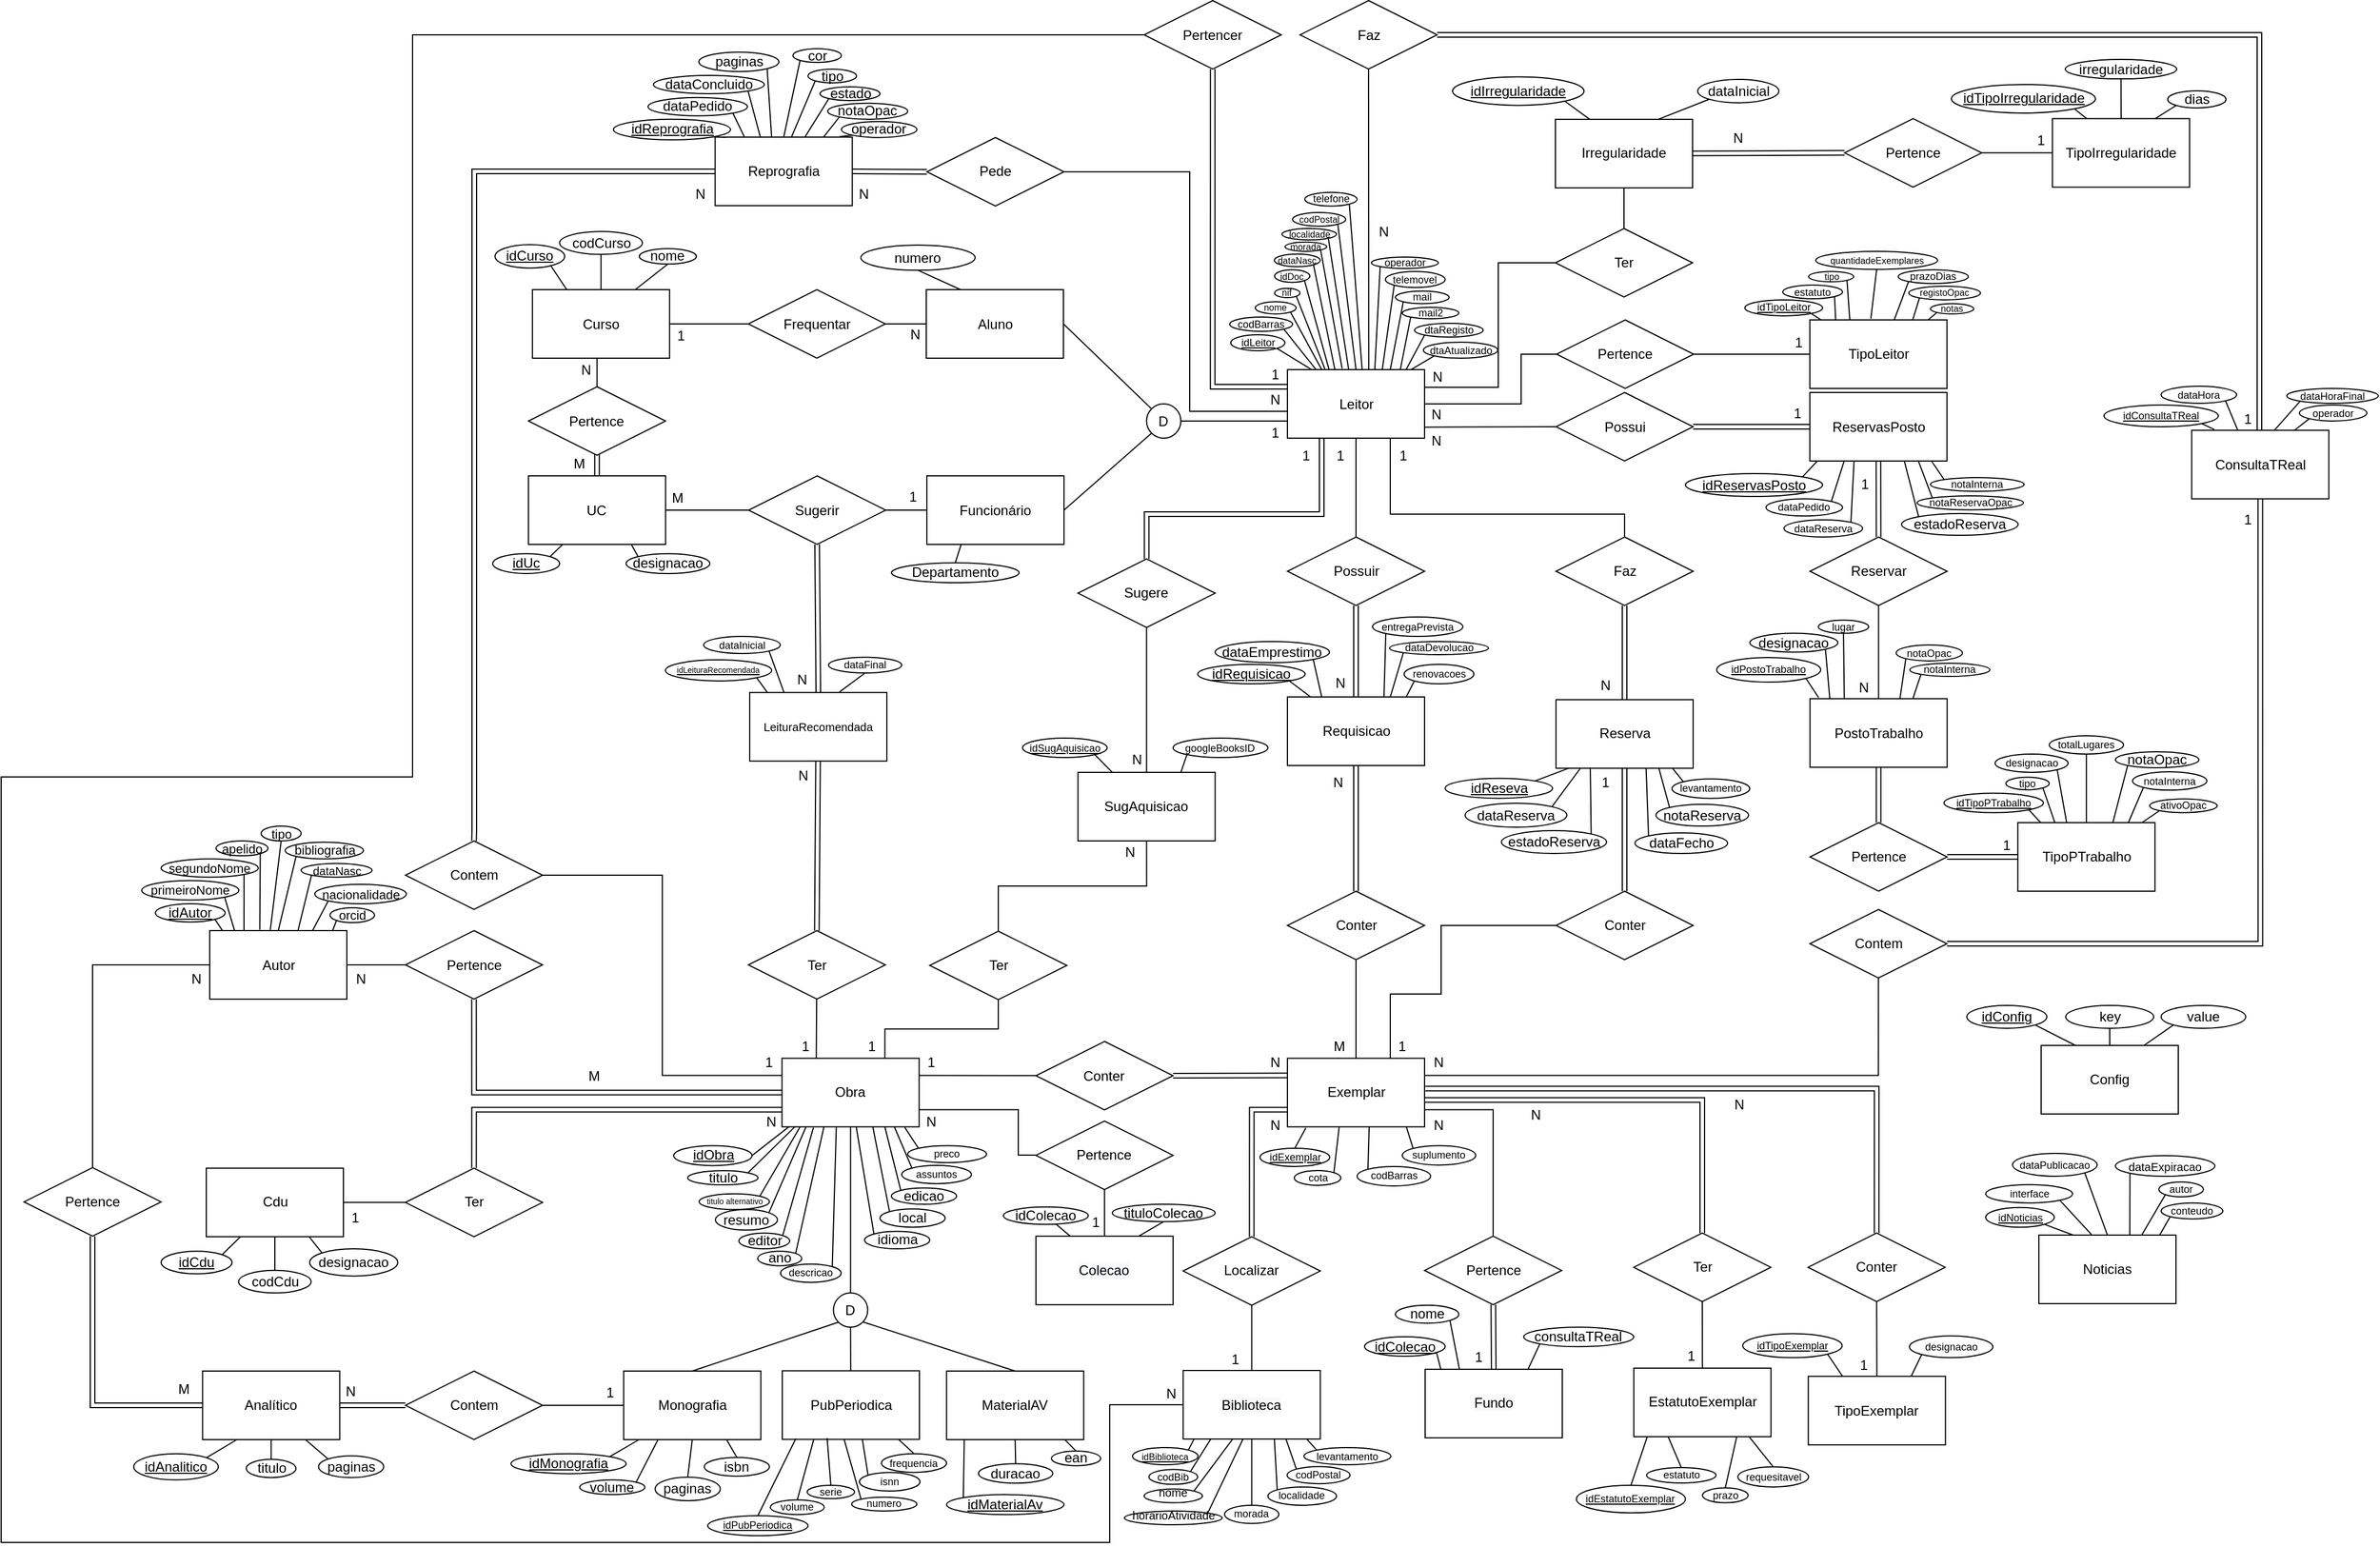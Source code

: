 <mxfile version="13.8.1" type="device"><diagram id="8KhDDaRiPGF0H9WiyI7R" name="Page-1"><mxGraphModel dx="2013" dy="1981" grid="1" gridSize="10" guides="1" tooltips="1" connect="1" arrows="1" fold="1" page="1" pageScale="1" pageWidth="827" pageHeight="1169" math="0" shadow="0"><root><mxCell id="0"/><mxCell id="1" parent="0"/><mxCell id="igQv4-VLDC38SClWUheN-1" style="edgeStyle=orthogonalEdgeStyle;rounded=0;comic=0;orthogonalLoop=1;jettySize=auto;html=1;exitX=0.5;exitY=1;exitDx=0;exitDy=0;shadow=0;startArrow=none;startFill=0;endArrow=none;endFill=0;strokeColor=#000000;entryX=0.5;entryY=0;entryDx=0;entryDy=0;" parent="1" source="igQv4-VLDC38SClWUheN-2" target="igQv4-VLDC38SClWUheN-163" edge="1"><mxGeometry relative="1" as="geometry"><mxPoint x="1135.5" y="411" as="targetPoint"/></mxGeometry></mxCell><mxCell id="f5J5ejxUjJcKkXr5g46R-28" style="edgeStyle=orthogonalEdgeStyle;rounded=0;orthogonalLoop=1;jettySize=auto;html=1;exitX=0.75;exitY=1;exitDx=0;exitDy=0;entryX=0.5;entryY=0;entryDx=0;entryDy=0;endArrow=none;endFill=0;fontSize=10;" parent="1" source="igQv4-VLDC38SClWUheN-2" target="f5J5ejxUjJcKkXr5g46R-34" edge="1"><mxGeometry relative="1" as="geometry"><Array as="points"><mxPoint x="1165" y="380"/><mxPoint x="1371" y="380"/></Array></mxGeometry></mxCell><mxCell id="bnK0vs6WNLLf5ROjs6Nx-25" style="edgeStyle=none;rounded=0;orthogonalLoop=1;jettySize=auto;html=1;entryX=1;entryY=1;entryDx=0;entryDy=0;endArrow=none;endFill=0;fontSize=8;exitX=0.279;exitY=0.019;exitDx=0;exitDy=0;exitPerimeter=0;" parent="1" target="igQv4-VLDC38SClWUheN-43" edge="1" source="igQv4-VLDC38SClWUheN-2"><mxGeometry relative="1" as="geometry"><mxPoint x="1102.5" y="268.5" as="sourcePoint"/><mxPoint x="1099.742" y="175.53" as="targetPoint"/></mxGeometry></mxCell><mxCell id="EoZFZ3FYMaGu3X9s9iMQ-8" style="edgeStyle=orthogonalEdgeStyle;rounded=0;orthogonalLoop=1;jettySize=auto;html=1;entryX=0;entryY=0.5;entryDx=0;entryDy=0;endArrow=none;endFill=0;fontSize=9;exitX=1;exitY=0.5;exitDx=0;exitDy=0;" edge="1" parent="1" source="igQv4-VLDC38SClWUheN-2" target="GlVh-qp3BG6K98NASYAu-41"><mxGeometry relative="1" as="geometry"><Array as="points"><mxPoint x="1280" y="284"/><mxPoint x="1280" y="240"/></Array></mxGeometry></mxCell><mxCell id="EoZFZ3FYMaGu3X9s9iMQ-10" style="edgeStyle=orthogonalEdgeStyle;rounded=0;orthogonalLoop=1;jettySize=auto;html=1;exitX=0;exitY=0.25;exitDx=0;exitDy=0;entryX=1;entryY=0.5;entryDx=0;entryDy=0;endArrow=none;endFill=0;fontSize=9;" edge="1" parent="1" source="igQv4-VLDC38SClWUheN-2" target="igQv4-VLDC38SClWUheN-162"><mxGeometry relative="1" as="geometry"><Array as="points"><mxPoint x="1076" y="290"/><mxPoint x="990" y="290"/><mxPoint x="990" y="80"/></Array></mxGeometry></mxCell><mxCell id="igQv4-VLDC38SClWUheN-2" value="Leitor" style="rounded=0;whiteSpace=wrap;html=1;aspect=fixed;" parent="1" vertex="1"><mxGeometry x="1075.5" y="253.5" width="120" height="60" as="geometry"/></mxCell><mxCell id="igQv4-VLDC38SClWUheN-4" value="nome" style="ellipse;whiteSpace=wrap;html=1;fontSize=8;" parent="1" vertex="1"><mxGeometry x="1047.38" y="194.13" width="35.75" height="10.63" as="geometry"/></mxCell><mxCell id="igQv4-VLDC38SClWUheN-6" style="rounded=0;orthogonalLoop=1;jettySize=auto;html=1;exitX=1;exitY=1;exitDx=0;exitDy=0;endArrow=none;endFill=0;entryX=0.175;entryY=-0.002;entryDx=0;entryDy=0;entryPerimeter=0;" parent="1" source="igQv4-VLDC38SClWUheN-7" edge="1" target="igQv4-VLDC38SClWUheN-2"><mxGeometry relative="1" as="geometry"><mxPoint x="1020" y="260" as="targetPoint"/></mxGeometry></mxCell><mxCell id="igQv4-VLDC38SClWUheN-7" value="idLeitor" style="ellipse;whiteSpace=wrap;html=1;fontStyle=4;fontSize=9;" parent="1" vertex="1"><mxGeometry x="1025.87" y="223" width="47.5" height="14" as="geometry"/></mxCell><mxCell id="igQv4-VLDC38SClWUheN-9" value="&lt;div style=&quot;font-size: 8px;&quot;&gt;morada&lt;/div&gt;" style="ellipse;whiteSpace=wrap;html=1;fontSize=8;" parent="1" vertex="1"><mxGeometry x="1073.37" y="141.87" width="36.5" height="8.13" as="geometry"/></mxCell><mxCell id="f5J5ejxUjJcKkXr5g46R-26" style="edgeStyle=none;rounded=0;orthogonalLoop=1;jettySize=auto;html=1;entryX=0;entryY=1;entryDx=0;entryDy=0;endArrow=none;endFill=0;fontSize=10;exitX=0.791;exitY=-0.002;exitDx=0;exitDy=0;exitPerimeter=0;" parent="1" source="igQv4-VLDC38SClWUheN-10" target="GlVh-qp3BG6K98NASYAu-55" edge="1"><mxGeometry relative="1" as="geometry"><mxPoint x="652.25" y="56" as="sourcePoint"/></mxGeometry></mxCell><mxCell id="bnK0vs6WNLLf5ROjs6Nx-64" style="edgeStyle=orthogonalEdgeStyle;shape=link;rounded=0;orthogonalLoop=1;jettySize=auto;html=1;endArrow=none;endFill=0;fontSize=8;exitX=0;exitY=0.5;exitDx=0;exitDy=0;entryX=0.5;entryY=0;entryDx=0;entryDy=0;" parent="1" source="igQv4-VLDC38SClWUheN-10" target="bnK0vs6WNLLf5ROjs6Nx-61" edge="1"><mxGeometry relative="1" as="geometry"><Array as="points"><mxPoint x="364" y="80"/><mxPoint x="364" y="657"/></Array><mxPoint x="460" y="50" as="sourcePoint"/></mxGeometry></mxCell><mxCell id="igQv4-VLDC38SClWUheN-10" value="Reprografia" style="rounded=0;whiteSpace=wrap;html=1;aspect=fixed;" parent="1" vertex="1"><mxGeometry x="574.75" y="50" width="120" height="60" as="geometry"/></mxCell><mxCell id="igQv4-VLDC38SClWUheN-12" value="" style="html=1;entryX=0;entryY=0.5;entryDx=0;entryDy=0;exitX=1;exitY=0.5;exitDx=0;exitDy=0;startArrow=none;startFill=0;endArrow=none;endFill=0;shape=link;" parent="1" source="igQv4-VLDC38SClWUheN-10" target="igQv4-VLDC38SClWUheN-162" edge="1"><mxGeometry width="50" height="50" relative="1" as="geometry"><mxPoint x="669.25" y="306.5" as="sourcePoint"/><mxPoint x="781.25" y="88" as="targetPoint"/></mxGeometry></mxCell><mxCell id="igQv4-VLDC38SClWUheN-13" value="idReprografia" style="ellipse;whiteSpace=wrap;html=1;fontStyle=4" parent="1" vertex="1"><mxGeometry x="485.75" y="34.37" width="102.5" height="18" as="geometry"/></mxCell><mxCell id="igQv4-VLDC38SClWUheN-14" style="rounded=0;orthogonalLoop=1;jettySize=auto;html=1;endArrow=none;endFill=0;exitX=1;exitY=1;exitDx=0;exitDy=0;entryX=0.215;entryY=0.005;entryDx=0;entryDy=0;entryPerimeter=0;" parent="1" source="nJ5kXcv6Jco8oBF8376o-63" target="igQv4-VLDC38SClWUheN-10" edge="1"><mxGeometry relative="1" as="geometry"><mxPoint x="532.25" y="-9.0" as="sourcePoint"/><mxPoint x="622.25" y="58" as="targetPoint"/></mxGeometry></mxCell><mxCell id="igQv4-VLDC38SClWUheN-15" value="paginas" style="ellipse;whiteSpace=wrap;html=1;" parent="1" vertex="1"><mxGeometry x="560.5" y="-24.38" width="70" height="17" as="geometry"/></mxCell><mxCell id="igQv4-VLDC38SClWUheN-16" style="rounded=0;orthogonalLoop=1;jettySize=auto;html=1;exitX=1;exitY=1;exitDx=0;exitDy=0;endArrow=none;endFill=0;entryX=0.331;entryY=0.011;entryDx=0;entryDy=0;entryPerimeter=0;" parent="1" source="nJ5kXcv6Jco8oBF8376o-64" target="igQv4-VLDC38SClWUheN-10" edge="1"><mxGeometry relative="1" as="geometry"><mxPoint x="612.25" y="58" as="targetPoint"/><mxPoint x="627.25" y="-3.75" as="sourcePoint"/></mxGeometry></mxCell><mxCell id="igQv4-VLDC38SClWUheN-18" style="rounded=0;orthogonalLoop=1;jettySize=auto;html=1;endArrow=none;endFill=0;exitX=0;exitY=1;exitDx=0;exitDy=0;entryX=0.653;entryY=0.005;entryDx=0;entryDy=0;entryPerimeter=0;" parent="1" source="nJ5kXcv6Jco8oBF8376o-62" edge="1" target="igQv4-VLDC38SClWUheN-10"><mxGeometry relative="1" as="geometry"><mxPoint x="697.257" y="-3.781" as="sourcePoint"/><mxPoint x="658.25" y="57" as="targetPoint"/></mxGeometry></mxCell><mxCell id="igQv4-VLDC38SClWUheN-20" style="rounded=0;orthogonalLoop=1;jettySize=auto;html=1;exitX=1;exitY=1;exitDx=0;exitDy=0;endArrow=none;endFill=0;elbow=vertical;entryX=0.078;entryY=0.005;entryDx=0;entryDy=0;entryPerimeter=0;" parent="1" source="igQv4-VLDC38SClWUheN-13" edge="1" target="igQv4-VLDC38SClWUheN-10"><mxGeometry relative="1" as="geometry"><mxPoint x="810.25" y="-161.75" as="sourcePoint"/><mxPoint x="589.25" y="57" as="targetPoint"/></mxGeometry></mxCell><mxCell id="igQv4-VLDC38SClWUheN-25" value="&lt;div style=&quot;font-size: 9px&quot;&gt;telemovel&lt;/div&gt;" style="ellipse;whiteSpace=wrap;html=1;fontSize=9;" parent="1" vertex="1"><mxGeometry x="1161.25" y="167.63" width="52.25" height="14" as="geometry"/></mxCell><mxCell id="kkzpOjwFDEaVYpT06162-52" style="edgeStyle=orthogonalEdgeStyle;rounded=0;orthogonalLoop=1;jettySize=auto;html=1;exitX=0;exitY=0.5;exitDx=0;exitDy=0;endArrow=none;endFill=0;fontFamily=Helvetica;fontSize=7;entryX=0.5;entryY=1;entryDx=0;entryDy=0;shape=link;" parent="1" source="igQv4-VLDC38SClWUheN-27" target="nJ5kXcv6Jco8oBF8376o-12" edge="1"><mxGeometry relative="1" as="geometry"><mxPoint x="280" y="886.278" as="targetPoint"/></mxGeometry></mxCell><mxCell id="bnK0vs6WNLLf5ROjs6Nx-35" style="edgeStyle=orthogonalEdgeStyle;rounded=0;orthogonalLoop=1;jettySize=auto;html=1;exitX=0.75;exitY=0;exitDx=0;exitDy=0;entryX=0.5;entryY=1;entryDx=0;entryDy=0;endArrow=none;endFill=0;fontSize=8;" parent="1" source="igQv4-VLDC38SClWUheN-27" target="bnK0vs6WNLLf5ROjs6Nx-34" edge="1"><mxGeometry relative="1" as="geometry"/></mxCell><mxCell id="EoZFZ3FYMaGu3X9s9iMQ-65" style="edgeStyle=orthogonalEdgeStyle;rounded=0;orthogonalLoop=1;jettySize=auto;html=1;exitX=1;exitY=0.75;exitDx=0;exitDy=0;entryX=0;entryY=0.5;entryDx=0;entryDy=0;endArrow=none;endFill=0;fontSize=10;" edge="1" parent="1" source="igQv4-VLDC38SClWUheN-27" target="EoZFZ3FYMaGu3X9s9iMQ-64"><mxGeometry relative="1" as="geometry"><Array as="points"><mxPoint x="840" y="901"/><mxPoint x="840" y="941"/><mxPoint x="860" y="941"/></Array></mxGeometry></mxCell><mxCell id="igQv4-VLDC38SClWUheN-27" value="Obra" style="rounded=0;whiteSpace=wrap;html=1;aspect=fixed;" parent="1" vertex="1"><mxGeometry x="633.25" y="856.25" width="120" height="60" as="geometry"/></mxCell><mxCell id="igQv4-VLDC38SClWUheN-28" style="rounded=0;orthogonalLoop=1;jettySize=auto;html=1;endArrow=none;endFill=0;entryX=1;entryY=0.5;entryDx=0;entryDy=0;exitX=0.049;exitY=1.001;exitDx=0;exitDy=0;exitPerimeter=0;" parent="1" source="igQv4-VLDC38SClWUheN-27" target="igQv4-VLDC38SClWUheN-29" edge="1"><mxGeometry relative="1" as="geometry"><mxPoint x="610" y="917" as="sourcePoint"/><mxPoint x="619" y="932.25" as="targetPoint"/></mxGeometry></mxCell><mxCell id="igQv4-VLDC38SClWUheN-29" value="idObra" style="ellipse;whiteSpace=wrap;html=1;fontStyle=4" parent="1" vertex="1"><mxGeometry x="538.5" y="932.69" width="68.5" height="17.5" as="geometry"/></mxCell><mxCell id="igQv4-VLDC38SClWUheN-30" style="rounded=0;orthogonalLoop=1;jettySize=auto;html=1;endArrow=none;endFill=0;exitX=1;exitY=0;exitDx=0;exitDy=0;entryX=0.093;entryY=1.001;entryDx=0;entryDy=0;entryPerimeter=0;" parent="1" source="igQv4-VLDC38SClWUheN-31" target="igQv4-VLDC38SClWUheN-27" edge="1"><mxGeometry relative="1" as="geometry"><mxPoint x="689" y="912.25" as="sourcePoint"/><mxPoint x="573" y="1222.25" as="targetPoint"/></mxGeometry></mxCell><mxCell id="igQv4-VLDC38SClWUheN-31" value="titulo" style="ellipse;whiteSpace=wrap;html=1;" parent="1" vertex="1"><mxGeometry x="550.75" y="954.63" width="61.5" height="12.41" as="geometry"/></mxCell><mxCell id="3nldgWLk36MqB2wziIpt-12" style="rounded=0;orthogonalLoop=1;jettySize=auto;html=1;entryX=0.5;entryY=0;entryDx=0;entryDy=0;shape=link;exitX=1.006;exitY=0.442;exitDx=0;exitDy=0;exitPerimeter=0;edgeStyle=orthogonalEdgeStyle;" parent="1" source="igQv4-VLDC38SClWUheN-33" target="3nldgWLk36MqB2wziIpt-3" edge="1"><mxGeometry relative="1" as="geometry"/></mxCell><mxCell id="f5J5ejxUjJcKkXr5g46R-36" style="edgeStyle=orthogonalEdgeStyle;rounded=0;orthogonalLoop=1;jettySize=auto;html=1;exitX=0.75;exitY=0;exitDx=0;exitDy=0;endArrow=none;endFill=0;fontSize=10;entryX=0;entryY=0.5;entryDx=0;entryDy=0;" parent="1" source="igQv4-VLDC38SClWUheN-33" target="GlVh-qp3BG6K98NASYAu-130" edge="1"><mxGeometry relative="1" as="geometry"><mxPoint x="1340" y="740" as="targetPoint"/><Array as="points"><mxPoint x="1166" y="800"/><mxPoint x="1210" y="800"/><mxPoint x="1210" y="740"/></Array></mxGeometry></mxCell><mxCell id="igQv4-VLDC38SClWUheN-33" value="Exemplar" style="rounded=0;whiteSpace=wrap;html=1;aspect=fixed;" parent="1" vertex="1"><mxGeometry x="1075.5" y="856.25" width="120" height="60" as="geometry"/></mxCell><mxCell id="igQv4-VLDC38SClWUheN-34" style="edgeStyle=orthogonalEdgeStyle;shape=link;rounded=0;orthogonalLoop=1;jettySize=auto;html=1;entryX=0.5;entryY=1;entryDx=0;entryDy=0;exitX=0.5;exitY=0;exitDx=0;exitDy=0;" parent="1" source="igQv4-VLDC38SClWUheN-155" target="igQv4-VLDC38SClWUheN-122" edge="1"><mxGeometry relative="1" as="geometry"><mxPoint x="1135.5" y="721.25" as="sourcePoint"/></mxGeometry></mxCell><mxCell id="igQv4-VLDC38SClWUheN-37" value="N" style="text;html=1;strokeColor=none;fillColor=none;align=center;verticalAlign=middle;whiteSpace=wrap;rounded=0;" parent="1" vertex="1"><mxGeometry x="1054.5" y="850" width="20" height="20" as="geometry"/></mxCell><mxCell id="igQv4-VLDC38SClWUheN-42" style="rounded=0;orthogonalLoop=1;jettySize=auto;html=1;endArrow=none;endFill=0;exitX=1;exitY=1;exitDx=0;exitDy=0;entryX=0.21;entryY=0.003;entryDx=0;entryDy=0;entryPerimeter=0;" parent="1" source="igQv4-VLDC38SClWUheN-229" edge="1" target="igQv4-VLDC38SClWUheN-2"><mxGeometry relative="1" as="geometry"><mxPoint x="1090" y="268" as="targetPoint"/><mxPoint x="1089" y="197" as="sourcePoint"/></mxGeometry></mxCell><mxCell id="igQv4-VLDC38SClWUheN-43" value="&lt;div style=&quot;font-size: 8px;&quot;&gt;nif&lt;/div&gt;" style="ellipse;whiteSpace=wrap;html=1;fontSize=8;" parent="1" vertex="1"><mxGeometry x="1064.25" y="182.38" width="22.25" height="8.12" as="geometry"/></mxCell><mxCell id="igQv4-VLDC38SClWUheN-44" style="rounded=0;orthogonalLoop=1;jettySize=auto;html=1;endArrow=none;endFill=0;exitX=1;exitY=0;exitDx=0;exitDy=0;" parent="1" source="igQv4-VLDC38SClWUheN-51" edge="1"><mxGeometry relative="1" as="geometry"><mxPoint x="630" y="1050" as="sourcePoint"/><mxPoint x="670" y="916" as="targetPoint"/></mxGeometry></mxCell><mxCell id="igQv4-VLDC38SClWUheN-47" value="EstatutoExemplar" style="rounded=0;whiteSpace=wrap;html=1;aspect=fixed;" parent="1" vertex="1"><mxGeometry x="1378.63" y="1127.45" width="120" height="60" as="geometry"/></mxCell><mxCell id="igQv4-VLDC38SClWUheN-50" value="editor" style="ellipse;whiteSpace=wrap;html=1;" parent="1" vertex="1"><mxGeometry x="595.5" y="1009.21" width="44.5" height="13.82" as="geometry"/></mxCell><mxCell id="igQv4-VLDC38SClWUheN-51" value="ano" style="ellipse;whiteSpace=wrap;html=1;" parent="1" vertex="1"><mxGeometry x="612" y="1025.09" width="38.5" height="12.76" as="geometry"/></mxCell><mxCell id="igQv4-VLDC38SClWUheN-52" value="resumo" style="ellipse;whiteSpace=wrap;html=1;" parent="1" vertex="1"><mxGeometry x="575" y="988.68" width="54.25" height="17.99" as="geometry"/></mxCell><mxCell id="igQv4-VLDC38SClWUheN-53" value="assuntos" style="ellipse;whiteSpace=wrap;html=1;fontSize=9;" parent="1" vertex="1"><mxGeometry x="738" y="950" width="61" height="16" as="geometry"/></mxCell><mxCell id="igQv4-VLDC38SClWUheN-54" value="cota" style="ellipse;whiteSpace=wrap;html=1;fontSize=9;" parent="1" vertex="1"><mxGeometry x="1081.5" y="954.44" width="40.75" height="13" as="geometry"/></mxCell><mxCell id="igQv4-VLDC38SClWUheN-56" value="idEstatutoExemplar" style="ellipse;whiteSpace=wrap;html=1;fontStyle=4;fontSize=9;" parent="1" vertex="1"><mxGeometry x="1328.38" y="1230" width="95.37" height="24.13" as="geometry"/></mxCell><mxCell id="igQv4-VLDC38SClWUheN-57" value="estatuto" style="ellipse;whiteSpace=wrap;html=1;fontSize=9;" parent="1" vertex="1"><mxGeometry x="1389.76" y="1214.48" width="60.75" height="13.48" as="geometry"/></mxCell><mxCell id="igQv4-VLDC38SClWUheN-58" value="prazo" style="ellipse;whiteSpace=wrap;html=1;verticalAlign=middle;fontSize=9;" parent="1" vertex="1"><mxGeometry x="1438.62" y="1232.31" width="40" height="13" as="geometry"/></mxCell><mxCell id="igQv4-VLDC38SClWUheN-59" style="rounded=0;orthogonalLoop=1;jettySize=auto;html=1;endArrow=none;endFill=0;entryX=0.098;entryY=0.999;entryDx=0;entryDy=0;exitX=0.5;exitY=0;exitDx=0;exitDy=0;entryPerimeter=0;" parent="1" source="igQv4-VLDC38SClWUheN-56" target="igQv4-VLDC38SClWUheN-47" edge="1"><mxGeometry relative="1" as="geometry"><mxPoint x="1409" y="1288" as="sourcePoint"/><mxPoint x="1406" y="1152" as="targetPoint"/></mxGeometry></mxCell><mxCell id="igQv4-VLDC38SClWUheN-60" style="rounded=0;orthogonalLoop=1;jettySize=auto;html=1;endArrow=none;endFill=0;exitX=0.5;exitY=0;exitDx=0;exitDy=0;entryX=0.25;entryY=1;entryDx=0;entryDy=0;" parent="1" source="igQv4-VLDC38SClWUheN-57" target="igQv4-VLDC38SClWUheN-47" edge="1"><mxGeometry relative="1" as="geometry"><mxPoint x="1421" y="1262.43" as="sourcePoint"/><mxPoint x="1444" y="1222.43" as="targetPoint"/></mxGeometry></mxCell><mxCell id="igQv4-VLDC38SClWUheN-61" style="rounded=0;orthogonalLoop=1;jettySize=auto;html=1;endArrow=none;endFill=0;exitX=0.5;exitY=0;exitDx=0;exitDy=0;entryX=0.75;entryY=1;entryDx=0;entryDy=0;" parent="1" source="igQv4-VLDC38SClWUheN-58" target="igQv4-VLDC38SClWUheN-47" edge="1"><mxGeometry relative="1" as="geometry"><mxPoint x="1472" y="1302.43" as="sourcePoint"/><mxPoint x="1474" y="1222.43" as="targetPoint"/></mxGeometry></mxCell><mxCell id="igQv4-VLDC38SClWUheN-63" style="rounded=0;orthogonalLoop=1;jettySize=auto;html=1;endArrow=none;endFill=0;entryX=0.5;entryY=1;entryDx=0;entryDy=0;exitX=0.5;exitY=0;exitDx=0;exitDy=0;" parent="1" source="igQv4-VLDC38SClWUheN-47" target="igQv4-VLDC38SClWUheN-156" edge="1"><mxGeometry relative="1" as="geometry"><mxPoint x="1329.46" y="1131.43" as="sourcePoint"/><mxPoint x="1534.25" y="891.68" as="targetPoint"/></mxGeometry></mxCell><mxCell id="igQv4-VLDC38SClWUheN-64" value="1" style="text;html=1;strokeColor=none;fillColor=none;align=center;verticalAlign=middle;whiteSpace=wrap;rounded=0;" parent="1" vertex="1"><mxGeometry x="1418.62" y="1107.45" width="20" height="20" as="geometry"/></mxCell><mxCell id="igQv4-VLDC38SClWUheN-65" value="idExemplar" style="ellipse;whiteSpace=wrap;html=1;fontStyle=4;fontSize=9;" parent="1" vertex="1"><mxGeometry x="1051.5" y="934.94" width="61" height="16" as="geometry"/></mxCell><mxCell id="igQv4-VLDC38SClWUheN-66" style="rounded=0;orthogonalLoop=1;jettySize=auto;html=1;endArrow=none;endFill=0;entryX=0.134;entryY=1.017;entryDx=0;entryDy=0;exitX=0.5;exitY=0;exitDx=0;exitDy=0;entryPerimeter=0;" parent="1" source="igQv4-VLDC38SClWUheN-65" target="igQv4-VLDC38SClWUheN-33" edge="1"><mxGeometry relative="1" as="geometry"><mxPoint x="1038.4" y="916.25" as="sourcePoint"/><mxPoint x="1020.503" y="885.75" as="targetPoint"/></mxGeometry></mxCell><mxCell id="igQv4-VLDC38SClWUheN-69" style="rounded=0;orthogonalLoop=1;jettySize=auto;html=1;endArrow=none;endFill=0;exitX=1;exitY=0;exitDx=0;exitDy=0;entryX=0.377;entryY=1.008;entryDx=0;entryDy=0;entryPerimeter=0;" parent="1" source="igQv4-VLDC38SClWUheN-54" target="igQv4-VLDC38SClWUheN-33" edge="1"><mxGeometry relative="1" as="geometry"><mxPoint x="1252" y="915.25" as="sourcePoint"/><mxPoint x="1170.5" y="892" as="targetPoint"/></mxGeometry></mxCell><mxCell id="igQv4-VLDC38SClWUheN-72" style="rounded=0;orthogonalLoop=1;jettySize=auto;html=1;entryX=0;entryY=0.25;entryDx=0;entryDy=0;endArrow=none;endFill=0;exitX=1;exitY=0.5;exitDx=0;exitDy=0;edgeStyle=orthogonalEdgeStyle;" parent="1" source="bnK0vs6WNLLf5ROjs6Nx-61" target="igQv4-VLDC38SClWUheN-27" edge="1"><mxGeometry relative="1" as="geometry"><mxPoint x="397.5" y="802" as="sourcePoint"/></mxGeometry></mxCell><mxCell id="igQv4-VLDC38SClWUheN-81" style="rounded=0;orthogonalLoop=1;jettySize=auto;html=1;exitX=1;exitY=1;exitDx=0;exitDy=0;endArrow=none;endFill=0;entryX=0.412;entryY=0.005;entryDx=0;entryDy=0;entryPerimeter=0;" parent="1" source="igQv4-VLDC38SClWUheN-15" target="igQv4-VLDC38SClWUheN-10" edge="1"><mxGeometry relative="1" as="geometry"><mxPoint x="635.25" y="58" as="targetPoint"/><mxPoint x="1084.25" y="-182.75" as="sourcePoint"/></mxGeometry></mxCell><mxCell id="igQv4-VLDC38SClWUheN-82" value="idCdu" style="ellipse;whiteSpace=wrap;html=1;fontStyle=4" parent="1" vertex="1"><mxGeometry x="90" y="1025.09" width="62" height="19.81" as="geometry"/></mxCell><mxCell id="igQv4-VLDC38SClWUheN-85" style="rounded=0;orthogonalLoop=1;jettySize=auto;html=1;endArrow=none;endFill=0;exitX=0.25;exitY=1;exitDx=0;exitDy=0;entryX=1;entryY=0;entryDx=0;entryDy=0;" parent="1" source="GlVh-qp3BG6K98NASYAu-255" target="igQv4-VLDC38SClWUheN-82" edge="1"><mxGeometry relative="1" as="geometry"><mxPoint x="402.25" y="1140.76" as="sourcePoint"/><mxPoint x="376.5" y="1104.13" as="targetPoint"/></mxGeometry></mxCell><mxCell id="igQv4-VLDC38SClWUheN-89" style="edgeStyle=orthogonalEdgeStyle;rounded=0;comic=0;orthogonalLoop=1;jettySize=auto;html=1;entryX=0;entryY=0.75;entryDx=0;entryDy=0;shadow=0;endArrow=none;endFill=0;strokeColor=#000000;shape=link;exitX=0.5;exitY=0;exitDx=0;exitDy=0;" parent="1" source="igQv4-VLDC38SClWUheN-161" target="igQv4-VLDC38SClWUheN-27" edge="1"><mxGeometry relative="1" as="geometry"><mxPoint x="398.0" y="980" as="sourcePoint"/></mxGeometry></mxCell><mxCell id="igQv4-VLDC38SClWUheN-90" value="N" style="text;html=1;strokeColor=none;fillColor=none;align=center;verticalAlign=middle;whiteSpace=wrap;rounded=0;" parent="1" vertex="1"><mxGeometry x="613.5" y="902.25" width="20" height="20" as="geometry"/></mxCell><mxCell id="igQv4-VLDC38SClWUheN-93" value="N" style="text;html=1;strokeColor=none;fillColor=none;align=center;verticalAlign=middle;whiteSpace=wrap;rounded=0;" parent="1" vertex="1"><mxGeometry x="1110.25" y="605.25" width="20" height="20" as="geometry"/></mxCell><mxCell id="igQv4-VLDC38SClWUheN-94" value="idReq&lt;span style=&quot;text-decoration: none&quot;&gt;uisicao&lt;/span&gt;" style="ellipse;whiteSpace=wrap;html=1;fontStyle=4" parent="1" vertex="1"><mxGeometry x="997" y="511.5" width="94" height="17" as="geometry"/></mxCell><mxCell id="igQv4-VLDC38SClWUheN-95" style="rounded=0;orthogonalLoop=1;jettySize=auto;html=1;endArrow=none;endFill=0;entryX=1;entryY=1;entryDx=0;entryDy=0;exitX=0.191;exitY=0.033;exitDx=0;exitDy=0;exitPerimeter=0;" parent="1" source="igQv4-VLDC38SClWUheN-122" target="igQv4-VLDC38SClWUheN-94" edge="1"><mxGeometry relative="1" as="geometry"><mxPoint x="1493.661" y="891.75" as="sourcePoint"/><mxPoint x="1475.585" y="916.169" as="targetPoint"/></mxGeometry></mxCell><mxCell id="igQv4-VLDC38SClWUheN-96" value="renovacoes" style="ellipse;whiteSpace=wrap;html=1;fontSize=9;" parent="1" vertex="1"><mxGeometry x="1177.63" y="511.5" width="61" height="17" as="geometry"/></mxCell><mxCell id="igQv4-VLDC38SClWUheN-97" style="rounded=0;orthogonalLoop=1;jettySize=auto;html=1;endArrow=none;endFill=0;exitX=0;exitY=1;exitDx=0;exitDy=0;entryX=0.863;entryY=0.012;entryDx=0;entryDy=0;entryPerimeter=0;" parent="1" source="igQv4-VLDC38SClWUheN-96" target="igQv4-VLDC38SClWUheN-122" edge="1"><mxGeometry relative="1" as="geometry"><mxPoint x="1615.75" y="960" as="sourcePoint"/><mxPoint x="1587.15" y="893.26" as="targetPoint"/></mxGeometry></mxCell><mxCell id="igQv4-VLDC38SClWUheN-98" value="1" style="text;html=1;strokeColor=none;fillColor=none;align=center;verticalAlign=middle;whiteSpace=wrap;rounded=0;" parent="1" vertex="1"><mxGeometry x="249.5" y="986.12" width="20" height="20" as="geometry"/></mxCell><mxCell id="igQv4-VLDC38SClWUheN-99" value="idioma" style="ellipse;whiteSpace=wrap;html=1;" parent="1" vertex="1"><mxGeometry x="705.5" y="1007.81" width="57" height="15.22" as="geometry"/></mxCell><mxCell id="igQv4-VLDC38SClWUheN-105" value="isbn" style="ellipse;whiteSpace=wrap;html=1;" parent="1" vertex="1"><mxGeometry x="565.25" y="1205.61" width="57" height="16.37" as="geometry"/></mxCell><mxCell id="igQv4-VLDC38SClWUheN-115" value="N" style="text;html=1;strokeColor=none;fillColor=none;align=center;verticalAlign=middle;whiteSpace=wrap;rounded=0;" parent="1" vertex="1"><mxGeometry x="1198" y="905.12" width="20" height="20" as="geometry"/></mxCell><mxCell id="igQv4-VLDC38SClWUheN-121" style="edgeStyle=orthogonalEdgeStyle;rounded=0;comic=0;orthogonalLoop=1;jettySize=auto;html=1;entryX=0.5;entryY=0;entryDx=0;entryDy=0;shadow=0;startArrow=none;startFill=0;endArrow=none;endFill=0;strokeColor=#000000;exitX=0.5;exitY=1;exitDx=0;exitDy=0;" parent="1" source="igQv4-VLDC38SClWUheN-155" target="igQv4-VLDC38SClWUheN-33" edge="1"><mxGeometry relative="1" as="geometry"><mxPoint x="1135.5" y="801.25" as="sourcePoint"/></mxGeometry></mxCell><mxCell id="igQv4-VLDC38SClWUheN-122" value="Requisicao" style="rounded=0;whiteSpace=wrap;html=1;aspect=fixed;" parent="1" vertex="1"><mxGeometry x="1075.5" y="540" width="120" height="60" as="geometry"/></mxCell><mxCell id="igQv4-VLDC38SClWUheN-123" style="edgeStyle=orthogonalEdgeStyle;rounded=0;comic=0;orthogonalLoop=1;jettySize=auto;html=1;shadow=0;startArrow=none;startFill=0;endArrow=none;endFill=0;strokeColor=#000000;shape=link;entryX=0.5;entryY=0;entryDx=0;entryDy=0;exitX=0.5;exitY=1;exitDx=0;exitDy=0;" parent="1" source="igQv4-VLDC38SClWUheN-163" target="igQv4-VLDC38SClWUheN-122" edge="1"><mxGeometry relative="1" as="geometry"><mxPoint x="1262" y="760.62" as="targetPoint"/><mxPoint x="1135.5" y="556" as="sourcePoint"/></mxGeometry></mxCell><mxCell id="igQv4-VLDC38SClWUheN-125" value="M" style="text;html=1;strokeColor=none;fillColor=none;align=center;verticalAlign=middle;whiteSpace=wrap;rounded=0;" parent="1" vertex="1"><mxGeometry x="1110.5" y="836.25" width="20" height="20" as="geometry"/></mxCell><mxCell id="igQv4-VLDC38SClWUheN-128" value="1" style="text;html=1;strokeColor=none;fillColor=none;align=center;verticalAlign=middle;whiteSpace=wrap;rounded=0;" parent="1" vertex="1"><mxGeometry x="1112.25" y="318.5" width="20" height="20" as="geometry"/></mxCell><mxCell id="igQv4-VLDC38SClWUheN-131" value="dataEmprestimo&lt;br&gt;" style="ellipse;whiteSpace=wrap;html=1;" parent="1" vertex="1"><mxGeometry x="1012.25" y="491.5" width="100" height="18.5" as="geometry"/></mxCell><mxCell id="igQv4-VLDC38SClWUheN-132" style="rounded=0;orthogonalLoop=1;jettySize=auto;html=1;endArrow=none;endFill=0;entryX=1;entryY=1;entryDx=0;entryDy=0;exitX=0.25;exitY=0;exitDx=0;exitDy=0;" parent="1" source="igQv4-VLDC38SClWUheN-122" target="igQv4-VLDC38SClWUheN-131" edge="1"><mxGeometry relative="1" as="geometry"><mxPoint x="1105.5" y="615" as="sourcePoint"/><mxPoint x="1085.5" y="565" as="targetPoint"/></mxGeometry></mxCell><mxCell id="igQv4-VLDC38SClWUheN-133" style="rounded=0;orthogonalLoop=1;jettySize=auto;html=1;endArrow=none;endFill=0;entryX=0;entryY=1;entryDx=0;entryDy=0;" parent="1" target="igQv4-VLDC38SClWUheN-134" edge="1"><mxGeometry relative="1" as="geometry"><mxPoint x="1160" y="540" as="sourcePoint"/><mxPoint x="1234.75" y="627.12" as="targetPoint"/></mxGeometry></mxCell><mxCell id="igQv4-VLDC38SClWUheN-134" value="entregaPrevista" style="ellipse;whiteSpace=wrap;html=1;fontSize=9;" parent="1" vertex="1"><mxGeometry x="1150" y="470" width="79" height="17" as="geometry"/></mxCell><mxCell id="igQv4-VLDC38SClWUheN-135" value="dataDevolucao" style="ellipse;whiteSpace=wrap;html=1;fontSize=9;" parent="1" vertex="1"><mxGeometry x="1164.88" y="491.5" width="86.5" height="11.5" as="geometry"/></mxCell><mxCell id="igQv4-VLDC38SClWUheN-136" style="rounded=0;orthogonalLoop=1;jettySize=auto;html=1;endArrow=none;endFill=0;exitX=0.75;exitY=0;exitDx=0;exitDy=0;entryX=0;entryY=1;entryDx=0;entryDy=0;" parent="1" source="igQv4-VLDC38SClWUheN-122" target="igQv4-VLDC38SClWUheN-135" edge="1"><mxGeometry relative="1" as="geometry"><mxPoint x="1170.5" y="615" as="sourcePoint"/><mxPoint x="1151" y="510" as="targetPoint"/></mxGeometry></mxCell><mxCell id="igQv4-VLDC38SClWUheN-139" style="rounded=0;orthogonalLoop=1;jettySize=auto;html=1;endArrow=none;endFill=0;exitX=0;exitY=0;exitDx=0;exitDy=0;" parent="1" source="igQv4-VLDC38SClWUheN-99" target="igQv4-VLDC38SClWUheN-27" edge="1"><mxGeometry relative="1" as="geometry"><mxPoint x="984" y="899.25" as="sourcePoint"/><mxPoint x="697" y="950" as="targetPoint"/></mxGeometry></mxCell><mxCell id="igQv4-VLDC38SClWUheN-140" style="rounded=0;orthogonalLoop=1;jettySize=auto;html=1;endArrow=none;endFill=0;exitX=1;exitY=0;exitDx=0;exitDy=0;entryX=0.176;entryY=0.996;entryDx=0;entryDy=0;entryPerimeter=0;" parent="1" source="igQv4-VLDC38SClWUheN-52" target="igQv4-VLDC38SClWUheN-27" edge="1"><mxGeometry relative="1" as="geometry"><mxPoint x="709" y="1030" as="sourcePoint"/><mxPoint x="676.5" y="916" as="targetPoint"/></mxGeometry></mxCell><mxCell id="igQv4-VLDC38SClWUheN-141" style="rounded=0;orthogonalLoop=1;jettySize=auto;html=1;endArrow=none;endFill=0;exitX=1;exitY=0;exitDx=0;exitDy=0;entryX=0.229;entryY=1.013;entryDx=0;entryDy=0;entryPerimeter=0;" parent="1" source="igQv4-VLDC38SClWUheN-50" target="igQv4-VLDC38SClWUheN-27" edge="1"><mxGeometry relative="1" as="geometry"><mxPoint x="709" y="1030" as="sourcePoint"/><mxPoint x="686.5" y="916" as="targetPoint"/></mxGeometry></mxCell><mxCell id="igQv4-VLDC38SClWUheN-142" style="rounded=0;orthogonalLoop=1;jettySize=auto;html=1;endArrow=none;endFill=0;exitX=0.5;exitY=0;exitDx=0;exitDy=0;entryX=0.75;entryY=1;entryDx=0;entryDy=0;" parent="1" source="igQv4-VLDC38SClWUheN-105" target="GlVh-qp3BG6K98NASYAu-262" edge="1"><mxGeometry relative="1" as="geometry"><mxPoint x="776" y="1020" as="sourcePoint"/><mxPoint x="746.5" y="916" as="targetPoint"/></mxGeometry></mxCell><mxCell id="igQv4-VLDC38SClWUheN-143" style="rounded=0;orthogonalLoop=1;jettySize=auto;html=1;endArrow=none;endFill=0;entryX=0.819;entryY=0.998;entryDx=0;entryDy=0;exitX=0;exitY=0;exitDx=0;exitDy=0;entryPerimeter=0;" parent="1" source="igQv4-VLDC38SClWUheN-53" target="igQv4-VLDC38SClWUheN-27" edge="1"><mxGeometry relative="1" as="geometry"><mxPoint x="757.5" y="1043.63" as="sourcePoint"/><mxPoint x="749.66" y="927.87" as="targetPoint"/></mxGeometry></mxCell><mxCell id="igQv4-VLDC38SClWUheN-152" style="rounded=0;orthogonalLoop=1;jettySize=auto;html=1;endArrow=none;endFill=0;exitX=0.5;exitY=0;exitDx=0;exitDy=0;shape=link;entryX=1.004;entryY=0.609;entryDx=0;entryDy=0;entryPerimeter=0;edgeStyle=orthogonalEdgeStyle;" parent="1" source="igQv4-VLDC38SClWUheN-156" target="igQv4-VLDC38SClWUheN-33" edge="1"><mxGeometry relative="1" as="geometry"><mxPoint x="1248.5" y="886.25" as="sourcePoint"/><mxPoint x="1196" y="886" as="targetPoint"/></mxGeometry></mxCell><mxCell id="igQv4-VLDC38SClWUheN-155" value="Conter" style="shape=rhombus;perimeter=rhombusPerimeter;whiteSpace=wrap;html=1;align=center;" parent="1" vertex="1"><mxGeometry x="1075.5" y="710" width="120" height="60" as="geometry"/></mxCell><mxCell id="igQv4-VLDC38SClWUheN-156" value="Ter" style="shape=rhombus;perimeter=rhombusPerimeter;whiteSpace=wrap;html=1;align=center;" parent="1" vertex="1"><mxGeometry x="1378.5" y="1009.21" width="120" height="60" as="geometry"/></mxCell><mxCell id="EoZFZ3FYMaGu3X9s9iMQ-81" style="rounded=0;orthogonalLoop=1;jettySize=auto;html=1;exitX=1;exitY=0.5;exitDx=0;exitDy=0;entryX=0;entryY=0.25;entryDx=0;entryDy=0;endArrow=none;endFill=0;fontSize=9;shape=link;" edge="1" parent="1" source="igQv4-VLDC38SClWUheN-158" target="igQv4-VLDC38SClWUheN-33"><mxGeometry relative="1" as="geometry"/></mxCell><mxCell id="EoZFZ3FYMaGu3X9s9iMQ-82" style="edgeStyle=none;rounded=0;orthogonalLoop=1;jettySize=auto;html=1;entryX=1;entryY=0.25;entryDx=0;entryDy=0;endArrow=none;endFill=0;fontSize=9;" edge="1" parent="1" source="igQv4-VLDC38SClWUheN-158" target="igQv4-VLDC38SClWUheN-27"><mxGeometry relative="1" as="geometry"/></mxCell><mxCell id="igQv4-VLDC38SClWUheN-158" value="Conter" style="shape=rhombus;perimeter=rhombusPerimeter;whiteSpace=wrap;html=1;align=center;" parent="1" vertex="1"><mxGeometry x="855.44" y="841.5" width="120" height="60" as="geometry"/></mxCell><mxCell id="igQv4-VLDC38SClWUheN-161" value="Ter" style="shape=rhombus;perimeter=rhombusPerimeter;whiteSpace=wrap;html=1;align=center;" parent="1" vertex="1"><mxGeometry x="303.75" y="952.41" width="120" height="60" as="geometry"/></mxCell><mxCell id="igQv4-VLDC38SClWUheN-162" value="Pede" style="shape=rhombus;perimeter=rhombusPerimeter;whiteSpace=wrap;html=1;align=center;" parent="1" vertex="1"><mxGeometry x="760" y="50.37" width="120" height="60" as="geometry"/></mxCell><mxCell id="igQv4-VLDC38SClWUheN-163" value="Possuir" style="shape=rhombus;perimeter=rhombusPerimeter;whiteSpace=wrap;html=1;align=center;" parent="1" vertex="1"><mxGeometry x="1075.5" y="400" width="120" height="60" as="geometry"/></mxCell><mxCell id="igQv4-VLDC38SClWUheN-165" value="edicao" style="ellipse;whiteSpace=wrap;html=1;" parent="1" vertex="1"><mxGeometry x="729" y="969.78" width="57" height="14.25" as="geometry"/></mxCell><mxCell id="igQv4-VLDC38SClWUheN-166" style="rounded=0;orthogonalLoop=1;jettySize=auto;html=1;endArrow=none;endFill=0;entryX=0.75;entryY=1;entryDx=0;entryDy=0;exitX=0;exitY=0;exitDx=0;exitDy=0;" parent="1" source="igQv4-VLDC38SClWUheN-165" target="igQv4-VLDC38SClWUheN-27" edge="1"><mxGeometry relative="1" as="geometry"><mxPoint x="784.139" y="1153.515" as="sourcePoint"/><mxPoint x="723.5" y="927.03" as="targetPoint"/></mxGeometry></mxCell><mxCell id="igQv4-VLDC38SClWUheN-167" value="local" style="ellipse;whiteSpace=wrap;html=1;" parent="1" vertex="1"><mxGeometry x="719" y="988.12" width="57" height="16" as="geometry"/></mxCell><mxCell id="igQv4-VLDC38SClWUheN-168" style="rounded=0;orthogonalLoop=1;jettySize=auto;html=1;endArrow=none;endFill=0;exitX=0;exitY=0;exitDx=0;exitDy=0;entryX=0.662;entryY=0.998;entryDx=0;entryDy=0;entryPerimeter=0;" parent="1" source="igQv4-VLDC38SClWUheN-167" target="igQv4-VLDC38SClWUheN-27" edge="1"><mxGeometry relative="1" as="geometry"><mxPoint x="736.087" y="1139.419" as="sourcePoint"/><mxPoint x="716.5" y="995" as="targetPoint"/></mxGeometry></mxCell><mxCell id="igQv4-VLDC38SClWUheN-169" value="1" style="text;html=1;strokeColor=none;fillColor=none;align=center;verticalAlign=middle;whiteSpace=wrap;rounded=0;" parent="1" vertex="1"><mxGeometry x="754" y="850" width="20" height="20" as="geometry"/></mxCell><mxCell id="igQv4-VLDC38SClWUheN-172" value="codBarras" style="ellipse;whiteSpace=wrap;html=1;fontSize=9;" parent="1" vertex="1"><mxGeometry x="1136.5" y="950.94" width="64.25" height="17" as="geometry"/></mxCell><mxCell id="igQv4-VLDC38SClWUheN-173" style="rounded=0;orthogonalLoop=1;jettySize=auto;html=1;endArrow=none;endFill=0;entryX=0.596;entryY=0.998;entryDx=0;entryDy=0;exitX=0;exitY=0;exitDx=0;exitDy=0;entryPerimeter=0;" parent="1" source="igQv4-VLDC38SClWUheN-172" target="igQv4-VLDC38SClWUheN-33" edge="1"><mxGeometry relative="1" as="geometry"><mxPoint x="1352.25" y="980" as="sourcePoint"/><mxPoint x="1235.75" y="981" as="targetPoint"/></mxGeometry></mxCell><mxCell id="igQv4-VLDC38SClWUheN-178" value="Localizar" style="shape=rhombus;perimeter=rhombusPerimeter;whiteSpace=wrap;html=1;align=center;" parent="1" vertex="1"><mxGeometry x="984.25" y="1012.41" width="120" height="60" as="geometry"/></mxCell><mxCell id="igQv4-VLDC38SClWUheN-194" value="N" style="text;html=1;strokeColor=none;fillColor=none;align=center;verticalAlign=middle;whiteSpace=wrap;rounded=0;" parent="1" vertex="1"><mxGeometry x="1054.5" y="270" width="20" height="20" as="geometry"/></mxCell><mxCell id="igQv4-VLDC38SClWUheN-221" value="1" style="text;html=1;strokeColor=none;fillColor=none;align=center;verticalAlign=middle;whiteSpace=wrap;rounded=0;" parent="1" vertex="1"><mxGeometry x="1165.75" y="836.25" width="20" height="20" as="geometry"/></mxCell><mxCell id="kkzpOjwFDEaVYpT06162-34" value="&lt;div style=&quot;font-size: 9px&quot;&gt;telefone&lt;/div&gt;" style="ellipse;whiteSpace=wrap;html=1;fontSize=9;" parent="1" vertex="1"><mxGeometry x="1090.75" y="98.37" width="45.75" height="12" as="geometry"/></mxCell><mxCell id="kkzpOjwFDEaVYpT06162-41" value="titulo alternativo" style="ellipse;whiteSpace=wrap;html=1;fontSize=7;" parent="1" vertex="1"><mxGeometry x="560.75" y="974.87" width="61.5" height="13.81" as="geometry"/></mxCell><mxCell id="gdXUyaP2LP_h4VGrgjbT-6" value="N" style="text;html=1;strokeColor=none;fillColor=none;align=center;verticalAlign=middle;whiteSpace=wrap;rounded=0;" parent="1" vertex="1"><mxGeometry x="1282.75" y="896.25" width="20" height="20" as="geometry"/></mxCell><mxCell id="EoZFZ3FYMaGu3X9s9iMQ-105" style="edgeStyle=none;rounded=0;orthogonalLoop=1;jettySize=auto;html=1;entryX=0.5;entryY=0;entryDx=0;entryDy=0;endArrow=none;endFill=0;fontSize=9;exitX=0.5;exitY=1;exitDx=0;exitDy=0;" edge="1" parent="1" source="3nldgWLk36MqB2wziIpt-3" target="EoZFZ3FYMaGu3X9s9iMQ-99"><mxGeometry relative="1" as="geometry"><mxPoint x="1770" y="810" as="sourcePoint"/></mxGeometry></mxCell><mxCell id="3nldgWLk36MqB2wziIpt-3" value="Conter" style="shape=rhombus;perimeter=rhombusPerimeter;whiteSpace=wrap;html=1;align=center;" parent="1" vertex="1"><mxGeometry x="1531.07" y="1009.21" width="120" height="60" as="geometry"/></mxCell><mxCell id="sj1-GmN0plDReaQ23veV-14" value="D" style="ellipse;whiteSpace=wrap;html=1;aspect=fixed;" parent="1" vertex="1"><mxGeometry x="952.25" y="283.5" width="30" height="30" as="geometry"/></mxCell><mxCell id="sj1-GmN0plDReaQ23veV-15" value="" style="endArrow=none;html=1;exitX=0;exitY=0.75;exitDx=0;exitDy=0;entryX=1;entryY=0.5;entryDx=0;entryDy=0;" parent="1" source="igQv4-VLDC38SClWUheN-2" target="sj1-GmN0plDReaQ23veV-14" edge="1"><mxGeometry width="50" height="50" relative="1" as="geometry"><mxPoint x="441.75" y="514.25" as="sourcePoint"/><mxPoint x="625.5" y="333.5" as="targetPoint"/></mxGeometry></mxCell><mxCell id="sj1-GmN0plDReaQ23veV-37" value="Aluno" style="rounded=0;whiteSpace=wrap;html=1;aspect=fixed;" parent="1" vertex="1"><mxGeometry x="759.5" y="183.5" width="120" height="60" as="geometry"/></mxCell><mxCell id="sj1-GmN0plDReaQ23veV-38" style="rounded=0;orthogonalLoop=1;jettySize=auto;html=1;endArrow=none;endFill=0;exitX=0;exitY=0;exitDx=0;exitDy=0;entryX=1;entryY=0.5;entryDx=0;entryDy=0;" parent="1" source="sj1-GmN0plDReaQ23veV-14" target="sj1-GmN0plDReaQ23veV-37" edge="1"><mxGeometry relative="1" as="geometry"><mxPoint x="1389.5" y="228" as="targetPoint"/><mxPoint x="1308.607" y="297.893" as="sourcePoint"/></mxGeometry></mxCell><mxCell id="sj1-GmN0plDReaQ23veV-39" style="rounded=0;orthogonalLoop=1;jettySize=auto;html=1;endArrow=none;endFill=0;exitX=0;exitY=1;exitDx=0;exitDy=0;entryX=1;entryY=0.5;entryDx=0;entryDy=0;" parent="1" source="sj1-GmN0plDReaQ23veV-14" target="sj1-GmN0plDReaQ23veV-40" edge="1"><mxGeometry relative="1" as="geometry"><mxPoint x="860" y="360" as="targetPoint"/><mxPoint x="1308.607" y="319.107" as="sourcePoint"/></mxGeometry></mxCell><mxCell id="sj1-GmN0plDReaQ23veV-40" value="Funcionário" style="rounded=0;whiteSpace=wrap;html=1;aspect=fixed;" parent="1" vertex="1"><mxGeometry x="760" y="346.5" width="120" height="60" as="geometry"/></mxCell><mxCell id="sj1-GmN0plDReaQ23veV-41" style="rounded=0;orthogonalLoop=1;jettySize=auto;html=1;endArrow=none;endFill=0;exitX=0.5;exitY=1;exitDx=0;exitDy=0;entryX=0.25;entryY=0;entryDx=0;entryDy=0;" parent="1" source="sj1-GmN0plDReaQ23veV-42" target="sj1-GmN0plDReaQ23veV-37" edge="1"><mxGeometry relative="1" as="geometry"><mxPoint x="800.5" y="181.25" as="targetPoint"/><mxPoint x="783.5" y="121.25" as="sourcePoint"/></mxGeometry></mxCell><mxCell id="sj1-GmN0plDReaQ23veV-42" value="numero" style="ellipse;whiteSpace=wrap;html=1;" parent="1" vertex="1"><mxGeometry x="702.25" y="144.56" width="100" height="22" as="geometry"/></mxCell><mxCell id="sj1-GmN0plDReaQ23veV-43" value="Frequentar" style="shape=rhombus;perimeter=rhombusPerimeter;whiteSpace=wrap;html=1;align=center;" parent="1" vertex="1"><mxGeometry x="603.75" y="183.5" width="120" height="60" as="geometry"/></mxCell><mxCell id="sj1-GmN0plDReaQ23veV-45" style="edgeStyle=orthogonalEdgeStyle;rounded=0;comic=0;orthogonalLoop=1;jettySize=auto;html=1;entryX=0;entryY=0.5;entryDx=0;entryDy=0;shadow=0;startArrow=none;startFill=0;endArrow=none;endFill=0;strokeColor=#000000;exitX=1;exitY=0.5;exitDx=0;exitDy=0;" parent="1" source="sj1-GmN0plDReaQ23veV-43" target="sj1-GmN0plDReaQ23veV-37" edge="1"><mxGeometry relative="1" as="geometry"><mxPoint x="756.5" y="248.91" as="targetPoint"/><mxPoint x="670.5" y="248.91" as="sourcePoint"/></mxGeometry></mxCell><mxCell id="sj1-GmN0plDReaQ23veV-46" style="rounded=0;comic=0;orthogonalLoop=1;jettySize=auto;html=1;shadow=0;startArrow=none;startFill=0;endArrow=none;endFill=0;strokeColor=#000000;exitX=0;exitY=0.5;exitDx=0;exitDy=0;entryX=1;entryY=0.5;entryDx=0;entryDy=0;" parent="1" source="sj1-GmN0plDReaQ23veV-43" target="sj1-GmN0plDReaQ23veV-47" edge="1"><mxGeometry relative="1" as="geometry"><mxPoint x="575" y="213.16" as="sourcePoint"/><mxPoint x="499.75" y="213.16" as="targetPoint"/></mxGeometry></mxCell><mxCell id="GlVh-qp3BG6K98NASYAu-221" style="edgeStyle=orthogonalEdgeStyle;rounded=0;orthogonalLoop=1;jettySize=auto;html=1;exitX=0.5;exitY=1;exitDx=0;exitDy=0;entryX=0.5;entryY=0;entryDx=0;entryDy=0;endArrow=none;endFill=0;strokeColor=#000000;" parent="1" source="sj1-GmN0plDReaQ23veV-47" target="GlVh-qp3BG6K98NASYAu-220" edge="1"><mxGeometry relative="1" as="geometry"/></mxCell><mxCell id="sj1-GmN0plDReaQ23veV-47" value="Curso" style="rounded=0;whiteSpace=wrap;html=1;aspect=fixed;" parent="1" vertex="1"><mxGeometry x="414.88" y="183.5" width="120" height="60" as="geometry"/></mxCell><mxCell id="sj1-GmN0plDReaQ23veV-48" value="N" style="text;html=1;strokeColor=none;fillColor=none;align=center;verticalAlign=middle;whiteSpace=wrap;rounded=0;" parent="1" vertex="1"><mxGeometry x="740" y="213" width="20" height="20" as="geometry"/></mxCell><mxCell id="sj1-GmN0plDReaQ23veV-49" value="1" style="text;html=1;strokeColor=none;fillColor=none;align=center;verticalAlign=middle;whiteSpace=wrap;rounded=0;" parent="1" vertex="1"><mxGeometry x="535.13" y="214.07" width="20" height="20" as="geometry"/></mxCell><mxCell id="sj1-GmN0plDReaQ23veV-50" value="idCurso" style="ellipse;whiteSpace=wrap;html=1;fontStyle=4" parent="1" vertex="1"><mxGeometry x="382.13" y="144.13" width="61" height="20.5" as="geometry"/></mxCell><mxCell id="sj1-GmN0plDReaQ23veV-51" style="rounded=0;orthogonalLoop=1;jettySize=auto;html=1;endArrow=none;endFill=0;exitX=0.25;exitY=0;exitDx=0;exitDy=0;entryX=0.804;entryY=0.913;entryDx=0;entryDy=0;entryPerimeter=0;" parent="1" source="sj1-GmN0plDReaQ23veV-47" target="sj1-GmN0plDReaQ23veV-50" edge="1"><mxGeometry relative="1" as="geometry"><mxPoint x="447.88" y="178.75" as="sourcePoint"/><mxPoint x="432.633" y="261.526" as="targetPoint"/></mxGeometry></mxCell><mxCell id="sj1-GmN0plDReaQ23veV-52" style="rounded=0;orthogonalLoop=1;jettySize=auto;html=1;endArrow=none;endFill=0;exitX=0.75;exitY=0;exitDx=0;exitDy=0;entryX=0.5;entryY=1;entryDx=0;entryDy=0;" parent="1" source="sj1-GmN0plDReaQ23veV-47" target="sj1-GmN0plDReaQ23veV-53" edge="1"><mxGeometry relative="1" as="geometry"><mxPoint x="507.88" y="178.75" as="sourcePoint"/><mxPoint x="485.38" y="247" as="targetPoint"/></mxGeometry></mxCell><mxCell id="sj1-GmN0plDReaQ23veV-53" value="nome" style="ellipse;whiteSpace=wrap;html=1;" parent="1" vertex="1"><mxGeometry x="508.38" y="147.63" width="50" height="13.5" as="geometry"/></mxCell><mxCell id="sj1-GmN0plDReaQ23veV-54" style="edgeStyle=none;rounded=0;orthogonalLoop=1;jettySize=auto;html=1;endArrow=none;endFill=0;fontSize=9;entryX=0.5;entryY=0;entryDx=0;entryDy=0;exitX=0.5;exitY=1;exitDx=0;exitDy=0;" parent="1" source="sj1-GmN0plDReaQ23veV-55" target="sj1-GmN0plDReaQ23veV-47" edge="1"><mxGeometry relative="1" as="geometry"><mxPoint x="468.38" y="170" as="targetPoint"/></mxGeometry></mxCell><mxCell id="sj1-GmN0plDReaQ23veV-55" value="codCurso" style="ellipse;whiteSpace=wrap;html=1;" parent="1" vertex="1"><mxGeometry x="438.63" y="132.63" width="72.5" height="20" as="geometry"/></mxCell><mxCell id="GlVh-qp3BG6K98NASYAu-81" style="edgeStyle=none;rounded=0;orthogonalLoop=1;jettySize=auto;html=1;entryX=0.5;entryY=0;entryDx=0;entryDy=0;endArrow=none;endFill=0;shape=link;exitX=0.5;exitY=1;exitDx=0;exitDy=0;" parent="1" source="sj1-GmN0plDReaQ23veV-64" target="GlVh-qp3BG6K98NASYAu-80" edge="1"><mxGeometry relative="1" as="geometry"/></mxCell><mxCell id="sj1-GmN0plDReaQ23veV-64" value="Sugerir" style="shape=rhombus;perimeter=rhombusPerimeter;whiteSpace=wrap;html=1;align=center;" parent="1" vertex="1"><mxGeometry x="604" y="346.5" width="120" height="60" as="geometry"/></mxCell><mxCell id="sj1-GmN0plDReaQ23veV-65" style="edgeStyle=orthogonalEdgeStyle;rounded=0;orthogonalLoop=1;jettySize=auto;html=1;fontSize=7;entryX=0;entryY=0.5;entryDx=0;entryDy=0;exitX=1;exitY=0.5;exitDx=0;exitDy=0;endArrow=none;endFill=0;" parent="1" source="sj1-GmN0plDReaQ23veV-64" target="sj1-GmN0plDReaQ23veV-40" edge="1"><mxGeometry relative="1" as="geometry"><mxPoint x="1450" y="399.75" as="targetPoint"/><mxPoint x="1450" y="471" as="sourcePoint"/></mxGeometry></mxCell><mxCell id="nJ5kXcv6Jco8oBF8376o-10" value="N" style="text;html=1;strokeColor=none;fillColor=none;align=center;verticalAlign=middle;whiteSpace=wrap;rounded=0;" parent="1" vertex="1"><mxGeometry x="1198" y="850" width="20" height="20" as="geometry"/></mxCell><mxCell id="nJ5kXcv6Jco8oBF8376o-34" value="" style="html=1;entryX=0.998;entryY=0.839;entryDx=0;entryDy=0;exitX=0;exitY=0.5;exitDx=0;exitDy=0;endArrow=none;endFill=0;entryPerimeter=0;" parent="1" source="nJ5kXcv6Jco8oBF8376o-49" target="igQv4-VLDC38SClWUheN-2" edge="1"><mxGeometry width="50" height="50" relative="1" as="geometry"><mxPoint x="1320" y="299" as="sourcePoint"/><mxPoint x="1145.5" y="278.5" as="targetPoint"/></mxGeometry></mxCell><mxCell id="GlVh-qp3BG6K98NASYAu-145" style="edgeStyle=orthogonalEdgeStyle;rounded=0;orthogonalLoop=1;jettySize=auto;html=1;entryX=0;entryY=0.5;entryDx=0;entryDy=0;endArrow=none;endFill=0;strokeColor=#000000;shape=link;" parent="1" source="nJ5kXcv6Jco8oBF8376o-49" target="GlVh-qp3BG6K98NASYAu-144" edge="1"><mxGeometry relative="1" as="geometry"/></mxCell><mxCell id="nJ5kXcv6Jco8oBF8376o-49" value="Possui" style="shape=rhombus;perimeter=rhombusPerimeter;whiteSpace=wrap;html=1;align=center;" parent="1" vertex="1"><mxGeometry x="1310.5" y="273.5" width="120" height="60" as="geometry"/></mxCell><mxCell id="f5J5ejxUjJcKkXr5g46R-63" style="edgeStyle=none;rounded=0;orthogonalLoop=1;jettySize=auto;html=1;entryX=0.134;entryY=0.013;entryDx=0;entryDy=0;endArrow=none;endFill=0;fontSize=10;exitX=1;exitY=1;exitDx=0;exitDy=0;entryPerimeter=0;" parent="1" source="GlVh-qp3BG6K98NASYAu-88" target="GlVh-qp3BG6K98NASYAu-80" edge="1"><mxGeometry relative="1" as="geometry"/></mxCell><mxCell id="nJ5kXcv6Jco8oBF8376o-53" value="dataInicial" style="ellipse;whiteSpace=wrap;html=1;fontSize=9;" parent="1" vertex="1"><mxGeometry x="564.75" y="487" width="67" height="15" as="geometry"/></mxCell><mxCell id="nJ5kXcv6Jco8oBF8376o-38" value="" style="html=1;entryX=1;entryY=0.5;entryDx=0;entryDy=0;exitX=0;exitY=0.5;exitDx=0;exitDy=0;startArrow=none;startFill=0;endArrow=none;endFill=0;" parent="1" source="nJ5kXcv6Jco8oBF8376o-36" target="GlVh-qp3BG6K98NASYAu-41" edge="1"><mxGeometry width="50" height="50" relative="1" as="geometry"><mxPoint x="-319.5" y="322" as="sourcePoint"/><mxPoint x="-257.25" y="322" as="targetPoint"/></mxGeometry></mxCell><mxCell id="nJ5kXcv6Jco8oBF8376o-59" value="N" style="text;html=1;strokeColor=none;fillColor=none;align=center;verticalAlign=middle;whiteSpace=wrap;rounded=0;" parent="1" vertex="1"><mxGeometry x="694.75" y="89.75" width="20" height="20" as="geometry"/></mxCell><mxCell id="nJ5kXcv6Jco8oBF8376o-62" value="estado" style="ellipse;whiteSpace=wrap;html=1;" parent="1" vertex="1"><mxGeometry x="666.5" y="6" width="52.5" height="12" as="geometry"/></mxCell><mxCell id="nJ5kXcv6Jco8oBF8376o-63" value="dataPedido" style="ellipse;whiteSpace=wrap;html=1;" parent="1" vertex="1"><mxGeometry x="516" y="15.37" width="87" height="16" as="geometry"/></mxCell><mxCell id="nJ5kXcv6Jco8oBF8376o-64" value="dataConcluido" style="ellipse;whiteSpace=wrap;html=1;" parent="1" vertex="1"><mxGeometry x="520.75" y="-4.0" width="97" height="16" as="geometry"/></mxCell><mxCell id="nJ5kXcv6Jco8oBF8376o-66" style="rounded=0;orthogonalLoop=1;jettySize=auto;html=1;endArrow=none;endFill=0;exitX=0;exitY=1;exitDx=0;exitDy=0;entryX=0.5;entryY=0;entryDx=0;entryDy=0;" parent="1" source="nJ5kXcv6Jco8oBF8376o-67" edge="1" target="igQv4-VLDC38SClWUheN-10"><mxGeometry relative="1" as="geometry"><mxPoint x="692.25" y="18.0" as="sourcePoint"/><mxPoint x="632.25" y="58" as="targetPoint"/></mxGeometry></mxCell><mxCell id="nJ5kXcv6Jco8oBF8376o-67" value="cor" style="ellipse;whiteSpace=wrap;html=1;" parent="1" vertex="1"><mxGeometry x="642.75" y="-27.38" width="42.5" height="12" as="geometry"/></mxCell><mxCell id="nJ5kXcv6Jco8oBF8376o-71" value="descricao" style="ellipse;whiteSpace=wrap;html=1;fontSize=9;" parent="1" vertex="1"><mxGeometry x="632" y="1036.32" width="53" height="16" as="geometry"/></mxCell><mxCell id="nJ5kXcv6Jco8oBF8376o-72" style="rounded=0;orthogonalLoop=1;jettySize=auto;html=1;endArrow=none;endFill=0;entryX=0.396;entryY=1.008;entryDx=0;entryDy=0;entryPerimeter=0;exitX=1;exitY=0;exitDx=0;exitDy=0;" parent="1" source="nJ5kXcv6Jco8oBF8376o-71" target="igQv4-VLDC38SClWUheN-27" edge="1"><mxGeometry relative="1" as="geometry"><mxPoint x="655.61" y="1108.515" as="sourcePoint"/><mxPoint x="689.54" y="925.71" as="targetPoint"/></mxGeometry></mxCell><mxCell id="f5J5ejxUjJcKkXr5g46R-29" value="N" style="text;html=1;strokeColor=none;fillColor=none;align=center;verticalAlign=middle;whiteSpace=wrap;rounded=0;" parent="1" vertex="1"><mxGeometry x="1196" y="305.5" width="20" height="20" as="geometry"/></mxCell><mxCell id="GlVh-qp3BG6K98NASYAu-124" style="edgeStyle=orthogonalEdgeStyle;rounded=0;orthogonalLoop=1;jettySize=auto;html=1;entryX=0.5;entryY=0;entryDx=0;entryDy=0;endArrow=none;endFill=0;strokeColor=#000000;shape=link;exitX=0.5;exitY=1;exitDx=0;exitDy=0;" parent="1" source="f5J5ejxUjJcKkXr5g46R-34" target="GlVh-qp3BG6K98NASYAu-123" edge="1"><mxGeometry relative="1" as="geometry"><mxPoint x="1371" y="508" as="sourcePoint"/></mxGeometry></mxCell><mxCell id="f5J5ejxUjJcKkXr5g46R-34" value="Faz" style="shape=rhombus;perimeter=rhombusPerimeter;whiteSpace=wrap;html=1;align=center;" parent="1" vertex="1"><mxGeometry x="1310.5" y="400" width="120" height="60" as="geometry"/></mxCell><mxCell id="f5J5ejxUjJcKkXr5g46R-43" style="edgeStyle=none;rounded=0;orthogonalLoop=1;jettySize=auto;html=1;exitX=0.909;exitY=-0.008;exitDx=0;exitDy=0;entryX=0;entryY=1;entryDx=0;entryDy=0;endArrow=none;endFill=0;fontSize=10;exitPerimeter=0;" parent="1" source="igQv4-VLDC38SClWUheN-10" target="f5J5ejxUjJcKkXr5g46R-44" edge="1"><mxGeometry relative="1" as="geometry"><mxPoint x="704.75" y="68" as="sourcePoint"/><mxPoint x="744.75" y="43" as="targetPoint"/></mxGeometry></mxCell><mxCell id="f5J5ejxUjJcKkXr5g46R-44" value="operador" style="ellipse;whiteSpace=wrap;html=1;" parent="1" vertex="1"><mxGeometry x="685.25" y="36.37" width="66" height="14" as="geometry"/></mxCell><mxCell id="f5J5ejxUjJcKkXr5g46R-48" style="rounded=0;orthogonalLoop=1;jettySize=auto;html=1;fontSize=7;entryX=1;entryY=1;entryDx=0;entryDy=0;endArrow=none;endFill=0;exitX=0.25;exitY=0;exitDx=0;exitDy=0;" parent="1" source="GlVh-qp3BG6K98NASYAu-80" target="nJ5kXcv6Jco8oBF8376o-53" edge="1"><mxGeometry relative="1" as="geometry"><mxPoint x="590.25" y="592.26" as="targetPoint"/><mxPoint x="711.25" y="536.13" as="sourcePoint"/></mxGeometry></mxCell><mxCell id="bnK0vs6WNLLf5ROjs6Nx-37" style="rounded=0;orthogonalLoop=1;jettySize=auto;html=1;endArrow=none;endFill=0;fontSize=8;entryX=0.5;entryY=1;entryDx=0;entryDy=0;exitX=0.5;exitY=0;exitDx=0;exitDy=0;edgeStyle=orthogonalEdgeStyle;" parent="1" source="igQv4-VLDC38SClWUheN-254" target="EoZFZ3FYMaGu3X9s9iMQ-121" edge="1"><mxGeometry relative="1" as="geometry"><mxPoint x="1010" y="380.0" as="targetPoint"/></mxGeometry></mxCell><mxCell id="igQv4-VLDC38SClWUheN-254" value="SugAquisicao" style="rounded=0;whiteSpace=wrap;html=1;aspect=fixed;" parent="1" vertex="1"><mxGeometry x="892.25" y="606" width="120" height="60" as="geometry"/></mxCell><mxCell id="igQv4-VLDC38SClWUheN-255" value="id&lt;span style=&quot;text-decoration: none; font-size: 9px;&quot;&gt;SugAquisicao&lt;/span&gt;" style="ellipse;whiteSpace=wrap;html=1;fontStyle=4;fontSize=9;" parent="1" vertex="1"><mxGeometry x="843.75" y="576" width="74" height="17" as="geometry"/></mxCell><mxCell id="igQv4-VLDC38SClWUheN-256" style="edgeStyle=none;rounded=0;orthogonalLoop=1;jettySize=auto;html=1;entryX=0.25;entryY=0;entryDx=0;entryDy=0;endArrow=none;endFill=0;fontSize=9;exitX=1;exitY=1;exitDx=0;exitDy=0;" parent="1" source="igQv4-VLDC38SClWUheN-255" target="igQv4-VLDC38SClWUheN-254" edge="1"><mxGeometry relative="1" as="geometry"><mxPoint x="1066.362" y="833.489" as="sourcePoint"/><mxPoint x="1088.5" y="878.25" as="targetPoint"/></mxGeometry></mxCell><mxCell id="f5J5ejxUjJcKkXr5g46R-55" style="rounded=0;orthogonalLoop=1;jettySize=auto;html=1;exitX=0.814;exitY=0.175;exitDx=0;exitDy=0;entryX=0.111;entryY=0.986;entryDx=0;entryDy=0;endArrow=none;endFill=0;fontSize=10;entryPerimeter=0;exitPerimeter=0;" parent="1" source="f5J5ejxUjJcKkXr5g46R-52" target="GlVh-qp3BG6K98NASYAu-123" edge="1"><mxGeometry relative="1" as="geometry"/></mxCell><mxCell id="f5J5ejxUjJcKkXr5g46R-52" value="idReseva" style="ellipse;whiteSpace=wrap;html=1;fontStyle=4" parent="1" vertex="1"><mxGeometry x="1213.5" y="611.25" width="94" height="17.5" as="geometry"/></mxCell><mxCell id="f5J5ejxUjJcKkXr5g46R-56" style="edgeStyle=none;rounded=0;orthogonalLoop=1;jettySize=auto;html=1;exitX=1;exitY=0;exitDx=0;exitDy=0;entryX=0.176;entryY=1.006;entryDx=0;entryDy=0;endArrow=none;endFill=0;fontSize=10;entryPerimeter=0;" parent="1" source="GlVh-qp3BG6K98NASYAu-151" target="GlVh-qp3BG6K98NASYAu-123" edge="1"><mxGeometry relative="1" as="geometry"><mxPoint x="1318.915" y="648.36" as="sourcePoint"/></mxGeometry></mxCell><mxCell id="f5J5ejxUjJcKkXr5g46R-59" value="&lt;div style=&quot;font-size: 9px&quot;&gt;dtaAtualizado&lt;/div&gt;" style="ellipse;whiteSpace=wrap;html=1;fontSize=9;" parent="1" vertex="1"><mxGeometry x="1194.5" y="229.5" width="65" height="14" as="geometry"/></mxCell><mxCell id="f5J5ejxUjJcKkXr5g46R-62" style="edgeStyle=none;rounded=0;orthogonalLoop=1;jettySize=auto;html=1;exitX=0.5;exitY=1;exitDx=0;exitDy=0;endArrow=none;endFill=0;fontSize=10;" parent="1" edge="1"><mxGeometry relative="1" as="geometry"><mxPoint x="717.25" y="-12.0" as="sourcePoint"/><mxPoint x="717.25" y="-12.0" as="targetPoint"/></mxGeometry></mxCell><mxCell id="f5J5ejxUjJcKkXr5g46R-68" value="estadoReserva" style="ellipse;whiteSpace=wrap;html=1;fontStyle=0" parent="1" vertex="1"><mxGeometry x="1262.75" y="657" width="92" height="20" as="geometry"/></mxCell><mxCell id="f5J5ejxUjJcKkXr5g46R-69" style="edgeStyle=none;rounded=0;orthogonalLoop=1;jettySize=auto;html=1;exitX=0;exitY=0;exitDx=0;exitDy=0;endArrow=none;endFill=0;fontSize=10;entryX=0.657;entryY=1.003;entryDx=0;entryDy=0;entryPerimeter=0;" parent="1" source="GlVh-qp3BG6K98NASYAu-141" target="GlVh-qp3BG6K98NASYAu-123" edge="1"><mxGeometry relative="1" as="geometry"><mxPoint x="1240.5" y="699.37" as="sourcePoint"/><mxPoint x="1244" y="738.5" as="targetPoint"/></mxGeometry></mxCell><mxCell id="nJ5kXcv6Jco8oBF8376o-36" value="TipoLeitor" style="rounded=0;whiteSpace=wrap;html=1;aspect=fixed;" parent="1" vertex="1"><mxGeometry x="1532.63" y="210" width="120" height="60" as="geometry"/></mxCell><mxCell id="nJ5kXcv6Jco8oBF8376o-48" style="rounded=0;orthogonalLoop=1;jettySize=auto;html=1;exitX=0.5;exitY=1;exitDx=0;exitDy=0;endArrow=none;endFill=0;" parent="1" source="nJ5kXcv6Jco8oBF8376o-47" edge="1"><mxGeometry x="1437.88" y="122" as="geometry"><mxPoint x="1586" y="209" as="targetPoint"/><mxPoint x="1727.38" y="56.25" as="sourcePoint"/></mxGeometry></mxCell><mxCell id="nJ5kXcv6Jco8oBF8376o-46" style="rounded=0;orthogonalLoop=1;jettySize=auto;html=1;exitX=1;exitY=1;exitDx=0;exitDy=0;endArrow=none;endFill=0;elbow=vertical;entryX=0.084;entryY=0.003;entryDx=0;entryDy=0;entryPerimeter=0;" parent="1" source="nJ5kXcv6Jco8oBF8376o-39" target="nJ5kXcv6Jco8oBF8376o-36" edge="1"><mxGeometry x="1437.88" y="122" as="geometry"><mxPoint x="1453.38" y="77.25" as="sourcePoint"/><mxPoint x="1551" y="210" as="targetPoint"/></mxGeometry></mxCell><mxCell id="nJ5kXcv6Jco8oBF8376o-42" style="rounded=0;orthogonalLoop=1;jettySize=auto;html=1;endArrow=none;endFill=0;exitX=0;exitY=1;exitDx=0;exitDy=0;entryX=0.616;entryY=-0.005;entryDx=0;entryDy=0;entryPerimeter=0;" parent="1" source="nJ5kXcv6Jco8oBF8376o-43" target="nJ5kXcv6Jco8oBF8376o-36" edge="1"><mxGeometry x="1437.88" y="122" as="geometry"><mxPoint x="1608" y="160" as="targetPoint"/></mxGeometry></mxCell><mxCell id="nJ5kXcv6Jco8oBF8376o-40" style="rounded=0;orthogonalLoop=1;jettySize=auto;html=1;exitX=1;exitY=1;exitDx=0;exitDy=0;entryX=0.188;entryY=-0.005;entryDx=0;entryDy=0;endArrow=none;endFill=0;entryPerimeter=0;" parent="1" source="nJ5kXcv6Jco8oBF8376o-41" target="nJ5kXcv6Jco8oBF8376o-36" edge="1"><mxGeometry x="1437.88" y="122" as="geometry"/></mxCell><mxCell id="nJ5kXcv6Jco8oBF8376o-37" value="1" style="text;html=1;strokeColor=none;fillColor=none;align=center;verticalAlign=middle;whiteSpace=wrap;rounded=0;" parent="1" vertex="1"><mxGeometry x="1512.63" y="220" width="20" height="20" as="geometry"/></mxCell><mxCell id="nJ5kXcv6Jco8oBF8376o-39" value="idTipoLeitor" style="ellipse;whiteSpace=wrap;html=1;fontStyle=4;fontSize=9;" parent="1" vertex="1"><mxGeometry x="1475.75" y="192.44" width="68" height="14" as="geometry"/></mxCell><mxCell id="nJ5kXcv6Jco8oBF8376o-41" value="estatuto" style="ellipse;whiteSpace=wrap;html=1;fontSize=9;verticalAlign=middle;" parent="1" vertex="1"><mxGeometry x="1508.88" y="179.56" width="52.37" height="11.88" as="geometry"/></mxCell><mxCell id="nJ5kXcv6Jco8oBF8376o-43" value="prazoDias" style="ellipse;whiteSpace=wrap;html=1;fontSize=9;" parent="1" vertex="1"><mxGeometry x="1610" y="166.13" width="61.25" height="12" as="geometry"/></mxCell><mxCell id="nJ5kXcv6Jco8oBF8376o-44" style="rounded=0;orthogonalLoop=1;jettySize=auto;html=1;exitX=0;exitY=1;exitDx=0;exitDy=0;endArrow=none;endFill=0;entryX=0.864;entryY=-0.004;entryDx=0;entryDy=0;entryPerimeter=0;" parent="1" source="nJ5kXcv6Jco8oBF8376o-45" target="nJ5kXcv6Jco8oBF8376o-36" edge="1"><mxGeometry x="1437.88" y="122" as="geometry"><mxPoint x="1633.374" y="173.77" as="sourcePoint"/><mxPoint x="1710.38" y="104.75" as="targetPoint"/></mxGeometry></mxCell><mxCell id="nJ5kXcv6Jco8oBF8376o-45" value="notas" style="ellipse;whiteSpace=wrap;html=1;fontSize=8;" parent="1" vertex="1"><mxGeometry x="1638.12" y="195.76" width="37.87" height="9" as="geometry"/></mxCell><mxCell id="nJ5kXcv6Jco8oBF8376o-47" value="quantidadeExemplares" style="ellipse;whiteSpace=wrap;html=1;fontSize=8;" parent="1" vertex="1"><mxGeometry x="1537.75" y="150" width="106.63" height="15.75" as="geometry"/></mxCell><mxCell id="f5J5ejxUjJcKkXr5g46R-87" value="tipo" style="ellipse;whiteSpace=wrap;html=1;fontSize=8;" parent="1" vertex="1"><mxGeometry x="1531.5" y="167.63" width="39.5" height="9" as="geometry"/></mxCell><mxCell id="GlVh-qp3BG6K98NASYAu-2" style="rounded=0;orthogonalLoop=1;jettySize=auto;html=1;exitX=1;exitY=1;exitDx=0;exitDy=0;endArrow=none;endFill=0;entryX=0.291;entryY=-0.005;entryDx=0;entryDy=0;entryPerimeter=0;" parent="1" source="f5J5ejxUjJcKkXr5g46R-87" target="nJ5kXcv6Jco8oBF8376o-36" edge="1"><mxGeometry x="1447.88" y="132" as="geometry"><mxPoint x="1526.25" y="134.75" as="sourcePoint"/><mxPoint x="1568" y="192" as="targetPoint"/></mxGeometry></mxCell><mxCell id="GlVh-qp3BG6K98NASYAu-34" value="notaReserva" style="ellipse;whiteSpace=wrap;html=1;fontStyle=0" parent="1" vertex="1"><mxGeometry x="1398" y="634" width="81" height="19" as="geometry"/></mxCell><mxCell id="GlVh-qp3BG6K98NASYAu-41" value="Pertence" style="shape=rhombus;perimeter=rhombusPerimeter;whiteSpace=wrap;html=1;align=center;" parent="1" vertex="1"><mxGeometry x="1311" y="210" width="120" height="60" as="geometry"/></mxCell><mxCell id="GlVh-qp3BG6K98NASYAu-42" value="registoOpac" style="ellipse;whiteSpace=wrap;html=1;fontSize=8;" parent="1" vertex="1"><mxGeometry x="1619.26" y="180.44" width="62.63" height="12" as="geometry"/></mxCell><mxCell id="GlVh-qp3BG6K98NASYAu-53" value="tipo" style="ellipse;whiteSpace=wrap;html=1;" parent="1" vertex="1"><mxGeometry x="656" y="-9.5" width="42.5" height="12" as="geometry"/></mxCell><mxCell id="GlVh-qp3BG6K98NASYAu-54" style="rounded=0;orthogonalLoop=1;jettySize=auto;html=1;endArrow=none;endFill=0;exitX=0;exitY=1;exitDx=0;exitDy=0;entryX=0.558;entryY=-0.008;entryDx=0;entryDy=0;entryPerimeter=0;" parent="1" source="GlVh-qp3BG6K98NASYAu-53" target="igQv4-VLDC38SClWUheN-10" edge="1"><mxGeometry relative="1" as="geometry"><mxPoint x="627.25" y="-12.0" as="sourcePoint"/><mxPoint x="652.25" y="58" as="targetPoint"/></mxGeometry></mxCell><mxCell id="GlVh-qp3BG6K98NASYAu-55" value="notaOpac" style="ellipse;whiteSpace=wrap;html=1;" parent="1" vertex="1"><mxGeometry x="673.25" y="20.37" width="70" height="14" as="geometry"/></mxCell><mxCell id="GlVh-qp3BG6K98NASYAu-59" style="rounded=0;orthogonalLoop=1;jettySize=auto;html=1;endArrow=none;endFill=0;exitX=0;exitY=1;exitDx=0;exitDy=0;entryX=0.75;entryY=0;entryDx=0;entryDy=0;" parent="1" source="GlVh-qp3BG6K98NASYAu-42" target="nJ5kXcv6Jco8oBF8376o-36" edge="1"><mxGeometry x="1447.88" y="132" as="geometry"><mxPoint x="1630" y="210" as="targetPoint"/><mxPoint x="1607.711" y="131.988" as="sourcePoint"/></mxGeometry></mxCell><mxCell id="GlVh-qp3BG6K98NASYAu-67" style="rounded=0;orthogonalLoop=1;jettySize=auto;html=1;endArrow=none;endFill=0;exitX=1;exitY=0;exitDx=0;exitDy=0;entryX=0.132;entryY=1.001;entryDx=0;entryDy=0;entryPerimeter=0;" parent="1" source="kkzpOjwFDEaVYpT06162-41" target="igQv4-VLDC38SClWUheN-27" edge="1"><mxGeometry relative="1" as="geometry"><mxPoint x="592.396" y="986.369" as="sourcePoint"/><mxPoint x="662.66" y="927.09" as="targetPoint"/></mxGeometry></mxCell><mxCell id="EoZFZ3FYMaGu3X9s9iMQ-23" style="rounded=0;orthogonalLoop=1;jettySize=auto;html=1;entryX=0.25;entryY=0;entryDx=0;entryDy=0;endArrow=none;endFill=0;fontSize=8;" edge="1" parent="1" source="GlVh-qp3BG6K98NASYAu-76" target="igQv4-VLDC38SClWUheN-27"><mxGeometry relative="1" as="geometry"/></mxCell><mxCell id="GlVh-qp3BG6K98NASYAu-76" value="Ter" style="shape=rhombus;perimeter=rhombusPerimeter;whiteSpace=wrap;html=1;align=center;" parent="1" vertex="1"><mxGeometry x="603.75" y="744.5" width="120" height="60" as="geometry"/></mxCell><mxCell id="GlVh-qp3BG6K98NASYAu-82" style="edgeStyle=none;rounded=0;orthogonalLoop=1;jettySize=auto;html=1;entryX=0.5;entryY=0;entryDx=0;entryDy=0;endArrow=none;endFill=0;shape=link;" parent="1" source="GlVh-qp3BG6K98NASYAu-80" target="GlVh-qp3BG6K98NASYAu-76" edge="1"><mxGeometry relative="1" as="geometry"/></mxCell><mxCell id="GlVh-qp3BG6K98NASYAu-80" value="LeituraRecomendada" style="rounded=0;whiteSpace=wrap;html=1;aspect=fixed;fontSize=10;" parent="1" vertex="1"><mxGeometry x="605" y="536.13" width="120" height="60" as="geometry"/></mxCell><mxCell id="GlVh-qp3BG6K98NASYAu-83" value="N" style="text;html=1;strokeColor=none;fillColor=none;align=center;verticalAlign=middle;whiteSpace=wrap;rounded=0;" parent="1" vertex="1"><mxGeometry x="641.62" y="598.93" width="20" height="20" as="geometry"/></mxCell><mxCell id="GlVh-qp3BG6K98NASYAu-85" style="edgeStyle=none;rounded=0;orthogonalLoop=1;jettySize=auto;html=1;entryX=0.654;entryY=-0.007;entryDx=0;entryDy=0;endArrow=none;endFill=0;exitX=0.5;exitY=1;exitDx=0;exitDy=0;entryPerimeter=0;" parent="1" source="GlVh-qp3BG6K98NASYAu-84" target="GlVh-qp3BG6K98NASYAu-80" edge="1"><mxGeometry relative="1" as="geometry"><mxPoint x="747.855" y="525.536" as="sourcePoint"/></mxGeometry></mxCell><mxCell id="GlVh-qp3BG6K98NASYAu-84" value="dataFinal" style="ellipse;whiteSpace=wrap;html=1;fontSize=9;" parent="1" vertex="1"><mxGeometry x="674" y="505.25" width="64" height="13.75" as="geometry"/></mxCell><mxCell id="GlVh-qp3BG6K98NASYAu-86" value="N" style="text;html=1;strokeColor=none;fillColor=none;align=center;verticalAlign=middle;whiteSpace=wrap;rounded=0;" parent="1" vertex="1"><mxGeometry x="641.25" y="515.38" width="20" height="20" as="geometry"/></mxCell><mxCell id="GlVh-qp3BG6K98NASYAu-87" value="1" style="text;html=1;strokeColor=none;fillColor=none;align=center;verticalAlign=middle;whiteSpace=wrap;rounded=0;" parent="1" vertex="1"><mxGeometry x="738" y="355" width="20" height="20" as="geometry"/></mxCell><mxCell id="GlVh-qp3BG6K98NASYAu-88" value="id&lt;span style=&quot;font-size: 7px ; text-decoration: none&quot;&gt;LeituraRecomendada&lt;/span&gt;" style="ellipse;whiteSpace=wrap;html=1;fontStyle=4;fontSize=7;" parent="1" vertex="1"><mxGeometry x="531.25" y="507.51" width="93" height="18.5" as="geometry"/></mxCell><mxCell id="GlVh-qp3BG6K98NASYAu-90" value="N" style="text;html=1;strokeColor=none;fillColor=none;align=center;verticalAlign=middle;whiteSpace=wrap;rounded=0;" parent="1" vertex="1"><mxGeometry x="552.25" y="89.75" width="20" height="20" as="geometry"/></mxCell><mxCell id="GlVh-qp3BG6K98NASYAu-92" value="M" style="text;html=1;strokeColor=none;fillColor=none;align=center;verticalAlign=middle;whiteSpace=wrap;rounded=0;" parent="1" vertex="1"><mxGeometry x="458.75" y="862.25" width="20" height="20" as="geometry"/></mxCell><mxCell id="GlVh-qp3BG6K98NASYAu-95" style="edgeStyle=none;rounded=0;orthogonalLoop=1;jettySize=auto;html=1;entryX=0.5;entryY=1;entryDx=0;entryDy=0;endArrow=none;endFill=0;exitX=0.5;exitY=0;exitDx=0;exitDy=0;" parent="1" source="GlVh-qp3BG6K98NASYAu-254" target="igQv4-VLDC38SClWUheN-27" edge="1"><mxGeometry relative="1" as="geometry"/></mxCell><mxCell id="GlVh-qp3BG6K98NASYAu-96" style="edgeStyle=none;rounded=0;orthogonalLoop=1;jettySize=auto;html=1;entryX=0;entryY=0.5;entryDx=0;entryDy=0;endArrow=none;endFill=0;exitX=1;exitY=0.5;exitDx=0;exitDy=0;" parent="1" source="GlVh-qp3BG6K98NASYAu-94" target="GlVh-qp3BG6K98NASYAu-262" edge="1"><mxGeometry relative="1" as="geometry"/></mxCell><mxCell id="GlVh-qp3BG6K98NASYAu-94" value="Contem" style="shape=rhombus;perimeter=rhombusPerimeter;whiteSpace=wrap;html=1;align=center;" parent="1" vertex="1"><mxGeometry x="303.75" y="1130" width="120" height="60" as="geometry"/></mxCell><mxCell id="GlVh-qp3BG6K98NASYAu-102" style="edgeStyle=none;rounded=0;orthogonalLoop=1;jettySize=auto;html=1;entryX=0.5;entryY=0;entryDx=0;entryDy=0;endArrow=none;endFill=0;shape=link;" parent="1" source="GlVh-qp3BG6K98NASYAu-97" target="GlVh-qp3BG6K98NASYAu-101" edge="1"><mxGeometry relative="1" as="geometry"/></mxCell><mxCell id="GlVh-qp3BG6K98NASYAu-97" value="Pertence" style="shape=rhombus;perimeter=rhombusPerimeter;whiteSpace=wrap;html=1;align=center;" parent="1" vertex="1"><mxGeometry x="1195.5" y="1011.94" width="120" height="60" as="geometry"/></mxCell><mxCell id="GlVh-qp3BG6K98NASYAu-98" style="rounded=0;orthogonalLoop=1;jettySize=auto;html=1;endArrow=none;endFill=0;shape=link;entryX=0.5;entryY=0;entryDx=0;entryDy=0;exitX=0;exitY=0.75;exitDx=0;exitDy=0;edgeStyle=orthogonalEdgeStyle;" parent="1" source="igQv4-VLDC38SClWUheN-33" target="igQv4-VLDC38SClWUheN-178" edge="1"><mxGeometry relative="1" as="geometry"><mxPoint x="1074" y="901" as="sourcePoint"/><mxPoint x="1140" y="1010" as="targetPoint"/></mxGeometry></mxCell><mxCell id="GlVh-qp3BG6K98NASYAu-99" style="rounded=0;orthogonalLoop=1;jettySize=auto;html=1;endArrow=none;endFill=0;exitX=1;exitY=0.75;exitDx=0;exitDy=0;entryX=0.5;entryY=0;entryDx=0;entryDy=0;edgeStyle=orthogonalEdgeStyle;" parent="1" source="igQv4-VLDC38SClWUheN-33" target="GlVh-qp3BG6K98NASYAu-97" edge="1"><mxGeometry relative="1" as="geometry"><mxPoint x="1239.13" y="899.93" as="sourcePoint"/><mxPoint x="1233.63" y="1010.68" as="targetPoint"/></mxGeometry></mxCell><mxCell id="GlVh-qp3BG6K98NASYAu-101" value="&lt;span style=&quot;color: rgb(0 , 0 , 0) ; font-family: &amp;#34;helvetica&amp;#34; ; font-size: 12px ; font-style: normal ; font-weight: normal ; letter-spacing: normal ; text-align: center ; text-indent: 0px ; text-transform: none ; word-spacing: 0px ; background-color: rgb(248 , 249 , 250) ; text-decoration: none ; display: inline ; float: none&quot;&gt;Fundo&lt;/span&gt;" style="rounded=0;whiteSpace=wrap;html=1;aspect=fixed;" parent="1" vertex="1"><mxGeometry x="1196" y="1128.45" width="120" height="60" as="geometry"/></mxCell><mxCell id="GlVh-qp3BG6K98NASYAu-104" style="edgeStyle=none;rounded=0;orthogonalLoop=1;jettySize=auto;html=1;endArrow=none;endFill=0;exitX=1;exitY=0;exitDx=0;exitDy=0;entryX=0.115;entryY=0.004;entryDx=0;entryDy=0;entryPerimeter=0;" parent="1" source="GlVh-qp3BG6K98NASYAu-103" target="GlVh-qp3BG6K98NASYAu-101" edge="1"><mxGeometry relative="1" as="geometry"><mxPoint x="1220" y="1130" as="targetPoint"/></mxGeometry></mxCell><mxCell id="GlVh-qp3BG6K98NASYAu-103" value="idColecao" style="ellipse;whiteSpace=wrap;html=1;fontStyle=4" parent="1" vertex="1"><mxGeometry x="1143" y="1100" width="70.5" height="17" as="geometry"/></mxCell><mxCell id="GlVh-qp3BG6K98NASYAu-106" value="" style="group" parent="1" vertex="1" connectable="0"><mxGeometry x="927" y="1064.5" width="254.25" height="152.5" as="geometry"/></mxCell><mxCell id="igQv4-VLDC38SClWUheN-205" value="&lt;span style=&quot;color: rgb(0 , 0 , 0) ; font-family: &amp;#34;helvetica&amp;#34; ; font-size: 12px ; font-style: normal ; font-weight: normal ; letter-spacing: normal ; text-align: center ; text-indent: 0px ; text-transform: none ; word-spacing: 0px ; background-color: rgb(248 , 249 , 250) ; text-decoration: none ; display: inline ; float: none&quot;&gt;Biblioteca&lt;/span&gt;" style="rounded=0;whiteSpace=wrap;html=1;aspect=fixed;" parent="GlVh-qp3BG6K98NASYAu-106" vertex="1"><mxGeometry x="57.25" y="65.0" width="120" height="60" as="geometry"/></mxCell><mxCell id="GlVh-qp3BG6K98NASYAu-107" value="1" style="text;html=1;strokeColor=none;fillColor=none;align=center;verticalAlign=middle;whiteSpace=wrap;rounded=0;" parent="GlVh-qp3BG6K98NASYAu-106" vertex="1"><mxGeometry x="93.0" y="45.0" width="20" height="20" as="geometry"/></mxCell><mxCell id="kkzpOjwFDEaVYpT06162-24" value="idBiblioteca" style="ellipse;whiteSpace=wrap;html=1;fontStyle=4;fontSize=8;" parent="GlVh-qp3BG6K98NASYAu-106" vertex="1"><mxGeometry x="13" y="132.5" width="57.25" height="15" as="geometry"/></mxCell><mxCell id="kkzpOjwFDEaVYpT06162-25" style="rounded=0;orthogonalLoop=1;jettySize=auto;html=1;endArrow=none;endFill=0;exitX=0.078;exitY=1.007;exitDx=0;exitDy=0;entryX=1;entryY=0;entryDx=0;entryDy=0;exitPerimeter=0;" parent="GlVh-qp3BG6K98NASYAu-106" source="igQv4-VLDC38SClWUheN-205" target="kkzpOjwFDEaVYpT06162-24" edge="1"><mxGeometry x="9.25" y="29.81" as="geometry"><mxPoint x="373.75" y="-22.69" as="sourcePoint"/><mxPoint x="288.75" y="-50.44" as="targetPoint"/></mxGeometry></mxCell><mxCell id="f5J5ejxUjJcKkXr5g46R-72" value="levantamento" style="ellipse;whiteSpace=wrap;html=1;fontStyle=0;fontSize=9;verticalAlign=middle;" parent="GlVh-qp3BG6K98NASYAu-106" vertex="1"><mxGeometry x="163" y="132.5" width="76" height="15" as="geometry"/></mxCell><mxCell id="GlVh-qp3BG6K98NASYAu-65" style="edgeStyle=none;rounded=0;orthogonalLoop=1;jettySize=auto;html=1;entryX=1;entryY=0.5;entryDx=0;entryDy=0;endArrow=none;endFill=0;" parent="GlVh-qp3BG6K98NASYAu-106" source="f5J5ejxUjJcKkXr5g46R-72" target="f5J5ejxUjJcKkXr5g46R-72" edge="1"><mxGeometry relative="1" as="geometry"/></mxCell><mxCell id="f5J5ejxUjJcKkXr5g46R-73" style="rounded=0;orthogonalLoop=1;jettySize=auto;html=1;endArrow=none;endFill=0;exitX=0.898;exitY=0.993;exitDx=0;exitDy=0;exitPerimeter=0;entryX=0;entryY=0;entryDx=0;entryDy=0;" parent="GlVh-qp3BG6K98NASYAu-106" source="igQv4-VLDC38SClWUheN-205" target="f5J5ejxUjJcKkXr5g46R-72" edge="1"><mxGeometry x="19.25" y="39.81" as="geometry"><mxPoint x="168.25" y="99.81" as="sourcePoint"/><mxPoint x="187.5" y="60.68" as="targetPoint"/></mxGeometry></mxCell><mxCell id="EoZFZ3FYMaGu3X9s9iMQ-184" value="N" style="text;html=1;strokeColor=none;fillColor=none;align=center;verticalAlign=middle;whiteSpace=wrap;rounded=0;" vertex="1" parent="GlVh-qp3BG6K98NASYAu-106"><mxGeometry x="37.25" y="75.5" width="20" height="20" as="geometry"/></mxCell><mxCell id="GlVh-qp3BG6K98NASYAu-62" style="rounded=0;orthogonalLoop=1;jettySize=auto;html=1;endArrow=none;endFill=0;entryX=0.5;entryY=1;entryDx=0;entryDy=0;exitX=0.5;exitY=0;exitDx=0;exitDy=0;" parent="1" source="igQv4-VLDC38SClWUheN-205" target="igQv4-VLDC38SClWUheN-178" edge="1"><mxGeometry x="919.25" y="1069.81" as="geometry"><mxPoint x="1040.25" y="1118.07" as="sourcePoint"/><mxPoint x="1015.375" y="1050.5" as="targetPoint"/></mxGeometry></mxCell><mxCell id="GlVh-qp3BG6K98NASYAu-111" value="1" style="text;html=1;strokeColor=none;fillColor=none;align=center;verticalAlign=middle;whiteSpace=wrap;rounded=0;" parent="1" vertex="1"><mxGeometry x="1232.75" y="1108.45" width="20" height="20" as="geometry"/></mxCell><mxCell id="GlVh-qp3BG6K98NASYAu-112" value="N" style="text;html=1;strokeColor=none;fillColor=none;align=center;verticalAlign=middle;whiteSpace=wrap;rounded=0;" parent="1" vertex="1"><mxGeometry x="1054.5" y="905.12" width="20" height="20" as="geometry"/></mxCell><mxCell id="GlVh-qp3BG6K98NASYAu-115" style="edgeStyle=none;rounded=0;orthogonalLoop=1;jettySize=auto;html=1;entryX=0.75;entryY=0;entryDx=0;entryDy=0;endArrow=none;endFill=0;fontSize=9;exitX=0;exitY=1;exitDx=0;exitDy=0;" parent="1" source="GlVh-qp3BG6K98NASYAu-116" target="igQv4-VLDC38SClWUheN-254" edge="1"><mxGeometry relative="1" as="geometry"><mxPoint x="916" y="506.75" as="sourcePoint"/><mxPoint x="895.5" y="586" as="targetPoint"/></mxGeometry></mxCell><mxCell id="GlVh-qp3BG6K98NASYAu-116" value="googleBooksID" style="ellipse;whiteSpace=wrap;html=1;fontStyle=0;fontSize=9;" parent="1" vertex="1"><mxGeometry x="975.44" y="576" width="83" height="17" as="geometry"/></mxCell><mxCell id="GlVh-qp3BG6K98NASYAu-120" style="edgeStyle=orthogonalEdgeStyle;rounded=0;orthogonalLoop=1;jettySize=auto;html=1;exitX=0;exitY=0.5;exitDx=0;exitDy=0;endArrow=none;endFill=0;entryX=1;entryY=0.25;entryDx=0;entryDy=0;" parent="1" source="GlVh-qp3BG6K98NASYAu-119" edge="1" target="igQv4-VLDC38SClWUheN-2"><mxGeometry relative="1" as="geometry"><mxPoint x="1180" y="269" as="targetPoint"/><Array as="points"><mxPoint x="1260" y="160"/><mxPoint x="1260" y="269"/><mxPoint x="1196" y="269"/></Array></mxGeometry></mxCell><mxCell id="GlVh-qp3BG6K98NASYAu-123" value="Reserva" style="rounded=0;whiteSpace=wrap;html=1;aspect=fixed;" parent="1" vertex="1"><mxGeometry x="1310.5" y="542.38" width="120" height="60" as="geometry"/></mxCell><mxCell id="GlVh-qp3BG6K98NASYAu-125" value="1" style="text;html=1;strokeColor=none;fillColor=none;align=center;verticalAlign=middle;whiteSpace=wrap;rounded=0;" parent="1" vertex="1"><mxGeometry x="1166.75" y="318.5" width="20" height="20" as="geometry"/></mxCell><mxCell id="GlVh-qp3BG6K98NASYAu-127" style="edgeStyle=none;rounded=0;orthogonalLoop=1;jettySize=auto;html=1;exitX=0;exitY=0;exitDx=0;exitDy=0;entryX=0.75;entryY=1;entryDx=0;entryDy=0;endArrow=none;endFill=0;fontSize=10;" parent="1" source="GlVh-qp3BG6K98NASYAu-34" target="GlVh-qp3BG6K98NASYAu-123" edge="1"><mxGeometry relative="1" as="geometry"><mxPoint x="1428.726" y="629.032" as="sourcePoint"/><mxPoint x="1260.5" y="740" as="targetPoint"/></mxGeometry></mxCell><mxCell id="GlVh-qp3BG6K98NASYAu-129" value="N" style="text;html=1;strokeColor=none;fillColor=none;align=center;verticalAlign=middle;whiteSpace=wrap;rounded=0;" parent="1" vertex="1"><mxGeometry x="1112.25" y="517.5" width="20" height="20" as="geometry"/></mxCell><mxCell id="GlVh-qp3BG6K98NASYAu-131" style="edgeStyle=orthogonalEdgeStyle;shape=link;rounded=0;orthogonalLoop=1;jettySize=auto;html=1;entryX=0.5;entryY=1;entryDx=0;entryDy=0;endArrow=none;endFill=0;strokeColor=#000000;" parent="1" source="GlVh-qp3BG6K98NASYAu-130" target="GlVh-qp3BG6K98NASYAu-123" edge="1"><mxGeometry relative="1" as="geometry"/></mxCell><mxCell id="GlVh-qp3BG6K98NASYAu-130" value="Conter" style="shape=rhombus;perimeter=rhombusPerimeter;whiteSpace=wrap;html=1;align=center;" parent="1" vertex="1"><mxGeometry x="1310.5" y="710" width="120" height="60" as="geometry"/></mxCell><mxCell id="GlVh-qp3BG6K98NASYAu-133" value="" style="group" parent="1" vertex="1" connectable="0"><mxGeometry x="1198.5" y="-43.5" width="300" height="163.5" as="geometry"/></mxCell><mxCell id="igQv4-VLDC38SClWUheN-177" value="Irregularidade" style="rounded=0;whiteSpace=wrap;html=1;aspect=fixed;" parent="GlVh-qp3BG6K98NASYAu-133" vertex="1"><mxGeometry x="111.5" y="77.94" width="120" height="60" as="geometry"/></mxCell><mxCell id="igQv4-VLDC38SClWUheN-180" value="idIrregularidade" style="ellipse;whiteSpace=wrap;html=1;fontStyle=4" parent="GlVh-qp3BG6K98NASYAu-133" vertex="1"><mxGeometry x="21.5" y="40.69" width="115" height="25" as="geometry"/></mxCell><mxCell id="igQv4-VLDC38SClWUheN-181" style="rounded=0;orthogonalLoop=1;jettySize=auto;html=1;exitX=1;exitY=1;exitDx=0;exitDy=0;entryX=0.25;entryY=0;entryDx=0;entryDy=0;endArrow=none;endFill=0;elbow=vertical;" parent="GlVh-qp3BG6K98NASYAu-133" source="igQv4-VLDC38SClWUheN-180" target="igQv4-VLDC38SClWUheN-177" edge="1"><mxGeometry relative="1" as="geometry"><mxPoint x="105.498" y="62.938" as="sourcePoint"/><mxPoint x="152.65" y="94.08" as="targetPoint"/></mxGeometry></mxCell><mxCell id="f5J5ejxUjJcKkXr5g46R-41" style="rounded=0;orthogonalLoop=1;jettySize=auto;html=1;entryX=0.75;entryY=0;entryDx=0;entryDy=0;endArrow=none;endFill=0;elbow=vertical;exitX=0;exitY=1;exitDx=0;exitDy=0;" parent="GlVh-qp3BG6K98NASYAu-133" source="f5J5ejxUjJcKkXr5g46R-42" target="igQv4-VLDC38SClWUheN-177" edge="1"><mxGeometry relative="1" as="geometry"><mxPoint x="267.75" y="26.19" as="sourcePoint"/><mxPoint x="151.5" y="87.94" as="targetPoint"/></mxGeometry></mxCell><mxCell id="f5J5ejxUjJcKkXr5g46R-42" value="dataInicial" style="ellipse;whiteSpace=wrap;html=1;fontStyle=0" parent="GlVh-qp3BG6K98NASYAu-133" vertex="1"><mxGeometry x="236" y="42.94" width="71" height="20.5" as="geometry"/></mxCell><mxCell id="EoZFZ3FYMaGu3X9s9iMQ-54" value="N" style="text;html=1;strokeColor=none;fillColor=none;align=center;verticalAlign=middle;whiteSpace=wrap;rounded=0;" vertex="1" parent="GlVh-qp3BG6K98NASYAu-133"><mxGeometry x="261.5" y="84.19" width="20" height="20" as="geometry"/></mxCell><mxCell id="igQv4-VLDC38SClWUheN-229" value="codBarras" style="ellipse;whiteSpace=wrap;html=1;fontSize=9;" parent="1" vertex="1"><mxGeometry x="1025" y="207.5" width="55" height="12.5" as="geometry"/></mxCell><mxCell id="GlVh-qp3BG6K98NASYAu-141" value="dataFecho" style="ellipse;whiteSpace=wrap;html=1;fontStyle=0" parent="1" vertex="1"><mxGeometry x="1379.63" y="659" width="81" height="18" as="geometry"/></mxCell><mxCell id="GlVh-qp3BG6K98NASYAu-142" style="edgeStyle=none;rounded=0;orthogonalLoop=1;jettySize=auto;html=1;exitX=1;exitY=0;exitDx=0;exitDy=0;entryX=0.25;entryY=1;entryDx=0;entryDy=0;endArrow=none;endFill=0;fontSize=10;" parent="1" source="f5J5ejxUjJcKkXr5g46R-68" target="GlVh-qp3BG6K98NASYAu-123" edge="1"><mxGeometry relative="1" as="geometry"><mxPoint x="1329.44" y="658.967" as="sourcePoint"/><mxPoint x="1351" y="616.5" as="targetPoint"/></mxGeometry></mxCell><mxCell id="GlVh-qp3BG6K98NASYAu-143" value="N" style="text;html=1;strokeColor=none;fillColor=none;align=center;verticalAlign=middle;whiteSpace=wrap;rounded=0;" parent="1" vertex="1"><mxGeometry x="1344.25" y="520" width="20" height="20" as="geometry"/></mxCell><mxCell id="GlVh-qp3BG6K98NASYAu-144" value="ReservasPosto" style="rounded=0;whiteSpace=wrap;html=1;aspect=fixed;" parent="1" vertex="1"><mxGeometry x="1532.63" y="273.5" width="120" height="60" as="geometry"/></mxCell><mxCell id="GlVh-qp3BG6K98NASYAu-147" style="rounded=0;orthogonalLoop=1;jettySize=auto;html=1;entryX=0.053;entryY=1.002;entryDx=0;entryDy=0;entryPerimeter=0;endArrow=none;endFill=0;strokeColor=#000000;exitX=1;exitY=0;exitDx=0;exitDy=0;" parent="1" source="GlVh-qp3BG6K98NASYAu-146" target="GlVh-qp3BG6K98NASYAu-144" edge="1"><mxGeometry relative="1" as="geometry"/></mxCell><mxCell id="GlVh-qp3BG6K98NASYAu-146" value="idReservasPosto" style="ellipse;whiteSpace=wrap;html=1;fontStyle=4" parent="1" vertex="1"><mxGeometry x="1423.75" y="344.5" width="120" height="20" as="geometry"/></mxCell><mxCell id="GlVh-qp3BG6K98NASYAu-149" style="rounded=0;orthogonalLoop=1;jettySize=auto;html=1;entryX=0.25;entryY=1;entryDx=0;entryDy=0;endArrow=none;endFill=0;strokeColor=#000000;exitX=1;exitY=0;exitDx=0;exitDy=0;" parent="1" source="GlVh-qp3BG6K98NASYAu-212" target="GlVh-qp3BG6K98NASYAu-144" edge="1"><mxGeometry relative="1" as="geometry"><mxPoint x="1553.17" y="347.146" as="sourcePoint"/><mxPoint x="1569.44" y="323.08" as="targetPoint"/></mxGeometry></mxCell><mxCell id="GlVh-qp3BG6K98NASYAu-151" value="dataReserva" style="ellipse;whiteSpace=wrap;html=1;fontStyle=0" parent="1" vertex="1"><mxGeometry x="1231" y="633" width="89" height="21" as="geometry"/></mxCell><mxCell id="GlVh-qp3BG6K98NASYAu-152" value="estadoReserva" style="ellipse;whiteSpace=wrap;html=1;fontStyle=0" parent="1" vertex="1"><mxGeometry x="1612.87" y="379.5" width="102" height="19" as="geometry"/></mxCell><mxCell id="GlVh-qp3BG6K98NASYAu-153" style="rounded=0;orthogonalLoop=1;jettySize=auto;html=1;entryX=0.322;entryY=1.006;entryDx=0;entryDy=0;endArrow=none;endFill=0;strokeColor=#000000;exitX=1;exitY=0;exitDx=0;exitDy=0;entryPerimeter=0;" parent="1" source="GlVh-qp3BG6K98NASYAu-214" target="GlVh-qp3BG6K98NASYAu-144" edge="1"><mxGeometry relative="1" as="geometry"><mxPoint x="1592" y="387" as="sourcePoint"/><mxPoint x="1574" y="323.5" as="targetPoint"/></mxGeometry></mxCell><mxCell id="GlVh-qp3BG6K98NASYAu-164" value="1" style="text;html=1;strokeColor=none;fillColor=none;align=center;verticalAlign=middle;whiteSpace=wrap;rounded=0;" parent="1" vertex="1"><mxGeometry x="1511.5" y="281.5" width="20" height="20" as="geometry"/></mxCell><mxCell id="GlVh-qp3BG6K98NASYAu-168" value="" style="group" parent="1" vertex="1" connectable="0"><mxGeometry x="1590.0" y="440" width="327.75" height="313.88" as="geometry"/></mxCell><mxCell id="GlVh-qp3BG6K98NASYAu-208" value="ativoOpac" style="ellipse;whiteSpace=wrap;html=1;verticalAlign=middle;fontSize=9;" parent="GlVh-qp3BG6K98NASYAu-168" vertex="1"><mxGeometry x="240" y="189.25" width="59" height="12" as="geometry"/></mxCell><mxCell id="GlVh-qp3BG6K98NASYAu-202" style="rounded=0;orthogonalLoop=1;jettySize=auto;html=1;endArrow=none;endFill=0;entryX=0;entryY=1;entryDx=0;entryDy=0;exitX=0.9;exitY=0.006;exitDx=0;exitDy=0;exitPerimeter=0;" parent="GlVh-qp3BG6K98NASYAu-168" source="EoZFZ3FYMaGu3X9s9iMQ-47" target="GlVh-qp3BG6K98NASYAu-208" edge="1"><mxGeometry relative="1" as="geometry"><mxPoint x="232.0" y="209" as="sourcePoint"/><mxPoint x="544.69" y="183.63" as="targetPoint"/></mxGeometry></mxCell><mxCell id="GlVh-qp3BG6K98NASYAu-203" value="totalLugares" style="ellipse;whiteSpace=wrap;html=1;fontSize=9;" parent="GlVh-qp3BG6K98NASYAu-168" vertex="1"><mxGeometry x="152.11" y="134" width="65" height="16" as="geometry"/></mxCell><mxCell id="GlVh-qp3BG6K98NASYAu-204" style="rounded=0;orthogonalLoop=1;jettySize=auto;html=1;endArrow=none;endFill=0;entryX=0.5;entryY=1;entryDx=0;entryDy=0;exitX=0.5;exitY=0;exitDx=0;exitDy=0;" parent="GlVh-qp3BG6K98NASYAu-168" source="EoZFZ3FYMaGu3X9s9iMQ-47" target="GlVh-qp3BG6K98NASYAu-203" edge="1"><mxGeometry relative="1" as="geometry"><mxPoint x="163.69" y="280" as="sourcePoint"/><mxPoint x="323.19" y="114.24" as="targetPoint"/></mxGeometry></mxCell><mxCell id="GlVh-qp3BG6K98NASYAu-201" value="notaOpac" style="ellipse;whiteSpace=wrap;html=1;" parent="GlVh-qp3BG6K98NASYAu-168" vertex="1"><mxGeometry x="210" y="148" width="73" height="14" as="geometry"/></mxCell><mxCell id="GlVh-qp3BG6K98NASYAu-206" style="rounded=0;orthogonalLoop=1;jettySize=auto;html=1;endArrow=none;endFill=0;entryX=0;entryY=1;entryDx=0;entryDy=0;exitX=0.692;exitY=0.006;exitDx=0;exitDy=0;exitPerimeter=0;" parent="GlVh-qp3BG6K98NASYAu-168" source="EoZFZ3FYMaGu3X9s9iMQ-47" target="GlVh-qp3BG6K98NASYAu-201" edge="1"><mxGeometry relative="1" as="geometry"><mxPoint x="207.06" y="209" as="sourcePoint"/><mxPoint x="311.19" y="181.25" as="targetPoint"/></mxGeometry></mxCell><mxCell id="GlVh-qp3BG6K98NASYAu-205" value="notaInterna" style="ellipse;whiteSpace=wrap;html=1;fontSize=9;" parent="GlVh-qp3BG6K98NASYAu-168" vertex="1"><mxGeometry x="225" y="165.56" width="65" height="16" as="geometry"/></mxCell><mxCell id="GlVh-qp3BG6K98NASYAu-292" style="edgeStyle=none;rounded=0;orthogonalLoop=1;jettySize=auto;html=1;entryX=0;entryY=1;entryDx=0;entryDy=0;endArrow=none;endFill=0;strokeColor=#000000;exitX=0.806;exitY=0;exitDx=0;exitDy=0;fontSize=10;exitPerimeter=0;" parent="GlVh-qp3BG6K98NASYAu-168" source="EoZFZ3FYMaGu3X9s9iMQ-47" target="GlVh-qp3BG6K98NASYAu-205" edge="1"><mxGeometry relative="1" as="geometry"><mxPoint x="193.69" y="280" as="sourcePoint"/></mxGeometry></mxCell><mxCell id="GlVh-qp3BG6K98NASYAu-251" value="N" style="text;html=1;strokeColor=none;fillColor=none;align=center;verticalAlign=middle;whiteSpace=wrap;rounded=0;" parent="GlVh-qp3BG6K98NASYAu-168" vertex="1"><mxGeometry x="-19.87" y="81.5" width="20" height="20" as="geometry"/></mxCell><mxCell id="EoZFZ3FYMaGu3X9s9iMQ-36" value="designacao" style="ellipse;whiteSpace=wrap;html=1;" vertex="1" parent="GlVh-qp3BG6K98NASYAu-168"><mxGeometry x="-109.87" y="44.31" width="77" height="16.5" as="geometry"/></mxCell><mxCell id="GlVh-qp3BG6K98NASYAu-15" value="lugar" style="ellipse;whiteSpace=wrap;html=1;fontSize=9;" parent="GlVh-qp3BG6K98NASYAu-168" vertex="1"><mxGeometry x="-50" y="32.81" width="44.13" height="11.5" as="geometry"/></mxCell><mxCell id="EoZFZ3FYMaGu3X9s9iMQ-38" value="notaOpac" style="ellipse;whiteSpace=wrap;html=1;fontSize=9;" vertex="1" parent="GlVh-qp3BG6K98NASYAu-168"><mxGeometry x="18.13" y="54.5" width="58" height="14" as="geometry"/></mxCell><mxCell id="EoZFZ3FYMaGu3X9s9iMQ-40" value="notaInterna" style="ellipse;whiteSpace=wrap;html=1;fontSize=9;" vertex="1" parent="GlVh-qp3BG6K98NASYAu-168"><mxGeometry x="30.13" y="70.5" width="70" height="11.5" as="geometry"/></mxCell><mxCell id="EoZFZ3FYMaGu3X9s9iMQ-31" value="PostoTrabalho" style="rounded=0;whiteSpace=wrap;html=1;aspect=fixed;" vertex="1" parent="GlVh-qp3BG6K98NASYAu-168"><mxGeometry x="-57.24" y="101.56" width="120" height="60" as="geometry"/></mxCell><mxCell id="EoZFZ3FYMaGu3X9s9iMQ-35" style="edgeStyle=none;rounded=0;orthogonalLoop=1;jettySize=auto;html=1;entryX=0.063;entryY=-0.015;entryDx=0;entryDy=0;endArrow=none;endFill=0;fontSize=8;entryPerimeter=0;exitX=1;exitY=1;exitDx=0;exitDy=0;" edge="1" parent="GlVh-qp3BG6K98NASYAu-168" source="EoZFZ3FYMaGu3X9s9iMQ-34" target="EoZFZ3FYMaGu3X9s9iMQ-31"><mxGeometry relative="1" as="geometry"/></mxCell><mxCell id="EoZFZ3FYMaGu3X9s9iMQ-37" style="edgeStyle=none;rounded=0;orthogonalLoop=1;jettySize=auto;html=1;endArrow=none;endFill=0;fontSize=8;exitX=1;exitY=1;exitDx=0;exitDy=0;" edge="1" parent="GlVh-qp3BG6K98NASYAu-168" source="EoZFZ3FYMaGu3X9s9iMQ-36"><mxGeometry relative="1" as="geometry"><mxPoint x="-39.87" y="102" as="targetPoint"/></mxGeometry></mxCell><mxCell id="GlVh-qp3BG6K98NASYAu-16" style="rounded=0;orthogonalLoop=1;jettySize=auto;html=1;endArrow=none;endFill=0;exitX=0.25;exitY=0;exitDx=0;exitDy=0;entryX=0.5;entryY=1;entryDx=0;entryDy=0;" parent="GlVh-qp3BG6K98NASYAu-168" source="EoZFZ3FYMaGu3X9s9iMQ-31" target="GlVh-qp3BG6K98NASYAu-15" edge="1"><mxGeometry relative="1" as="geometry"><mxPoint x="173.13" y="-11.5" as="sourcePoint"/><mxPoint x="153.13" y="-58" as="targetPoint"/></mxGeometry></mxCell><mxCell id="EoZFZ3FYMaGu3X9s9iMQ-39" style="edgeStyle=none;rounded=0;orthogonalLoop=1;jettySize=auto;html=1;exitX=0;exitY=1;exitDx=0;exitDy=0;entryX=0.655;entryY=0.009;entryDx=0;entryDy=0;entryPerimeter=0;endArrow=none;endFill=0;fontSize=8;" edge="1" parent="GlVh-qp3BG6K98NASYAu-168" source="EoZFZ3FYMaGu3X9s9iMQ-38" target="EoZFZ3FYMaGu3X9s9iMQ-31"><mxGeometry relative="1" as="geometry"/></mxCell><mxCell id="EoZFZ3FYMaGu3X9s9iMQ-41" style="edgeStyle=none;rounded=0;orthogonalLoop=1;jettySize=auto;html=1;entryX=0.75;entryY=0;entryDx=0;entryDy=0;endArrow=none;endFill=0;fontSize=8;exitX=0;exitY=1;exitDx=0;exitDy=0;" edge="1" parent="GlVh-qp3BG6K98NASYAu-168" source="EoZFZ3FYMaGu3X9s9iMQ-40" target="EoZFZ3FYMaGu3X9s9iMQ-31"><mxGeometry relative="1" as="geometry"/></mxCell><mxCell id="EoZFZ3FYMaGu3X9s9iMQ-34" value="idPostoTrabalho" style="ellipse;whiteSpace=wrap;html=1;fontStyle=4;fontSize=9;" vertex="1" parent="GlVh-qp3BG6K98NASYAu-168"><mxGeometry x="-138.87" y="65.5" width="91" height="21.5" as="geometry"/></mxCell><mxCell id="GlVh-qp3BG6K98NASYAu-166" value="Reservar" style="shape=rhombus;perimeter=rhombusPerimeter;whiteSpace=wrap;html=1;align=center;" parent="GlVh-qp3BG6K98NASYAu-168" vertex="1"><mxGeometry x="-57.24" y="-40" width="120" height="60" as="geometry"/></mxCell><mxCell id="EoZFZ3FYMaGu3X9s9iMQ-32" style="rounded=0;orthogonalLoop=1;jettySize=auto;html=1;exitX=0.5;exitY=1;exitDx=0;exitDy=0;entryX=0.5;entryY=0;entryDx=0;entryDy=0;endArrow=none;endFill=0;fontSize=8;" edge="1" parent="GlVh-qp3BG6K98NASYAu-168" source="GlVh-qp3BG6K98NASYAu-166" target="EoZFZ3FYMaGu3X9s9iMQ-31"><mxGeometry relative="1" as="geometry"/></mxCell><mxCell id="EoZFZ3FYMaGu3X9s9iMQ-42" value="Pertence" style="shape=rhombus;perimeter=rhombusPerimeter;whiteSpace=wrap;html=1;align=center;" vertex="1" parent="GlVh-qp3BG6K98NASYAu-168"><mxGeometry x="-57.24" y="210" width="120" height="60" as="geometry"/></mxCell><mxCell id="EoZFZ3FYMaGu3X9s9iMQ-43" style="edgeStyle=orthogonalEdgeStyle;rounded=0;orthogonalLoop=1;jettySize=auto;html=1;exitX=0.5;exitY=1;exitDx=0;exitDy=0;entryX=0.5;entryY=0;entryDx=0;entryDy=0;endArrow=none;endFill=0;fontSize=9;shape=link;" edge="1" parent="GlVh-qp3BG6K98NASYAu-168" source="EoZFZ3FYMaGu3X9s9iMQ-31" target="EoZFZ3FYMaGu3X9s9iMQ-42"><mxGeometry relative="1" as="geometry"/></mxCell><mxCell id="EoZFZ3FYMaGu3X9s9iMQ-7" value="1" style="text;html=1;strokeColor=none;fillColor=none;align=center;verticalAlign=middle;whiteSpace=wrap;rounded=0;" vertex="1" parent="GlVh-qp3BG6K98NASYAu-168"><mxGeometry x="104.69" y="220" width="20" height="20" as="geometry"/></mxCell><mxCell id="EoZFZ3FYMaGu3X9s9iMQ-47" value="TipoPTrabalho" style="rounded=0;whiteSpace=wrap;html=1;aspect=fixed;" vertex="1" parent="GlVh-qp3BG6K98NASYAu-168"><mxGeometry x="124.609" y="210" width="120" height="60" as="geometry"/></mxCell><mxCell id="EoZFZ3FYMaGu3X9s9iMQ-48" style="edgeStyle=orthogonalEdgeStyle;shape=link;rounded=0;orthogonalLoop=1;jettySize=auto;html=1;entryX=0;entryY=0.5;entryDx=0;entryDy=0;endArrow=none;endFill=0;fontSize=9;" edge="1" parent="GlVh-qp3BG6K98NASYAu-168" source="EoZFZ3FYMaGu3X9s9iMQ-42" target="EoZFZ3FYMaGu3X9s9iMQ-47"><mxGeometry relative="1" as="geometry"/></mxCell><mxCell id="GlVh-qp3BG6K98NASYAu-195" value="idTipoPTrabalho" style="ellipse;whiteSpace=wrap;html=1;fontStyle=4;fontSize=9;" parent="GlVh-qp3BG6K98NASYAu-168" vertex="1"><mxGeometry x="60" y="184.25" width="87" height="17" as="geometry"/></mxCell><mxCell id="GlVh-qp3BG6K98NASYAu-197" style="rounded=0;orthogonalLoop=1;jettySize=auto;html=1;endArrow=none;endFill=0;exitX=0.167;exitY=0;exitDx=0;exitDy=0;exitPerimeter=0;entryX=1;entryY=1;entryDx=0;entryDy=0;" parent="GlVh-qp3BG6K98NASYAu-168" source="EoZFZ3FYMaGu3X9s9iMQ-47" target="GlVh-qp3BG6K98NASYAu-195" edge="1"><mxGeometry relative="1" as="geometry"><mxPoint x="115.45" y="279.1" as="sourcePoint"/><mxPoint x="131.767" y="198.113" as="targetPoint"/></mxGeometry></mxCell><mxCell id="GlVh-qp3BG6K98NASYAu-199" value="tipo" style="ellipse;whiteSpace=wrap;html=1;fontSize=9;verticalAlign=middle;" parent="GlVh-qp3BG6K98NASYAu-168" vertex="1"><mxGeometry x="114.11" y="170.25" width="38" height="11" as="geometry"/></mxCell><mxCell id="GlVh-qp3BG6K98NASYAu-200" style="rounded=0;orthogonalLoop=1;jettySize=auto;html=1;endArrow=none;endFill=0;entryX=1;entryY=1;entryDx=0;entryDy=0;" parent="GlVh-qp3BG6K98NASYAu-168" target="GlVh-qp3BG6K98NASYAu-199" edge="1"><mxGeometry relative="1" as="geometry"><mxPoint x="157.0" y="210" as="sourcePoint"/><mxPoint x="396.19" y="-104.75" as="targetPoint"/></mxGeometry></mxCell><mxCell id="EoZFZ3FYMaGu3X9s9iMQ-51" value="designacao" style="ellipse;whiteSpace=wrap;html=1;fontSize=9;" vertex="1" parent="GlVh-qp3BG6K98NASYAu-168"><mxGeometry x="104.69" y="150" width="63.87" height="16" as="geometry"/></mxCell><mxCell id="EoZFZ3FYMaGu3X9s9iMQ-52" style="rounded=0;orthogonalLoop=1;jettySize=auto;html=1;endArrow=none;endFill=0;exitX=0.356;exitY=0;exitDx=0;exitDy=0;entryX=1;entryY=1;entryDx=0;entryDy=0;exitPerimeter=0;" edge="1" parent="GlVh-qp3BG6K98NASYAu-168" source="EoZFZ3FYMaGu3X9s9iMQ-47" target="EoZFZ3FYMaGu3X9s9iMQ-51"><mxGeometry relative="1" as="geometry"><mxPoint x="158.21" y="219.28" as="sourcePoint"/><mxPoint x="160.68" y="172.255" as="targetPoint"/></mxGeometry></mxCell><mxCell id="GlVh-qp3BG6K98NASYAu-171" style="rounded=0;orthogonalLoop=1;jettySize=auto;html=1;endArrow=none;endFill=0;strokeColor=#000000;exitX=0;exitY=0;exitDx=0;exitDy=0;entryX=0.889;entryY=1.006;entryDx=0;entryDy=0;entryPerimeter=0;" parent="1" source="EoZFZ3FYMaGu3X9s9iMQ-49" target="GlVh-qp3BG6K98NASYAu-144" edge="1"><mxGeometry relative="1" as="geometry"><mxPoint x="1639.654" y="353.604" as="sourcePoint"/><mxPoint x="1635" y="350" as="targetPoint"/></mxGeometry></mxCell><mxCell id="GlVh-qp3BG6K98NASYAu-174" style="rounded=0;orthogonalLoop=1;jettySize=auto;html=1;endArrow=none;endFill=0;strokeColor=#000000;exitX=0;exitY=0;exitDx=0;exitDy=0;entryX=0.79;entryY=0.992;entryDx=0;entryDy=0;entryPerimeter=0;" parent="1" source="EoZFZ3FYMaGu3X9s9iMQ-50" target="GlVh-qp3BG6K98NASYAu-144" edge="1"><mxGeometry relative="1" as="geometry"><mxPoint x="1615.539" y="376.27" as="sourcePoint"/><mxPoint x="1623" y="344" as="targetPoint"/></mxGeometry></mxCell><mxCell id="GlVh-qp3BG6K98NASYAu-175" value="1" style="text;html=1;strokeColor=none;fillColor=none;align=center;verticalAlign=middle;whiteSpace=wrap;rounded=0;" parent="1" vertex="1"><mxGeometry x="1571" y="343.5" width="20" height="20" as="geometry"/></mxCell><mxCell id="GlVh-qp3BG6K98NASYAu-212" value="dataPedido" style="ellipse;whiteSpace=wrap;html=1;fontStyle=0;fontSize=9;" parent="1" vertex="1"><mxGeometry x="1494.25" y="366.63" width="67" height="15" as="geometry"/></mxCell><mxCell id="GlVh-qp3BG6K98NASYAu-213" style="edgeStyle=none;shape=link;rounded=0;orthogonalLoop=1;jettySize=auto;html=1;endArrow=none;endFill=0;strokeColor=#000000;exitX=0.5;exitY=0;exitDx=0;exitDy=0;entryX=0.5;entryY=1;entryDx=0;entryDy=0;" parent="1" source="GlVh-qp3BG6K98NASYAu-166" target="GlVh-qp3BG6K98NASYAu-144" edge="1"><mxGeometry relative="1" as="geometry"><mxPoint x="1592.63" y="393.5" as="sourcePoint"/><mxPoint x="1710" y="314" as="targetPoint"/></mxGeometry></mxCell><mxCell id="GlVh-qp3BG6K98NASYAu-214" value="dataReserva" style="ellipse;whiteSpace=wrap;html=1;fontStyle=0;fontSize=9;" parent="1" vertex="1"><mxGeometry x="1510" y="385" width="68.75" height="15" as="geometry"/></mxCell><mxCell id="GlVh-qp3BG6K98NASYAu-215" style="rounded=0;orthogonalLoop=1;jettySize=auto;html=1;entryX=0.69;entryY=1.008;entryDx=0;entryDy=0;endArrow=none;endFill=0;strokeColor=#000000;exitX=0;exitY=0;exitDx=0;exitDy=0;entryPerimeter=0;" parent="1" source="GlVh-qp3BG6K98NASYAu-152" target="GlVh-qp3BG6K98NASYAu-144" edge="1"><mxGeometry relative="1" as="geometry"><mxPoint x="1561.8" y="382.395" as="sourcePoint"/><mxPoint x="1583.19" y="323.98" as="targetPoint"/></mxGeometry></mxCell><mxCell id="GlVh-qp3BG6K98NASYAu-217" style="edgeStyle=none;rounded=0;orthogonalLoop=1;jettySize=auto;html=1;entryX=0.25;entryY=0;entryDx=0;entryDy=0;endArrow=none;endFill=0;strokeColor=#000000;" parent="1" edge="1"><mxGeometry relative="1" as="geometry"><mxPoint x="654.883" y="586.152" as="sourcePoint"/></mxGeometry></mxCell><mxCell id="GlVh-qp3BG6K98NASYAu-218" value="UC" style="rounded=0;whiteSpace=wrap;html=1;aspect=fixed;" parent="1" vertex="1"><mxGeometry x="411.38" y="346.5" width="120" height="60" as="geometry"/></mxCell><mxCell id="GlVh-qp3BG6K98NASYAu-222" style="rounded=0;orthogonalLoop=1;jettySize=auto;html=1;exitX=0.5;exitY=1;exitDx=0;exitDy=0;entryX=0.5;entryY=0;entryDx=0;entryDy=0;endArrow=none;endFill=0;strokeColor=#000000;shape=link;" parent="1" target="GlVh-qp3BG6K98NASYAu-218" edge="1"><mxGeometry relative="1" as="geometry"><mxPoint x="471.38" y="325.5" as="sourcePoint"/></mxGeometry></mxCell><mxCell id="GlVh-qp3BG6K98NASYAu-220" value="Pertence" style="shape=rhombus;perimeter=rhombusPerimeter;whiteSpace=wrap;html=1;align=center;" parent="1" vertex="1"><mxGeometry x="411.38" y="268.5" width="120" height="60" as="geometry"/></mxCell><mxCell id="GlVh-qp3BG6K98NASYAu-224" style="rounded=0;orthogonalLoop=1;jettySize=auto;html=1;entryX=0.25;entryY=1;entryDx=0;entryDy=0;endArrow=none;endFill=0;strokeColor=#000000;exitX=1;exitY=0;exitDx=0;exitDy=0;" parent="1" source="GlVh-qp3BG6K98NASYAu-223" target="GlVh-qp3BG6K98NASYAu-218" edge="1"><mxGeometry relative="1" as="geometry"><mxPoint x="435.273" y="417.265" as="sourcePoint"/></mxGeometry></mxCell><mxCell id="GlVh-qp3BG6K98NASYAu-223" value="idUc" style="ellipse;whiteSpace=wrap;html=1;fontStyle=4" parent="1" vertex="1"><mxGeometry x="380.13" y="414.62" width="58.5" height="17.38" as="geometry"/></mxCell><mxCell id="GlVh-qp3BG6K98NASYAu-226" style="edgeStyle=none;rounded=0;orthogonalLoop=1;jettySize=auto;html=1;entryX=0.75;entryY=1;entryDx=0;entryDy=0;endArrow=none;endFill=0;strokeColor=#000000;exitX=0;exitY=0;exitDx=0;exitDy=0;" parent="1" source="GlVh-qp3BG6K98NASYAu-225" target="GlVh-qp3BG6K98NASYAu-218" edge="1"><mxGeometry relative="1" as="geometry"/></mxCell><mxCell id="GlVh-qp3BG6K98NASYAu-225" value="designacao" style="ellipse;whiteSpace=wrap;html=1;fontStyle=0" parent="1" vertex="1"><mxGeometry x="496.88" y="414.62" width="73.25" height="17.38" as="geometry"/></mxCell><mxCell id="GlVh-qp3BG6K98NASYAu-227" value="M" style="text;html=1;strokeColor=none;fillColor=none;align=center;verticalAlign=middle;whiteSpace=wrap;rounded=0;" parent="1" vertex="1"><mxGeometry x="446.13" y="325.5" width="20" height="20" as="geometry"/></mxCell><mxCell id="GlVh-qp3BG6K98NASYAu-228" value="N" style="text;html=1;strokeColor=none;fillColor=none;align=center;verticalAlign=middle;whiteSpace=wrap;rounded=0;" parent="1" vertex="1"><mxGeometry x="452.13" y="243.5" width="20" height="20" as="geometry"/></mxCell><mxCell id="GlVh-qp3BG6K98NASYAu-234" style="edgeStyle=orthogonalEdgeStyle;rounded=0;orthogonalLoop=1;jettySize=auto;html=1;exitX=1;exitY=0.5;exitDx=0;exitDy=0;entryX=0;entryY=0.5;entryDx=0;entryDy=0;endArrow=none;endFill=0;strokeColor=#000000;" parent="1" source="GlVh-qp3BG6K98NASYAu-218" target="sj1-GmN0plDReaQ23veV-64" edge="1"><mxGeometry relative="1" as="geometry"><mxPoint x="266.5" y="407.5" as="sourcePoint"/><mxPoint x="760" y="503.5" as="targetPoint"/></mxGeometry></mxCell><mxCell id="GlVh-qp3BG6K98NASYAu-236" value="Pertence" style="shape=rhombus;perimeter=rhombusPerimeter;whiteSpace=wrap;html=1;align=center;" parent="1" vertex="1"><mxGeometry x="1563" y="33.81" width="120" height="60" as="geometry"/></mxCell><mxCell id="GlVh-qp3BG6K98NASYAu-238" style="rounded=0;orthogonalLoop=1;jettySize=auto;html=1;entryX=0;entryY=0.5;entryDx=0;entryDy=0;endArrow=none;endFill=0;strokeColor=#000000;shape=link;" parent="1" source="igQv4-VLDC38SClWUheN-177" target="GlVh-qp3BG6K98NASYAu-236" edge="1"><mxGeometry relative="1" as="geometry"/></mxCell><mxCell id="GlVh-qp3BG6K98NASYAu-240" value="idTipoIrregularidade" style="ellipse;whiteSpace=wrap;html=1;fontStyle=4" parent="1" vertex="1"><mxGeometry x="1656.5" y="3.94" width="126" height="25" as="geometry"/></mxCell><mxCell id="GlVh-qp3BG6K98NASYAu-253" value="1" style="text;html=1;strokeColor=none;fillColor=none;align=center;verticalAlign=middle;whiteSpace=wrap;rounded=0;" parent="1" vertex="1"><mxGeometry x="702.25" y="836.25" width="20" height="20" as="geometry"/></mxCell><mxCell id="GlVh-qp3BG6K98NASYAu-263" style="edgeStyle=none;rounded=0;orthogonalLoop=1;jettySize=auto;html=1;entryX=0.5;entryY=0;entryDx=0;entryDy=0;endArrow=none;endFill=0;strokeColor=#000000;exitX=0;exitY=1;exitDx=0;exitDy=0;" parent="1" source="GlVh-qp3BG6K98NASYAu-254" target="GlVh-qp3BG6K98NASYAu-262" edge="1"><mxGeometry relative="1" as="geometry"/></mxCell><mxCell id="GlVh-qp3BG6K98NASYAu-254" value="D" style="ellipse;whiteSpace=wrap;html=1;aspect=fixed;" parent="1" vertex="1"><mxGeometry x="678.25" y="1061.68" width="30" height="30" as="geometry"/></mxCell><mxCell id="GlVh-qp3BG6K98NASYAu-256" style="edgeStyle=orthogonalEdgeStyle;rounded=0;orthogonalLoop=1;jettySize=auto;html=1;entryX=0;entryY=0.5;entryDx=0;entryDy=0;endArrow=none;endFill=0;strokeColor=#000000;" parent="1" source="GlVh-qp3BG6K98NASYAu-255" target="igQv4-VLDC38SClWUheN-161" edge="1"><mxGeometry relative="1" as="geometry"/></mxCell><mxCell id="GlVh-qp3BG6K98NASYAu-255" value="Cdu" style="rounded=0;whiteSpace=wrap;html=1;aspect=fixed;" parent="1" vertex="1"><mxGeometry x="129.5" y="952.41" width="120" height="60" as="geometry"/></mxCell><mxCell id="GlVh-qp3BG6K98NASYAu-259" style="rounded=0;orthogonalLoop=1;jettySize=auto;html=1;entryX=0.5;entryY=1;entryDx=0;entryDy=0;endArrow=none;endFill=0;strokeColor=#000000;" parent="1" source="GlVh-qp3BG6K98NASYAu-258" target="GlVh-qp3BG6K98NASYAu-255" edge="1"><mxGeometry relative="1" as="geometry"/></mxCell><mxCell id="GlVh-qp3BG6K98NASYAu-258" value="codCdu" style="ellipse;whiteSpace=wrap;html=1;fontStyle=0" parent="1" vertex="1"><mxGeometry x="157.75" y="1041.93" width="63.5" height="19.75" as="geometry"/></mxCell><mxCell id="GlVh-qp3BG6K98NASYAu-261" style="edgeStyle=none;rounded=0;orthogonalLoop=1;jettySize=auto;html=1;entryX=0.75;entryY=1;entryDx=0;entryDy=0;endArrow=none;endFill=0;strokeColor=#000000;exitX=0;exitY=0;exitDx=0;exitDy=0;" parent="1" source="GlVh-qp3BG6K98NASYAu-260" target="GlVh-qp3BG6K98NASYAu-255" edge="1"><mxGeometry relative="1" as="geometry"/></mxCell><mxCell id="GlVh-qp3BG6K98NASYAu-260" value="designacao" style="ellipse;whiteSpace=wrap;html=1;fontStyle=0" parent="1" vertex="1"><mxGeometry x="220" y="1023.03" width="77" height="23.82" as="geometry"/></mxCell><mxCell id="GlVh-qp3BG6K98NASYAu-271" style="edgeStyle=none;rounded=0;orthogonalLoop=1;jettySize=auto;html=1;entryX=1;entryY=0;entryDx=0;entryDy=0;endArrow=none;endFill=0;strokeColor=#000000;exitX=0.11;exitY=1.002;exitDx=0;exitDy=0;exitPerimeter=0;" parent="1" source="GlVh-qp3BG6K98NASYAu-262" target="GlVh-qp3BG6K98NASYAu-270" edge="1"><mxGeometry relative="1" as="geometry"/></mxCell><mxCell id="GlVh-qp3BG6K98NASYAu-262" value="Monografia" style="rounded=0;whiteSpace=wrap;html=1;aspect=fixed;" parent="1" vertex="1"><mxGeometry x="494.75" y="1130" width="120" height="60" as="geometry"/></mxCell><mxCell id="GlVh-qp3BG6K98NASYAu-265" style="edgeStyle=none;rounded=0;orthogonalLoop=1;jettySize=auto;html=1;entryX=0.5;entryY=1;entryDx=0;entryDy=0;endArrow=none;endFill=0;strokeColor=#000000;" parent="1" source="GlVh-qp3BG6K98NASYAu-264" target="GlVh-qp3BG6K98NASYAu-254" edge="1"><mxGeometry relative="1" as="geometry"/></mxCell><mxCell id="GlVh-qp3BG6K98NASYAu-264" value="PubPeriodica" style="rounded=0;whiteSpace=wrap;html=1;aspect=fixed;" parent="1" vertex="1"><mxGeometry x="633.5" y="1129.78" width="120" height="60" as="geometry"/></mxCell><mxCell id="GlVh-qp3BG6K98NASYAu-267" style="edgeStyle=none;rounded=0;orthogonalLoop=1;jettySize=auto;html=1;endArrow=none;endFill=0;strokeColor=#000000;exitX=0.5;exitY=0;exitDx=0;exitDy=0;" parent="1" source="GlVh-qp3BG6K98NASYAu-266" edge="1"><mxGeometry relative="1" as="geometry"><mxPoint x="704" y="1087" as="targetPoint"/></mxGeometry></mxCell><mxCell id="GlVh-qp3BG6K98NASYAu-266" value="MaterialAV" style="rounded=0;whiteSpace=wrap;html=1;aspect=fixed;" parent="1" vertex="1"><mxGeometry x="777.25" y="1130" width="120" height="60" as="geometry"/></mxCell><mxCell id="GlVh-qp3BG6K98NASYAu-270" value="idMonografia" style="ellipse;whiteSpace=wrap;html=1;fontStyle=4" parent="1" vertex="1"><mxGeometry x="396.13" y="1202.32" width="100.75" height="17.5" as="geometry"/></mxCell><mxCell id="GlVh-qp3BG6K98NASYAu-273" style="edgeStyle=none;rounded=0;orthogonalLoop=1;jettySize=auto;html=1;endArrow=none;endFill=0;strokeColor=#000000;exitX=0.5;exitY=0;exitDx=0;exitDy=0;entryX=0.099;entryY=0.988;entryDx=0;entryDy=0;entryPerimeter=0;" parent="1" source="GlVh-qp3BG6K98NASYAu-272" target="GlVh-qp3BG6K98NASYAu-264" edge="1"><mxGeometry relative="1" as="geometry"/></mxCell><mxCell id="GlVh-qp3BG6K98NASYAu-272" value="idPubPeriodica" style="ellipse;whiteSpace=wrap;html=1;fontStyle=4;fontSize=9;" parent="1" vertex="1"><mxGeometry x="568.25" y="1256.65" width="87.75" height="17.5" as="geometry"/></mxCell><mxCell id="GlVh-qp3BG6K98NASYAu-290" style="edgeStyle=none;rounded=0;orthogonalLoop=1;jettySize=auto;html=1;entryX=0;entryY=0.5;entryDx=0;entryDy=0;endArrow=none;endFill=0;strokeColor=#000000;shape=link;" parent="1" source="GlVh-qp3BG6K98NASYAu-275" target="GlVh-qp3BG6K98NASYAu-94" edge="1"><mxGeometry relative="1" as="geometry"/></mxCell><mxCell id="GlVh-qp3BG6K98NASYAu-277" style="edgeStyle=none;rounded=0;orthogonalLoop=1;jettySize=auto;html=1;entryX=0.129;entryY=1.002;entryDx=0;entryDy=0;endArrow=none;endFill=0;strokeColor=#000000;exitX=0;exitY=0;exitDx=0;exitDy=0;entryPerimeter=0;" parent="1" source="GlVh-qp3BG6K98NASYAu-276" target="GlVh-qp3BG6K98NASYAu-266" edge="1"><mxGeometry relative="1" as="geometry"/></mxCell><mxCell id="GlVh-qp3BG6K98NASYAu-276" value="idMaterialAv" style="ellipse;whiteSpace=wrap;html=1;fontStyle=4" parent="1" vertex="1"><mxGeometry x="777.25" y="1238.15" width="102.75" height="17.5" as="geometry"/></mxCell><mxCell id="GlVh-qp3BG6K98NASYAu-280" style="edgeStyle=none;rounded=0;orthogonalLoop=1;jettySize=auto;html=1;entryX=0.5;entryY=1;entryDx=0;entryDy=0;endArrow=none;endFill=0;strokeColor=#000000;exitX=0.5;exitY=0;exitDx=0;exitDy=0;" parent="1" source="GlVh-qp3BG6K98NASYAu-279" target="GlVh-qp3BG6K98NASYAu-266" edge="1"><mxGeometry relative="1" as="geometry"/></mxCell><mxCell id="GlVh-qp3BG6K98NASYAu-279" value="duracao" style="ellipse;whiteSpace=wrap;html=1;fontStyle=0" parent="1" vertex="1"><mxGeometry x="805.19" y="1211.12" width="65" height="17" as="geometry"/></mxCell><mxCell id="GlVh-qp3BG6K98NASYAu-281" value="1" style="text;html=1;strokeColor=none;fillColor=none;align=center;verticalAlign=middle;whiteSpace=wrap;rounded=0;" parent="1" vertex="1"><mxGeometry x="1344.25" y="604.5" width="20" height="20" as="geometry"/></mxCell><mxCell id="GlVh-qp3BG6K98NASYAu-285" value="paginas" style="ellipse;whiteSpace=wrap;html=1;" parent="1" vertex="1"><mxGeometry x="522.25" y="1222.92" width="57" height="20.56" as="geometry"/></mxCell><mxCell id="GlVh-qp3BG6K98NASYAu-286" style="rounded=0;orthogonalLoop=1;jettySize=auto;html=1;endArrow=none;endFill=0;exitX=0.5;exitY=0;exitDx=0;exitDy=0;entryX=0.5;entryY=1;entryDx=0;entryDy=0;" parent="1" source="GlVh-qp3BG6K98NASYAu-285" target="GlVh-qp3BG6K98NASYAu-262" edge="1"><mxGeometry relative="1" as="geometry"><mxPoint x="446.25" y="1367.94" as="sourcePoint"/><mxPoint x="651" y="1217.89" as="targetPoint"/></mxGeometry></mxCell><mxCell id="GlVh-qp3BG6K98NASYAu-288" value="isnn" style="ellipse;whiteSpace=wrap;html=1;fontSize=9;" parent="1" vertex="1"><mxGeometry x="701" y="1218.69" width="53" height="16.37" as="geometry"/></mxCell><mxCell id="GlVh-qp3BG6K98NASYAu-289" style="edgeStyle=none;rounded=0;orthogonalLoop=1;jettySize=auto;html=1;entryX=0.584;entryY=1.001;entryDx=0;entryDy=0;endArrow=none;endFill=0;exitX=0;exitY=0;exitDx=0;exitDy=0;entryPerimeter=0;" parent="1" source="GlVh-qp3BG6K98NASYAu-288" edge="1" target="GlVh-qp3BG6K98NASYAu-264"><mxGeometry relative="1" as="geometry"><mxPoint x="668.441" y="1051.752" as="sourcePoint"/><mxPoint x="704.86" y="1217.59" as="targetPoint"/></mxGeometry></mxCell><mxCell id="GlVh-qp3BG6K98NASYAu-293" style="rounded=0;orthogonalLoop=1;jettySize=auto;html=1;endArrow=none;endFill=0;entryX=0.25;entryY=1;entryDx=0;entryDy=0;exitX=0.5;exitY=0;exitDx=0;exitDy=0;" parent="1" source="GlVh-qp3BG6K98NASYAu-294" target="sj1-GmN0plDReaQ23veV-40" edge="1"><mxGeometry relative="1" as="geometry"><mxPoint x="426.5" y="416.5" as="targetPoint"/><mxPoint x="710" y="455" as="sourcePoint"/></mxGeometry></mxCell><mxCell id="GlVh-qp3BG6K98NASYAu-294" value="Departamento" style="ellipse;whiteSpace=wrap;html=1;" parent="1" vertex="1"><mxGeometry x="729" y="422.62" width="111.75" height="17.38" as="geometry"/></mxCell><mxCell id="GlVh-qp3BG6K98NASYAu-295" value="nome" style="ellipse;whiteSpace=wrap;html=1;" parent="1" vertex="1"><mxGeometry x="1170" y="1072.41" width="55.5" height="15.69" as="geometry"/></mxCell><mxCell id="GlVh-qp3BG6K98NASYAu-296" style="edgeStyle=none;rounded=0;orthogonalLoop=1;jettySize=auto;html=1;entryX=0.25;entryY=0;entryDx=0;entryDy=0;endArrow=none;endFill=0;exitX=1;exitY=1;exitDx=0;exitDy=0;" parent="1" source="GlVh-qp3BG6K98NASYAu-295" target="GlVh-qp3BG6K98NASYAu-101" edge="1"><mxGeometry relative="1" as="geometry"><mxPoint x="1256.25" y="1225.77" as="sourcePoint"/><mxPoint x="1236" y="1198.45" as="targetPoint"/></mxGeometry></mxCell><mxCell id="GlVh-qp3BG6K98NASYAu-297" value="consultaTReal" style="ellipse;whiteSpace=wrap;html=1;" parent="1" vertex="1"><mxGeometry x="1282.25" y="1091.68" width="96.25" height="17" as="geometry"/></mxCell><mxCell id="GlVh-qp3BG6K98NASYAu-298" style="edgeStyle=none;rounded=0;orthogonalLoop=1;jettySize=auto;html=1;entryX=0.75;entryY=0;entryDx=0;entryDy=0;endArrow=none;endFill=0;exitX=0;exitY=1;exitDx=0;exitDy=0;" parent="1" source="GlVh-qp3BG6K98NASYAu-297" target="GlVh-qp3BG6K98NASYAu-101" edge="1"><mxGeometry relative="1" as="geometry"><mxPoint x="1259.75" y="1245.6" as="sourcePoint"/><mxPoint x="1266" y="1198.45" as="targetPoint"/></mxGeometry></mxCell><mxCell id="GlVh-qp3BG6K98NASYAu-299" value="frequencia" style="ellipse;whiteSpace=wrap;html=1;fontSize=9;" parent="1" vertex="1"><mxGeometry x="720.25" y="1202.32" width="57" height="16.37" as="geometry"/></mxCell><mxCell id="GlVh-qp3BG6K98NASYAu-300" style="edgeStyle=none;rounded=0;orthogonalLoop=1;jettySize=auto;html=1;entryX=0.847;entryY=0.999;entryDx=0;entryDy=0;endArrow=none;endFill=0;entryPerimeter=0;exitX=0.5;exitY=0;exitDx=0;exitDy=0;" parent="1" source="GlVh-qp3BG6K98NASYAu-299" target="GlVh-qp3BG6K98NASYAu-264" edge="1"><mxGeometry relative="1" as="geometry"><mxPoint x="744" y="1214" as="sourcePoint"/><mxPoint x="703.5" y="1227.89" as="targetPoint"/></mxGeometry></mxCell><mxCell id="bnK0vs6WNLLf5ROjs6Nx-9" style="rounded=0;orthogonalLoop=1;jettySize=auto;html=1;endArrow=none;endFill=0;exitX=0.5;exitY=0;exitDx=0;exitDy=0;" parent="1" source="bnK0vs6WNLLf5ROjs6Nx-6" edge="1"><mxGeometry relative="1" as="geometry"><mxPoint x="661" y="1190" as="targetPoint"/></mxGeometry></mxCell><mxCell id="bnK0vs6WNLLf5ROjs6Nx-6" value="volume" style="ellipse;whiteSpace=wrap;html=1;fontSize=9;" parent="1" vertex="1"><mxGeometry x="623" y="1242.78" width="47.25" height="12.87" as="geometry"/></mxCell><mxCell id="bnK0vs6WNLLf5ROjs6Nx-12" style="edgeStyle=none;rounded=0;orthogonalLoop=1;jettySize=auto;html=1;entryX=0.451;entryY=1.001;entryDx=0;entryDy=0;endArrow=none;endFill=0;exitX=0;exitY=0;exitDx=0;exitDy=0;entryPerimeter=0;" parent="1" source="bnK0vs6WNLLf5ROjs6Nx-7" edge="1" target="GlVh-qp3BG6K98NASYAu-264"><mxGeometry relative="1" as="geometry"><mxPoint x="689.5" y="1217.89" as="targetPoint"/></mxGeometry></mxCell><mxCell id="bnK0vs6WNLLf5ROjs6Nx-7" value="numero" style="ellipse;whiteSpace=wrap;html=1;fontSize=9;" parent="1" vertex="1"><mxGeometry x="694.25" y="1240.35" width="57" height="12.21" as="geometry"/></mxCell><mxCell id="bnK0vs6WNLLf5ROjs6Nx-10" style="edgeStyle=none;rounded=0;orthogonalLoop=1;jettySize=auto;html=1;entryX=0.327;entryY=0.982;entryDx=0;entryDy=0;entryPerimeter=0;endArrow=none;endFill=0;exitX=0.5;exitY=0;exitDx=0;exitDy=0;" parent="1" source="bnK0vs6WNLLf5ROjs6Nx-8" edge="1" target="GlVh-qp3BG6K98NASYAu-264"><mxGeometry relative="1" as="geometry"><mxPoint x="674.42" y="1218.73" as="targetPoint"/></mxGeometry></mxCell><mxCell id="bnK0vs6WNLLf5ROjs6Nx-8" value="serie" style="ellipse;whiteSpace=wrap;html=1;fontSize=9;" parent="1" vertex="1"><mxGeometry x="655.25" y="1230" width="41.5" height="11.68" as="geometry"/></mxCell><mxCell id="bnK0vs6WNLLf5ROjs6Nx-14" style="edgeStyle=none;rounded=0;orthogonalLoop=1;jettySize=auto;html=1;exitX=0.5;exitY=1;exitDx=0;exitDy=0;endArrow=none;endFill=0;fontSize=9;" parent="1" edge="1"><mxGeometry relative="1" as="geometry"><mxPoint x="1594.63" y="763.19" as="sourcePoint"/><mxPoint x="1594.63" y="763.19" as="targetPoint"/></mxGeometry></mxCell><mxCell id="bnK0vs6WNLLf5ROjs6Nx-18" value="1" style="text;html=1;strokeColor=none;fillColor=none;align=center;verticalAlign=middle;whiteSpace=wrap;rounded=0;" parent="1" vertex="1"><mxGeometry x="612" y="850" width="20" height="20" as="geometry"/></mxCell><mxCell id="EoZFZ3FYMaGu3X9s9iMQ-16" style="rounded=0;orthogonalLoop=1;jettySize=auto;html=1;exitX=1;exitY=1;exitDx=0;exitDy=0;entryX=0.5;entryY=0;entryDx=0;entryDy=0;endArrow=none;endFill=0;fontSize=9;" edge="1" parent="1" source="igQv4-VLDC38SClWUheN-22" target="igQv4-VLDC38SClWUheN-2"><mxGeometry relative="1" as="geometry"/></mxCell><mxCell id="igQv4-VLDC38SClWUheN-22" value="&lt;div style=&quot;font-size: 8px;&quot;&gt;codPostal&lt;/div&gt;" style="ellipse;whiteSpace=wrap;html=1;fontSize=8;" parent="1" vertex="1"><mxGeometry x="1080" y="116.0" width="46.5" height="12" as="geometry"/></mxCell><mxCell id="igQv4-VLDC38SClWUheN-231" value="idDoc" style="ellipse;whiteSpace=wrap;html=1;fontSize=8;" parent="1" vertex="1"><mxGeometry x="1064.25" y="166.13" width="30.88" height="11" as="geometry"/></mxCell><mxCell id="bnK0vs6WNLLf5ROjs6Nx-28" style="edgeStyle=none;rounded=0;orthogonalLoop=1;jettySize=auto;html=1;endArrow=none;endFill=0;fontSize=8;exitX=1;exitY=1;exitDx=0;exitDy=0;entryX=0.347;entryY=0.009;entryDx=0;entryDy=0;entryPerimeter=0;" parent="1" source="igQv4-VLDC38SClWUheN-88" target="igQv4-VLDC38SClWUheN-2" edge="1"><mxGeometry relative="1" as="geometry"><mxPoint x="1111" y="268" as="targetPoint"/></mxGeometry></mxCell><mxCell id="igQv4-VLDC38SClWUheN-88" value="dataNasc" style="ellipse;whiteSpace=wrap;html=1;fontSize=8;" parent="1" vertex="1"><mxGeometry x="1064" y="152.38" width="40.25" height="11" as="geometry"/></mxCell><mxCell id="bnK0vs6WNLLf5ROjs6Nx-26" style="edgeStyle=none;rounded=0;orthogonalLoop=1;jettySize=auto;html=1;entryX=1;entryY=1;entryDx=0;entryDy=0;endArrow=none;endFill=0;fontSize=8;exitX=0.25;exitY=0;exitDx=0;exitDy=0;" parent="1" source="igQv4-VLDC38SClWUheN-2" target="igQv4-VLDC38SClWUheN-4" edge="1"><mxGeometry relative="1" as="geometry"><mxPoint x="1099" y="268" as="sourcePoint"/><mxPoint x="1110.992" y="185.53" as="targetPoint"/></mxGeometry></mxCell><mxCell id="bnK0vs6WNLLf5ROjs6Nx-27" style="edgeStyle=none;rounded=0;orthogonalLoop=1;jettySize=auto;html=1;endArrow=none;endFill=0;fontSize=8;exitX=0.304;exitY=0.003;exitDx=0;exitDy=0;entryX=1;entryY=1;entryDx=0;entryDy=0;exitPerimeter=0;" parent="1" source="igQv4-VLDC38SClWUheN-2" target="igQv4-VLDC38SClWUheN-231" edge="1"><mxGeometry relative="1" as="geometry"><mxPoint x="1112.5" y="278.5" as="sourcePoint"/><mxPoint x="1140" y="250" as="targetPoint"/></mxGeometry></mxCell><mxCell id="bnK0vs6WNLLf5ROjs6Nx-29" style="edgeStyle=none;rounded=0;orthogonalLoop=1;jettySize=auto;html=1;entryX=0.399;entryY=-0.015;entryDx=0;entryDy=0;entryPerimeter=0;endArrow=none;endFill=0;fontSize=8;exitX=1;exitY=1;exitDx=0;exitDy=0;" parent="1" source="igQv4-VLDC38SClWUheN-9" target="igQv4-VLDC38SClWUheN-2" edge="1"><mxGeometry relative="1" as="geometry"><mxPoint x="1128.068" y="214.32" as="sourcePoint"/><mxPoint x="1127.62" y="278.56" as="targetPoint"/></mxGeometry></mxCell><mxCell id="bnK0vs6WNLLf5ROjs6Nx-30" value="&lt;div style=&quot;font-size: 8px;&quot;&gt;localidade&lt;/div&gt;" style="ellipse;whiteSpace=wrap;html=1;fontSize=8;" parent="1" vertex="1"><mxGeometry x="1070.69" y="130" width="47.75" height="10" as="geometry"/></mxCell><mxCell id="bnK0vs6WNLLf5ROjs6Nx-31" style="edgeStyle=none;rounded=0;orthogonalLoop=1;jettySize=auto;html=1;entryX=0.446;entryY=-0.007;entryDx=0;entryDy=0;endArrow=none;endFill=0;fontSize=8;exitX=1;exitY=1;exitDx=0;exitDy=0;entryPerimeter=0;" parent="1" source="bnK0vs6WNLLf5ROjs6Nx-30" target="igQv4-VLDC38SClWUheN-2" edge="1"><mxGeometry relative="1" as="geometry"><mxPoint x="1135.32" y="231.514" as="sourcePoint"/><mxPoint x="1133.38" y="278.08" as="targetPoint"/></mxGeometry></mxCell><mxCell id="bnK0vs6WNLLf5ROjs6Nx-32" value="N" style="text;html=1;strokeColor=none;fillColor=none;align=center;verticalAlign=middle;whiteSpace=wrap;rounded=0;" parent="1" vertex="1"><mxGeometry x="1196" y="283" width="20" height="20" as="geometry"/></mxCell><mxCell id="bnK0vs6WNLLf5ROjs6Nx-36" style="edgeStyle=orthogonalEdgeStyle;rounded=0;orthogonalLoop=1;jettySize=auto;html=1;entryX=0.5;entryY=1;entryDx=0;entryDy=0;endArrow=none;endFill=0;fontSize=8;exitX=0.5;exitY=0;exitDx=0;exitDy=0;" parent="1" source="bnK0vs6WNLLf5ROjs6Nx-34" target="igQv4-VLDC38SClWUheN-254" edge="1"><mxGeometry relative="1" as="geometry"/></mxCell><mxCell id="bnK0vs6WNLLf5ROjs6Nx-34" value="Ter" style="shape=rhombus;perimeter=rhombusPerimeter;whiteSpace=wrap;html=1;align=center;" parent="1" vertex="1"><mxGeometry x="762.5" y="745" width="120" height="60" as="geometry"/></mxCell><mxCell id="bnK0vs6WNLLf5ROjs6Nx-40" value="" style="group" parent="1" vertex="1" connectable="0"><mxGeometry x="1744.87" y="-17.94" width="151.88" height="111.75" as="geometry"/></mxCell><mxCell id="GlVh-qp3BG6K98NASYAu-235" value="TipoIrregularidade" style="rounded=0;whiteSpace=wrap;html=1;aspect=fixed;" parent="bnK0vs6WNLLf5ROjs6Nx-40" vertex="1"><mxGeometry y="51.75" width="120" height="60" as="geometry"/></mxCell><mxCell id="GlVh-qp3BG6K98NASYAu-241" style="rounded=0;orthogonalLoop=1;jettySize=auto;html=1;exitX=1;exitY=1;exitDx=0;exitDy=0;entryX=0.25;entryY=0;entryDx=0;entryDy=0;endArrow=none;endFill=0;elbow=vertical;" parent="bnK0vs6WNLLf5ROjs6Nx-40" source="GlVh-qp3BG6K98NASYAu-240" target="GlVh-qp3BG6K98NASYAu-235" edge="1"><mxGeometry relative="1" as="geometry"><mxPoint x="-304.292" y="35.078" as="sourcePoint"/><mxPoint x="-261" y="61.75" as="targetPoint"/></mxGeometry></mxCell><mxCell id="GlVh-qp3BG6K98NASYAu-243" value="dias" style="ellipse;whiteSpace=wrap;html=1;fontStyle=0" parent="bnK0vs6WNLLf5ROjs6Nx-40" vertex="1"><mxGeometry x="100.88" y="27.38" width="51" height="15" as="geometry"/></mxCell><mxCell id="GlVh-qp3BG6K98NASYAu-244" style="rounded=0;orthogonalLoop=1;jettySize=auto;html=1;exitX=0;exitY=1;exitDx=0;exitDy=0;entryX=0.75;entryY=0;entryDx=0;entryDy=0;endArrow=none;endFill=0;elbow=vertical;" parent="bnK0vs6WNLLf5ROjs6Nx-40" source="GlVh-qp3BG6K98NASYAu-243" target="GlVh-qp3BG6K98NASYAu-235" edge="1"><mxGeometry relative="1" as="geometry"><mxPoint x="-2" y="45.0" as="sourcePoint"/><mxPoint x="40.0" y="61.75" as="targetPoint"/></mxGeometry></mxCell><mxCell id="GlVh-qp3BG6K98NASYAu-246" style="rounded=0;orthogonalLoop=1;jettySize=auto;html=1;endArrow=none;endFill=0;strokeColor=#000000;" parent="bnK0vs6WNLLf5ROjs6Nx-40" source="GlVh-qp3BG6K98NASYAu-245" edge="1"><mxGeometry relative="1" as="geometry"><mxPoint x="60.13" y="51.38" as="targetPoint"/></mxGeometry></mxCell><mxCell id="GlVh-qp3BG6K98NASYAu-245" value="irregularidade" style="ellipse;whiteSpace=wrap;html=1;fontStyle=0" parent="bnK0vs6WNLLf5ROjs6Nx-40" vertex="1"><mxGeometry x="11.25" width="97.5" height="17" as="geometry"/></mxCell><mxCell id="GlVh-qp3BG6K98NASYAu-239" style="edgeStyle=orthogonalEdgeStyle;rounded=0;orthogonalLoop=1;jettySize=auto;html=1;endArrow=none;endFill=0;strokeColor=#000000;" parent="1" source="GlVh-qp3BG6K98NASYAu-235" target="GlVh-qp3BG6K98NASYAu-236" edge="1"><mxGeometry relative="1" as="geometry"/></mxCell><mxCell id="bnK0vs6WNLLf5ROjs6Nx-48" value="1" style="text;html=1;strokeColor=none;fillColor=none;align=center;verticalAlign=middle;whiteSpace=wrap;rounded=0;" parent="1" vertex="1"><mxGeometry x="1055.25" y="298.5" width="20" height="20" as="geometry"/></mxCell><mxCell id="bnK0vs6WNLLf5ROjs6Nx-49" value="N" style="text;html=1;strokeColor=none;fillColor=none;align=center;verticalAlign=middle;whiteSpace=wrap;rounded=0;" parent="1" vertex="1"><mxGeometry x="927.5" y="666" width="20" height="20" as="geometry"/></mxCell><mxCell id="bnK0vs6WNLLf5ROjs6Nx-50" value="N" style="text;html=1;strokeColor=none;fillColor=none;align=center;verticalAlign=middle;whiteSpace=wrap;rounded=0;" parent="1" vertex="1"><mxGeometry x="934.25" y="585" width="20" height="20" as="geometry"/></mxCell><mxCell id="bnK0vs6WNLLf5ROjs6Nx-52" style="edgeStyle=none;rounded=0;orthogonalLoop=1;jettySize=auto;html=1;entryX=0.25;entryY=1;entryDx=0;entryDy=0;endArrow=none;endFill=0;fontSize=8;exitX=1;exitY=0;exitDx=0;exitDy=0;" parent="1" source="bnK0vs6WNLLf5ROjs6Nx-51" target="GlVh-qp3BG6K98NASYAu-262" edge="1"><mxGeometry relative="1" as="geometry"/></mxCell><mxCell id="bnK0vs6WNLLf5ROjs6Nx-51" value="volume" style="ellipse;whiteSpace=wrap;html=1;" parent="1" vertex="1"><mxGeometry x="456.25" y="1225.28" width="57" height="12.87" as="geometry"/></mxCell><mxCell id="bnK0vs6WNLLf5ROjs6Nx-57" value="" style="group" parent="1" vertex="1" connectable="0"><mxGeometry x="120" y="1130" width="151.88" height="152.93" as="geometry"/></mxCell><mxCell id="GlVh-qp3BG6K98NASYAu-275" value="Analítico" style="rounded=0;whiteSpace=wrap;html=1;aspect=fixed;" parent="bnK0vs6WNLLf5ROjs6Nx-57" vertex="1"><mxGeometry x="6.25" width="120" height="60" as="geometry"/></mxCell><mxCell id="GlVh-qp3BG6K98NASYAu-283" value="paginas" style="ellipse;whiteSpace=wrap;html=1;" parent="bnK0vs6WNLLf5ROjs6Nx-57" vertex="1"><mxGeometry x="107.75" y="74.23" width="57" height="19" as="geometry"/></mxCell><mxCell id="GlVh-qp3BG6K98NASYAu-284" style="rounded=0;orthogonalLoop=1;jettySize=auto;html=1;endArrow=none;endFill=0;exitX=0;exitY=0;exitDx=0;exitDy=0;entryX=0.75;entryY=1;entryDx=0;entryDy=0;" parent="bnK0vs6WNLLf5ROjs6Nx-57" source="GlVh-qp3BG6K98NASYAu-283" target="GlVh-qp3BG6K98NASYAu-275" edge="1"><mxGeometry relative="1" as="geometry"><mxPoint x="62" y="195.56" as="sourcePoint"/><mxPoint x="99.75" y="77.75" as="targetPoint"/></mxGeometry></mxCell><mxCell id="bnK0vs6WNLLf5ROjs6Nx-2" style="rounded=0;orthogonalLoop=1;jettySize=auto;html=1;endArrow=none;endFill=0;exitX=0.5;exitY=0;exitDx=0;exitDy=0;entryX=0.5;entryY=1;entryDx=0;entryDy=0;" parent="bnK0vs6WNLLf5ROjs6Nx-57" source="bnK0vs6WNLLf5ROjs6Nx-3" target="GlVh-qp3BG6K98NASYAu-275" edge="1"><mxGeometry relative="1" as="geometry"><mxPoint x="96.261" y="105.495" as="sourcePoint"/><mxPoint x="76.25" y="70" as="targetPoint"/></mxGeometry></mxCell><mxCell id="bnK0vs6WNLLf5ROjs6Nx-3" value="titulo" style="ellipse;whiteSpace=wrap;html=1;fontStyle=0" parent="bnK0vs6WNLLf5ROjs6Nx-57" vertex="1"><mxGeometry x="44.5" y="77.3" width="43.5" height="15.93" as="geometry"/></mxCell><mxCell id="bnK0vs6WNLLf5ROjs6Nx-58" value="N" style="text;html=1;strokeColor=none;fillColor=none;align=center;verticalAlign=middle;whiteSpace=wrap;rounded=0;" parent="bnK0vs6WNLLf5ROjs6Nx-57" vertex="1"><mxGeometry x="126.25" y="8" width="20" height="20" as="geometry"/></mxCell><mxCell id="bnK0vs6WNLLf5ROjs6Nx-61" value="Contem" style="shape=rhombus;perimeter=rhombusPerimeter;whiteSpace=wrap;html=1;align=center;" parent="1" vertex="1"><mxGeometry x="303.75" y="666" width="120" height="60" as="geometry"/></mxCell><mxCell id="bnK0vs6WNLLf5ROjs6Nx-62" value="" style="group" parent="1" vertex="1" connectable="0"><mxGeometry x="70" y="646" width="234.5" height="294.5" as="geometry"/></mxCell><mxCell id="bnK0vs6WNLLf5ROjs6Nx-60" value="" style="group" parent="bnK0vs6WNLLf5ROjs6Nx-62" vertex="1" connectable="0"><mxGeometry width="234.5" height="177.75" as="geometry"/></mxCell><mxCell id="nJ5kXcv6Jco8oBF8376o-14" value="Autor" style="rounded=0;whiteSpace=wrap;html=1;aspect=fixed;" parent="bnK0vs6WNLLf5ROjs6Nx-60" vertex="1"><mxGeometry x="62.5" y="98.5" width="120" height="60" as="geometry"/></mxCell><mxCell id="nJ5kXcv6Jco8oBF8376o-15" value="primeiroNome" style="ellipse;whiteSpace=wrap;html=1;fontStyle=0;fontSize=11;" parent="bnK0vs6WNLLf5ROjs6Nx-60" vertex="1"><mxGeometry x="3" y="54.75" width="85" height="17" as="geometry"/></mxCell><mxCell id="nJ5kXcv6Jco8oBF8376o-16" value="apelido" style="ellipse;whiteSpace=wrap;html=1;fontStyle=0;fontSize=11;" parent="bnK0vs6WNLLf5ROjs6Nx-60" vertex="1"><mxGeometry x="68" y="20.0" width="45.5" height="13" as="geometry"/></mxCell><mxCell id="nJ5kXcv6Jco8oBF8376o-17" style="rounded=0;orthogonalLoop=1;jettySize=auto;html=1;exitX=1;exitY=1;exitDx=0;exitDy=0;endArrow=none;endFill=0;elbow=vertical;entryX=0.091;entryY=-0.005;entryDx=0;entryDy=0;entryPerimeter=0;" parent="bnK0vs6WNLLf5ROjs6Nx-60" source="nJ5kXcv6Jco8oBF8376o-21" target="nJ5kXcv6Jco8oBF8376o-14" edge="1"><mxGeometry relative="1" as="geometry"><mxPoint x="40.0" y="64.75" as="sourcePoint"/><mxPoint x="74.5" y="100" as="targetPoint"/></mxGeometry></mxCell><mxCell id="nJ5kXcv6Jco8oBF8376o-18" style="rounded=0;orthogonalLoop=1;jettySize=auto;html=1;exitX=1;exitY=1;exitDx=0;exitDy=0;entryX=0.181;entryY=-0.001;entryDx=0;entryDy=0;endArrow=none;endFill=0;elbow=vertical;entryPerimeter=0;" parent="bnK0vs6WNLLf5ROjs6Nx-60" source="nJ5kXcv6Jco8oBF8376o-15" target="nJ5kXcv6Jco8oBF8376o-14" edge="1"><mxGeometry relative="1" as="geometry"><mxPoint x="73" y="42.25" as="sourcePoint"/><mxPoint x="125.5" y="109.25" as="targetPoint"/></mxGeometry></mxCell><mxCell id="nJ5kXcv6Jco8oBF8376o-19" style="rounded=0;orthogonalLoop=1;jettySize=auto;html=1;exitX=1;exitY=1;exitDx=0;exitDy=0;endArrow=none;endFill=0;elbow=vertical;entryX=0.365;entryY=-0.012;entryDx=0;entryDy=0;entryPerimeter=0;" parent="bnK0vs6WNLLf5ROjs6Nx-60" source="nJ5kXcv6Jco8oBF8376o-16" target="nJ5kXcv6Jco8oBF8376o-14" edge="1"><mxGeometry relative="1" as="geometry"><mxPoint x="128" y="64.75" as="sourcePoint"/><mxPoint x="94.5" y="80" as="targetPoint"/></mxGeometry></mxCell><mxCell id="nJ5kXcv6Jco8oBF8376o-21" value="idAutor" style="ellipse;whiteSpace=wrap;html=1;fontStyle=4" parent="bnK0vs6WNLLf5ROjs6Nx-60" vertex="1"><mxGeometry x="15" y="75" width="61" height="16" as="geometry"/></mxCell><mxCell id="nJ5kXcv6Jco8oBF8376o-29" value="orcid" style="ellipse;whiteSpace=wrap;html=1;fontStyle=0;fontSize=11;" parent="bnK0vs6WNLLf5ROjs6Nx-60" vertex="1"><mxGeometry x="167.75" y="78.5" width="39" height="13" as="geometry"/></mxCell><mxCell id="nJ5kXcv6Jco8oBF8376o-30" value="segundoNome" style="ellipse;whiteSpace=wrap;html=1;fontStyle=0;fontSize=11;" parent="bnK0vs6WNLLf5ROjs6Nx-60" vertex="1"><mxGeometry x="20" y="35.75" width="85" height="16" as="geometry"/></mxCell><mxCell id="nJ5kXcv6Jco8oBF8376o-31" style="rounded=0;orthogonalLoop=1;jettySize=auto;html=1;exitX=0;exitY=1;exitDx=0;exitDy=0;entryX=0.895;entryY=0.008;entryDx=0;entryDy=0;endArrow=none;endFill=0;elbow=vertical;entryPerimeter=0;" parent="bnK0vs6WNLLf5ROjs6Nx-60" source="nJ5kXcv6Jco8oBF8376o-29" target="nJ5kXcv6Jco8oBF8376o-14" edge="1"><mxGeometry relative="1" as="geometry"><mxPoint x="217" y="52.25" as="sourcePoint"/><mxPoint x="162.5" y="110" as="targetPoint"/></mxGeometry></mxCell><mxCell id="nJ5kXcv6Jco8oBF8376o-32" style="rounded=0;orthogonalLoop=1;jettySize=auto;html=1;exitX=1;exitY=1;exitDx=0;exitDy=0;endArrow=none;endFill=0;elbow=vertical;entryX=0.25;entryY=0;entryDx=0;entryDy=0;" parent="bnK0vs6WNLLf5ROjs6Nx-60" source="nJ5kXcv6Jco8oBF8376o-30" target="nJ5kXcv6Jco8oBF8376o-14" edge="1"><mxGeometry relative="1" as="geometry"><mxPoint x="30" y="60" as="sourcePoint"/><mxPoint x="104.5" y="99" as="targetPoint"/></mxGeometry></mxCell><mxCell id="f5J5ejxUjJcKkXr5g46R-1" value="bibliografia" style="ellipse;whiteSpace=wrap;html=1;fontStyle=0;fontSize=11;" parent="bnK0vs6WNLLf5ROjs6Nx-60" vertex="1"><mxGeometry x="128.5" y="21.12" width="68.5" height="14.63" as="geometry"/></mxCell><mxCell id="f5J5ejxUjJcKkXr5g46R-2" style="rounded=0;orthogonalLoop=1;jettySize=auto;html=1;endArrow=none;endFill=0;elbow=vertical;entryX=0.5;entryY=0;entryDx=0;entryDy=0;exitX=0;exitY=1;exitDx=0;exitDy=0;" parent="bnK0vs6WNLLf5ROjs6Nx-60" edge="1" target="nJ5kXcv6Jco8oBF8376o-14" source="f5J5ejxUjJcKkXr5g46R-1"><mxGeometry relative="1" as="geometry"><mxPoint x="126.878" y="28.455" as="sourcePoint"/><mxPoint x="126.7" y="97.81" as="targetPoint"/></mxGeometry></mxCell><mxCell id="f5J5ejxUjJcKkXr5g46R-4" style="rounded=0;orthogonalLoop=1;jettySize=auto;html=1;endArrow=none;endFill=0;elbow=vertical;entryX=0.644;entryY=-0.002;entryDx=0;entryDy=0;entryPerimeter=0;exitX=0;exitY=1;exitDx=0;exitDy=0;" parent="bnK0vs6WNLLf5ROjs6Nx-60" source="f5J5ejxUjJcKkXr5g46R-5" target="nJ5kXcv6Jco8oBF8376o-14" edge="1"><mxGeometry relative="1" as="geometry"><mxPoint x="167.5" y="26" as="sourcePoint"/><mxPoint x="153.62" y="108.92" as="targetPoint"/></mxGeometry></mxCell><mxCell id="f5J5ejxUjJcKkXr5g46R-5" value="dataNasc" style="ellipse;whiteSpace=wrap;html=1;fontStyle=0;fontSize=10;" parent="bnK0vs6WNLLf5ROjs6Nx-60" vertex="1"><mxGeometry x="142.5" y="39.75" width="62" height="12" as="geometry"/></mxCell><mxCell id="GlVh-qp3BG6K98NASYAu-21" value="tipo" style="ellipse;whiteSpace=wrap;html=1;fontStyle=0;fontSize=11;" parent="bnK0vs6WNLLf5ROjs6Nx-60" vertex="1"><mxGeometry x="107.5" y="7" width="35" height="13" as="geometry"/></mxCell><mxCell id="GlVh-qp3BG6K98NASYAu-24" style="edgeStyle=none;rounded=0;orthogonalLoop=1;jettySize=auto;html=1;entryX=0.5;entryY=1;entryDx=0;entryDy=0;endArrow=none;endFill=0;exitX=0.442;exitY=-0.012;exitDx=0;exitDy=0;exitPerimeter=0;" parent="bnK0vs6WNLLf5ROjs6Nx-60" source="nJ5kXcv6Jco8oBF8376o-14" target="GlVh-qp3BG6K98NASYAu-21" edge="1"><mxGeometry relative="1" as="geometry"/></mxCell><mxCell id="EoZFZ3FYMaGu3X9s9iMQ-59" value="N" style="text;html=1;strokeColor=none;fillColor=none;align=center;verticalAlign=middle;whiteSpace=wrap;rounded=0;" vertex="1" parent="bnK0vs6WNLLf5ROjs6Nx-60"><mxGeometry x="41" y="131.0" width="20" height="20" as="geometry"/></mxCell><mxCell id="EoZFZ3FYMaGu3X9s9iMQ-62" value="N" style="text;html=1;strokeColor=none;fillColor=none;align=center;verticalAlign=middle;whiteSpace=wrap;rounded=0;" vertex="1" parent="bnK0vs6WNLLf5ROjs6Nx-60"><mxGeometry x="184.5" y="131" width="20" height="20" as="geometry"/></mxCell><mxCell id="nJ5kXcv6Jco8oBF8376o-20" value="nacionalidade" style="ellipse;whiteSpace=wrap;html=1;fontStyle=0;fontSize=11;" parent="bnK0vs6WNLLf5ROjs6Nx-60" vertex="1"><mxGeometry x="154.5" y="58" width="80" height="17" as="geometry"/></mxCell><mxCell id="GlVh-qp3BG6K98NASYAu-58" style="edgeStyle=none;rounded=0;orthogonalLoop=1;jettySize=auto;html=1;exitX=0.5;exitY=1;exitDx=0;exitDy=0;endArrow=none;endFill=0;" parent="bnK0vs6WNLLf5ROjs6Nx-60" source="nJ5kXcv6Jco8oBF8376o-20" target="nJ5kXcv6Jco8oBF8376o-20" edge="1"><mxGeometry relative="1" as="geometry"/></mxCell><mxCell id="nJ5kXcv6Jco8oBF8376o-22" style="rounded=0;orthogonalLoop=1;jettySize=auto;html=1;exitX=0;exitY=1;exitDx=0;exitDy=0;endArrow=none;endFill=0;elbow=vertical;entryX=0.75;entryY=0;entryDx=0;entryDy=0;" parent="bnK0vs6WNLLf5ROjs6Nx-60" source="nJ5kXcv6Jco8oBF8376o-20" target="nJ5kXcv6Jco8oBF8376o-14" edge="1"><mxGeometry relative="1" as="geometry"><mxPoint x="438.5" y="577.25" as="sourcePoint"/><mxPoint x="415" y="607" as="targetPoint"/></mxGeometry></mxCell><mxCell id="EoZFZ3FYMaGu3X9s9iMQ-2" style="edgeStyle=none;rounded=0;orthogonalLoop=1;jettySize=auto;html=1;endArrow=none;endFill=0;strokeColor=#000000;exitX=0.5;exitY=0;exitDx=0;exitDy=0;entryX=0.863;entryY=1.002;entryDx=0;entryDy=0;entryPerimeter=0;" edge="1" parent="1" source="EoZFZ3FYMaGu3X9s9iMQ-1" target="GlVh-qp3BG6K98NASYAu-266"><mxGeometry relative="1" as="geometry"><mxPoint x="895.56" y="1251.16" as="sourcePoint"/><mxPoint x="878.5" y="1227.89" as="targetPoint"/></mxGeometry></mxCell><mxCell id="EoZFZ3FYMaGu3X9s9iMQ-5" style="rounded=0;orthogonalLoop=1;jettySize=auto;html=1;endArrow=none;endFill=0;exitX=0.5;exitY=0;exitDx=0;exitDy=0;entryX=0.842;entryY=1.004;entryDx=0;entryDy=0;entryPerimeter=0;" edge="1" parent="1" source="EoZFZ3FYMaGu3X9s9iMQ-4" target="igQv4-VLDC38SClWUheN-47"><mxGeometry relative="1" as="geometry"><mxPoint x="1480" y="1200" as="targetPoint"/></mxGeometry></mxCell><mxCell id="EoZFZ3FYMaGu3X9s9iMQ-4" value="requesitavel" style="ellipse;whiteSpace=wrap;html=1;fontSize=9;" vertex="1" parent="1"><mxGeometry x="1469.62" y="1213.85" width="61.88" height="17.63" as="geometry"/></mxCell><mxCell id="GlVh-qp3BG6K98NASYAu-119" value="Ter" style="shape=rhombus;perimeter=rhombusPerimeter;whiteSpace=wrap;html=1;align=center;" parent="1" vertex="1"><mxGeometry x="1310" y="130" width="120" height="60" as="geometry"/></mxCell><mxCell id="GlVh-qp3BG6K98NASYAu-135" style="rounded=0;orthogonalLoop=1;jettySize=auto;html=1;exitX=0.5;exitY=0;exitDx=0;exitDy=0;entryX=0.5;entryY=1;entryDx=0;entryDy=0;endArrow=none;endFill=0;strokeColor=#000000;" parent="1" source="GlVh-qp3BG6K98NASYAu-119" target="igQv4-VLDC38SClWUheN-177" edge="1"><mxGeometry relative="1" as="geometry"/></mxCell><mxCell id="EoZFZ3FYMaGu3X9s9iMQ-9" value="N" style="text;html=1;strokeColor=none;fillColor=none;align=center;verticalAlign=middle;whiteSpace=wrap;rounded=0;" vertex="1" parent="1"><mxGeometry x="1197" y="250" width="20" height="20" as="geometry"/></mxCell><mxCell id="EoZFZ3FYMaGu3X9s9iMQ-11" style="edgeStyle=none;rounded=0;orthogonalLoop=1;jettySize=auto;html=1;endArrow=none;endFill=0;fontSize=8;exitX=0;exitY=1;exitDx=0;exitDy=0;entryX=0.823;entryY=0.001;entryDx=0;entryDy=0;entryPerimeter=0;" edge="1" parent="1" source="kkzpOjwFDEaVYpT06162-33" target="igQv4-VLDC38SClWUheN-2"><mxGeometry relative="1" as="geometry"><mxPoint x="1143.219" y="248.505" as="sourcePoint"/><mxPoint x="1158" y="250" as="targetPoint"/></mxGeometry></mxCell><mxCell id="EoZFZ3FYMaGu3X9s9iMQ-12" style="edgeStyle=none;rounded=0;orthogonalLoop=1;jettySize=auto;html=1;entryX=0.75;entryY=0;entryDx=0;entryDy=0;endArrow=none;endFill=0;fontSize=8;exitX=0;exitY=1;exitDx=0;exitDy=0;" edge="1" parent="1" source="igQv4-VLDC38SClWUheN-39" target="igQv4-VLDC38SClWUheN-2"><mxGeometry relative="1" as="geometry"><mxPoint x="1143.219" y="243.505" as="sourcePoint"/><mxPoint x="1140.58" y="279.52" as="targetPoint"/></mxGeometry></mxCell><mxCell id="EoZFZ3FYMaGu3X9s9iMQ-13" style="edgeStyle=none;rounded=0;orthogonalLoop=1;jettySize=auto;html=1;endArrow=none;endFill=0;fontSize=8;exitX=1;exitY=1;exitDx=0;exitDy=0;entryX=0.545;entryY=0.007;entryDx=0;entryDy=0;entryPerimeter=0;" edge="1" parent="1" source="kkzpOjwFDEaVYpT06162-34" target="igQv4-VLDC38SClWUheN-2"><mxGeometry relative="1" as="geometry"><mxPoint x="1204.089" y="228.26" as="sourcePoint"/><mxPoint x="1141" y="250" as="targetPoint"/></mxGeometry></mxCell><mxCell id="EoZFZ3FYMaGu3X9s9iMQ-17" style="edgeStyle=none;rounded=0;orthogonalLoop=1;jettySize=auto;html=1;entryX=0.692;entryY=-0.007;entryDx=0;entryDy=0;endArrow=none;endFill=0;fontSize=8;exitX=0;exitY=1;exitDx=0;exitDy=0;entryPerimeter=0;" edge="1" parent="1" source="igQv4-VLDC38SClWUheN-25" target="igQv4-VLDC38SClWUheN-2"><mxGeometry relative="1" as="geometry"><mxPoint x="1165.38" y="238.772" as="sourcePoint"/><mxPoint x="1160.02" y="277.84" as="targetPoint"/></mxGeometry></mxCell><mxCell id="f5J5ejxUjJcKkXr5g46R-58" value="&lt;div style=&quot;font-size: 9px&quot;&gt;dtaRegisto&lt;/div&gt;" style="ellipse;whiteSpace=wrap;html=1;fontSize=9;" parent="1" vertex="1"><mxGeometry x="1186.75" y="213" width="60" height="12" as="geometry"/></mxCell><mxCell id="EoZFZ3FYMaGu3X9s9iMQ-19" style="edgeStyle=none;rounded=0;orthogonalLoop=1;jettySize=auto;html=1;endArrow=none;endFill=0;fontSize=8;exitX=0;exitY=1;exitDx=0;exitDy=0;entryX=0.867;entryY=-0.007;entryDx=0;entryDy=0;entryPerimeter=0;" edge="1" parent="1" source="f5J5ejxUjJcKkXr5g46R-58" target="igQv4-VLDC38SClWUheN-2"><mxGeometry relative="1" as="geometry"><mxPoint x="1194.406" y="223.138" as="sourcePoint"/><mxPoint x="1175.02" y="268.98" as="targetPoint"/></mxGeometry></mxCell><mxCell id="EoZFZ3FYMaGu3X9s9iMQ-20" style="edgeStyle=none;rounded=0;orthogonalLoop=1;jettySize=auto;html=1;endArrow=none;endFill=0;fontSize=8;exitX=0;exitY=1;exitDx=0;exitDy=0;entryX=0.904;entryY=-0.003;entryDx=0;entryDy=0;entryPerimeter=0;" edge="1" parent="1" source="f5J5ejxUjJcKkXr5g46R-59" target="igQv4-VLDC38SClWUheN-2"><mxGeometry relative="1" as="geometry"><mxPoint x="1198.455" y="237.425" as="sourcePoint"/><mxPoint x="1187" y="268" as="targetPoint"/></mxGeometry></mxCell><mxCell id="EoZFZ3FYMaGu3X9s9iMQ-21" value="preco" style="ellipse;whiteSpace=wrap;html=1;fontSize=9;" vertex="1" parent="1"><mxGeometry x="743.25" y="932.69" width="69" height="14.88" as="geometry"/></mxCell><mxCell id="EoZFZ3FYMaGu3X9s9iMQ-22" style="rounded=0;orthogonalLoop=1;jettySize=auto;html=1;endArrow=none;endFill=0;exitX=0;exitY=0;exitDx=0;exitDy=0;entryX=0.895;entryY=1.007;entryDx=0;entryDy=0;entryPerimeter=0;" edge="1" parent="1" source="EoZFZ3FYMaGu3X9s9iMQ-21" target="igQv4-VLDC38SClWUheN-27"><mxGeometry relative="1" as="geometry"><mxPoint x="798.365" y="965.4" as="sourcePoint"/><mxPoint x="780" y="900" as="targetPoint"/></mxGeometry></mxCell><mxCell id="EoZFZ3FYMaGu3X9s9iMQ-25" value="1" style="text;html=1;strokeColor=none;fillColor=none;align=center;verticalAlign=middle;whiteSpace=wrap;rounded=0;" vertex="1" parent="1"><mxGeometry x="644" y="836.25" width="20" height="20" as="geometry"/></mxCell><mxCell id="EoZFZ3FYMaGu3X9s9iMQ-26" value="M" style="text;html=1;strokeColor=none;fillColor=none;align=center;verticalAlign=middle;whiteSpace=wrap;rounded=0;" vertex="1" parent="1"><mxGeometry x="532.25" y="356.25" width="20" height="20" as="geometry"/></mxCell><mxCell id="EoZFZ3FYMaGu3X9s9iMQ-49" value="notaInterna" style="ellipse;whiteSpace=wrap;html=1;fontStyle=0;fontSize=9;" vertex="1" parent="1"><mxGeometry x="1638.12" y="348" width="82" height="12" as="geometry"/></mxCell><mxCell id="EoZFZ3FYMaGu3X9s9iMQ-50" value="notaReservaOpac" style="ellipse;whiteSpace=wrap;html=1;fontStyle=0;fontSize=9;" vertex="1" parent="1"><mxGeometry x="1626.5" y="364" width="93" height="12.25" as="geometry"/></mxCell><mxCell id="EoZFZ3FYMaGu3X9s9iMQ-53" value="1" style="text;html=1;strokeColor=none;fillColor=none;align=center;verticalAlign=middle;whiteSpace=wrap;rounded=0;" vertex="1" parent="1"><mxGeometry x="1725" y="43.44" width="20" height="20" as="geometry"/></mxCell><mxCell id="nJ5kXcv6Jco8oBF8376o-12" value="Pertence" style="shape=rhombus;perimeter=rhombusPerimeter;whiteSpace=wrap;html=1;align=center;" parent="1" vertex="1"><mxGeometry x="303.75" y="744.5" width="120" height="60" as="geometry"/></mxCell><mxCell id="EoZFZ3FYMaGu3X9s9iMQ-55" style="edgeStyle=orthogonalEdgeStyle;rounded=0;orthogonalLoop=1;jettySize=auto;html=1;exitX=1;exitY=0.5;exitDx=0;exitDy=0;entryX=0;entryY=0.5;entryDx=0;entryDy=0;endArrow=none;endFill=0;fontSize=10;" edge="1" parent="1" source="nJ5kXcv6Jco8oBF8376o-14" target="nJ5kXcv6Jco8oBF8376o-12"><mxGeometry relative="1" as="geometry"/></mxCell><mxCell id="EoZFZ3FYMaGu3X9s9iMQ-56" style="shape=link;rounded=0;orthogonalLoop=1;jettySize=auto;html=1;entryX=0.5;entryY=1;entryDx=0;entryDy=0;endArrow=none;endFill=0;fontSize=10;edgeStyle=orthogonalEdgeStyle;exitX=0;exitY=0.5;exitDx=0;exitDy=0;" edge="1" parent="1" source="GlVh-qp3BG6K98NASYAu-275" target="EoZFZ3FYMaGu3X9s9iMQ-57"><mxGeometry relative="1" as="geometry"/></mxCell><mxCell id="EoZFZ3FYMaGu3X9s9iMQ-58" style="edgeStyle=orthogonalEdgeStyle;rounded=0;orthogonalLoop=1;jettySize=auto;html=1;entryX=0;entryY=0.5;entryDx=0;entryDy=0;endArrow=none;endFill=0;fontSize=10;exitX=0.5;exitY=0;exitDx=0;exitDy=0;" edge="1" parent="1" source="EoZFZ3FYMaGu3X9s9iMQ-57" target="nJ5kXcv6Jco8oBF8376o-14"><mxGeometry relative="1" as="geometry"/></mxCell><mxCell id="EoZFZ3FYMaGu3X9s9iMQ-57" value="Pertence" style="shape=rhombus;perimeter=rhombusPerimeter;whiteSpace=wrap;html=1;align=center;" vertex="1" parent="1"><mxGeometry x="-30" y="951.94" width="120" height="60" as="geometry"/></mxCell><mxCell id="EoZFZ3FYMaGu3X9s9iMQ-60" value="M" style="text;html=1;strokeColor=none;fillColor=none;align=center;verticalAlign=middle;whiteSpace=wrap;rounded=0;" vertex="1" parent="1"><mxGeometry x="100" y="1135.74" width="20" height="20" as="geometry"/></mxCell><mxCell id="GlVh-qp3BG6K98NASYAu-45" value="idAnalitico" style="ellipse;whiteSpace=wrap;html=1;fontStyle=4" parent="1" vertex="1"><mxGeometry x="66" y="1202.32" width="74" height="22.96" as="geometry"/></mxCell><mxCell id="GlVh-qp3BG6K98NASYAu-282" style="edgeStyle=none;rounded=0;orthogonalLoop=1;jettySize=auto;html=1;entryX=1;entryY=0;entryDx=0;entryDy=0;endArrow=none;endFill=0;strokeColor=#000000;exitX=0.25;exitY=1;exitDx=0;exitDy=0;" parent="1" source="GlVh-qp3BG6K98NASYAu-275" target="GlVh-qp3BG6K98NASYAu-45" edge="1"><mxGeometry relative="1" as="geometry"><mxPoint x="228.5" y="1195.5" as="sourcePoint"/><mxPoint x="169.255" y="1244.24" as="targetPoint"/></mxGeometry></mxCell><mxCell id="EoZFZ3FYMaGu3X9s9iMQ-70" style="rounded=0;orthogonalLoop=1;jettySize=auto;html=1;entryX=0.5;entryY=1;entryDx=0;entryDy=0;endArrow=none;endFill=0;fontSize=9;exitX=0.5;exitY=0;exitDx=0;exitDy=0;" edge="1" parent="1" source="EoZFZ3FYMaGu3X9s9iMQ-63" target="EoZFZ3FYMaGu3X9s9iMQ-64"><mxGeometry relative="1" as="geometry"><mxPoint x="920.486" y="1022.63" as="sourcePoint"/><mxPoint x="920" y="988.68" as="targetPoint"/></mxGeometry></mxCell><mxCell id="EoZFZ3FYMaGu3X9s9iMQ-63" value="&lt;span style=&quot;color: rgb(0 , 0 , 0) ; font-family: &amp;#34;helvetica&amp;#34; ; font-size: 12px ; font-style: normal ; font-weight: normal ; letter-spacing: normal ; text-align: center ; text-indent: 0px ; text-transform: none ; word-spacing: 0px ; background-color: rgb(248 , 249 , 250) ; text-decoration: none ; display: inline ; float: none&quot;&gt;Colecao&lt;/span&gt;" style="rounded=0;whiteSpace=wrap;html=1;aspect=fixed;" vertex="1" parent="1"><mxGeometry x="855.44" y="1011.94" width="120" height="60" as="geometry"/></mxCell><mxCell id="EoZFZ3FYMaGu3X9s9iMQ-64" value="Pertence" style="shape=rhombus;perimeter=rhombusPerimeter;whiteSpace=wrap;html=1;align=center;" vertex="1" parent="1"><mxGeometry x="855.44" y="911.19" width="120" height="60" as="geometry"/></mxCell><mxCell id="EoZFZ3FYMaGu3X9s9iMQ-1" value="ean" style="ellipse;whiteSpace=wrap;html=1;fontStyle=0" vertex="1" parent="1"><mxGeometry x="869" y="1200.06" width="43.12" height="12.81" as="geometry"/></mxCell><mxCell id="EoZFZ3FYMaGu3X9s9iMQ-73" style="edgeStyle=none;rounded=0;orthogonalLoop=1;jettySize=auto;html=1;entryX=0.25;entryY=0;entryDx=0;entryDy=0;endArrow=none;endFill=0;fontSize=9;" edge="1" parent="1" source="EoZFZ3FYMaGu3X9s9iMQ-72" target="EoZFZ3FYMaGu3X9s9iMQ-63"><mxGeometry relative="1" as="geometry"/></mxCell><mxCell id="EoZFZ3FYMaGu3X9s9iMQ-72" value="idColecao" style="ellipse;whiteSpace=wrap;html=1;" vertex="1" parent="1"><mxGeometry x="827" y="986.42" width="74.25" height="15.22" as="geometry"/></mxCell><mxCell id="EoZFZ3FYMaGu3X9s9iMQ-74" value="tituloColecao" style="ellipse;whiteSpace=wrap;html=1;" vertex="1" parent="1"><mxGeometry x="922.25" y="984.03" width="90" height="15.22" as="geometry"/></mxCell><mxCell id="EoZFZ3FYMaGu3X9s9iMQ-75" style="edgeStyle=none;rounded=0;orthogonalLoop=1;jettySize=auto;html=1;entryX=0.75;entryY=0;entryDx=0;entryDy=0;endArrow=none;endFill=0;fontSize=9;exitX=0.5;exitY=1;exitDx=0;exitDy=0;" edge="1" parent="1" source="EoZFZ3FYMaGu3X9s9iMQ-74" target="EoZFZ3FYMaGu3X9s9iMQ-63"><mxGeometry relative="1" as="geometry"><mxPoint x="881.191" y="1001.25" as="sourcePoint"/><mxPoint x="900.25" y="1014.03" as="targetPoint"/></mxGeometry></mxCell><mxCell id="EoZFZ3FYMaGu3X9s9iMQ-76" value="N" style="text;html=1;strokeColor=none;fillColor=none;align=center;verticalAlign=middle;whiteSpace=wrap;rounded=0;" vertex="1" parent="1"><mxGeometry x="754" y="901.5" width="20" height="20" as="geometry"/></mxCell><mxCell id="EoZFZ3FYMaGu3X9s9iMQ-77" value="1" style="text;html=1;strokeColor=none;fillColor=none;align=center;verticalAlign=middle;whiteSpace=wrap;rounded=0;" vertex="1" parent="1"><mxGeometry x="897.75" y="989.53" width="20" height="20" as="geometry"/></mxCell><mxCell id="kkzpOjwFDEaVYpT06162-28" value="codBib" style="ellipse;whiteSpace=wrap;html=1;fontStyle=0;fontSize=9;" parent="1" vertex="1"><mxGeometry x="954.25" y="1216.17" width="42.75" height="13" as="geometry"/></mxCell><mxCell id="kkzpOjwFDEaVYpT06162-29" style="rounded=0;orthogonalLoop=1;jettySize=auto;html=1;endArrow=none;endFill=0;entryX=1;entryY=0;entryDx=0;entryDy=0;exitX=0.203;exitY=0.995;exitDx=0;exitDy=0;exitPerimeter=0;" parent="1" target="kkzpOjwFDEaVYpT06162-28" edge="1" source="igQv4-VLDC38SClWUheN-205"><mxGeometry x="919.25" y="1094.81" as="geometry"><mxPoint x="994.5" y="1129.68" as="sourcePoint"/><mxPoint x="1033.25" y="1093.31" as="targetPoint"/></mxGeometry></mxCell><mxCell id="kkzpOjwFDEaVYpT06162-26" value="nome" style="ellipse;whiteSpace=wrap;html=1;fontStyle=0;fontSize=10;verticalAlign=bottom;" parent="1" vertex="1"><mxGeometry x="950.13" y="1233.31" width="51" height="12" as="geometry"/></mxCell><mxCell id="kkzpOjwFDEaVYpT06162-27" style="rounded=0;orthogonalLoop=1;jettySize=auto;html=1;endArrow=none;endFill=0;entryX=1;entryY=0;entryDx=0;entryDy=0;exitX=0.361;exitY=1;exitDx=0;exitDy=0;exitPerimeter=0;" parent="1" source="igQv4-VLDC38SClWUheN-205" target="kkzpOjwFDEaVYpT06162-26" edge="1"><mxGeometry x="919.25" y="1094.81" as="geometry"><mxPoint x="997" y="1190" as="sourcePoint"/><mxPoint x="974.25" y="1120.18" as="targetPoint"/></mxGeometry></mxCell><mxCell id="GlVh-qp3BG6K98NASYAu-108" value="morada" style="ellipse;whiteSpace=wrap;html=1;fontStyle=0;fontSize=9;verticalAlign=bottom;" parent="1" vertex="1"><mxGeometry x="1020.49" y="1247.45" width="47.51" height="15.97" as="geometry"/></mxCell><mxCell id="GlVh-qp3BG6K98NASYAu-109" style="rounded=0;orthogonalLoop=1;jettySize=auto;html=1;endArrow=none;endFill=0;exitX=0.5;exitY=1;exitDx=0;exitDy=0;entryX=0.5;entryY=0;entryDx=0;entryDy=0;" parent="1" source="igQv4-VLDC38SClWUheN-205" target="GlVh-qp3BG6K98NASYAu-108" edge="1"><mxGeometry x="49.87" y="75.49" as="geometry"><mxPoint x="1041.97" y="1139.34" as="sourcePoint"/><mxPoint x="1014.431" y="1100.023" as="targetPoint"/></mxGeometry></mxCell><mxCell id="GlVh-qp3BG6K98NASYAu-5" value="codPostal" style="ellipse;whiteSpace=wrap;html=1;fontStyle=0;fontSize=9;verticalAlign=bottom;" parent="1" vertex="1"><mxGeometry x="1075.25" y="1213.63" width="55" height="15" as="geometry"/></mxCell><mxCell id="GlVh-qp3BG6K98NASYAu-6" style="rounded=0;orthogonalLoop=1;jettySize=auto;html=1;endArrow=none;endFill=0;entryX=0;entryY=0;entryDx=0;entryDy=0;exitX=0.75;exitY=1;exitDx=0;exitDy=0;" parent="1" source="igQv4-VLDC38SClWUheN-205" target="GlVh-qp3BG6K98NASYAu-5" edge="1"><mxGeometry x="929.25" y="1104.81" as="geometry"><mxPoint x="1051.25" y="1154.07" as="sourcePoint"/><mxPoint x="1083.25" y="1113.07" as="targetPoint"/></mxGeometry></mxCell><mxCell id="GlVh-qp3BG6K98NASYAu-63" value="localidade" style="ellipse;whiteSpace=wrap;html=1;fontStyle=0;fontSize=9;" parent="1" vertex="1"><mxGeometry x="1058.44" y="1231.48" width="60" height="15.97" as="geometry"/></mxCell><mxCell id="GlVh-qp3BG6K98NASYAu-64" style="rounded=0;orthogonalLoop=1;jettySize=auto;html=1;endArrow=none;endFill=0;entryX=0;entryY=0;entryDx=0;entryDy=0;exitX=0.665;exitY=0.993;exitDx=0;exitDy=0;exitPerimeter=0;" parent="1" source="igQv4-VLDC38SClWUheN-205" target="GlVh-qp3BG6K98NASYAu-63" edge="1"><mxGeometry x="939.25" y="1114.81" as="geometry"><mxPoint x="1040" y="1190" as="sourcePoint"/><mxPoint x="1107" y="1103.7" as="targetPoint"/></mxGeometry></mxCell><mxCell id="bnK0vs6WNLLf5ROjs6Nx-56" value="1" style="text;html=1;strokeColor=none;fillColor=none;align=center;verticalAlign=middle;whiteSpace=wrap;rounded=0;" parent="1" vertex="1"><mxGeometry x="473" y="1139" width="20" height="20" as="geometry"/></mxCell><mxCell id="EoZFZ3FYMaGu3X9s9iMQ-96" style="edgeStyle=none;rounded=0;orthogonalLoop=1;jettySize=auto;html=1;entryX=0.867;entryY=0.998;entryDx=0;entryDy=0;entryPerimeter=0;endArrow=none;endFill=0;fontSize=9;exitX=0;exitY=0;exitDx=0;exitDy=0;" edge="1" parent="1" source="EoZFZ3FYMaGu3X9s9iMQ-94" target="igQv4-VLDC38SClWUheN-33"><mxGeometry relative="1" as="geometry"/></mxCell><mxCell id="EoZFZ3FYMaGu3X9s9iMQ-94" value="suplumento" style="ellipse;whiteSpace=wrap;html=1;fontSize=9;" vertex="1" parent="1"><mxGeometry x="1176" y="932.69" width="64.25" height="17" as="geometry"/></mxCell><mxCell id="EoZFZ3FYMaGu3X9s9iMQ-98" value="" style="group" vertex="1" connectable="0" parent="1"><mxGeometry x="1491" y="1080.0" width="233.37" height="115.36" as="geometry"/></mxCell><mxCell id="EoZFZ3FYMaGu3X9s9iMQ-99" value="TipoExemplar" style="rounded=0;whiteSpace=wrap;html=1;aspect=fixed;" vertex="1" parent="EoZFZ3FYMaGu3X9s9iMQ-98"><mxGeometry x="40.27" y="54.61" width="120" height="60" as="geometry"/></mxCell><mxCell id="EoZFZ3FYMaGu3X9s9iMQ-100" value="1" style="text;html=1;strokeColor=none;fillColor=none;align=center;verticalAlign=middle;whiteSpace=wrap;rounded=0;" vertex="1" parent="EoZFZ3FYMaGu3X9s9iMQ-98"><mxGeometry x="79.0" y="34.61" width="20" height="20" as="geometry"/></mxCell><mxCell id="EoZFZ3FYMaGu3X9s9iMQ-101" value="idTipoExemplar" style="ellipse;whiteSpace=wrap;html=1;fontStyle=4;fontSize=9;" vertex="1" parent="EoZFZ3FYMaGu3X9s9iMQ-98"><mxGeometry x="-17.1" y="17.31" width="87" height="21" as="geometry"/></mxCell><mxCell id="EoZFZ3FYMaGu3X9s9iMQ-102" style="rounded=0;orthogonalLoop=1;jettySize=auto;html=1;endArrow=none;endFill=0;entryX=1;entryY=1;entryDx=0;entryDy=0;exitX=0.25;exitY=0;exitDx=0;exitDy=0;" edge="1" parent="EoZFZ3FYMaGu3X9s9iMQ-98" source="EoZFZ3FYMaGu3X9s9iMQ-99" target="EoZFZ3FYMaGu3X9s9iMQ-101"><mxGeometry relative="1" as="geometry"><mxPoint x="139.27" y="19.25" as="sourcePoint"/><mxPoint x="142.77" y="-64.0" as="targetPoint"/></mxGeometry></mxCell><mxCell id="EoZFZ3FYMaGu3X9s9iMQ-103" value="designacao" style="ellipse;whiteSpace=wrap;html=1;fontSize=9;" vertex="1" parent="EoZFZ3FYMaGu3X9s9iMQ-98"><mxGeometry x="128.77" y="19.31" width="73" height="19" as="geometry"/></mxCell><mxCell id="EoZFZ3FYMaGu3X9s9iMQ-104" style="rounded=0;orthogonalLoop=1;jettySize=auto;html=1;endArrow=none;endFill=0;entryX=0;entryY=1;entryDx=0;entryDy=0;exitX=0.75;exitY=0;exitDx=0;exitDy=0;" edge="1" parent="EoZFZ3FYMaGu3X9s9iMQ-98" source="EoZFZ3FYMaGu3X9s9iMQ-99" target="EoZFZ3FYMaGu3X9s9iMQ-103"><mxGeometry relative="1" as="geometry"><mxPoint x="159.27" y="68" as="sourcePoint"/><mxPoint x="150.77" y="5.5" as="targetPoint"/></mxGeometry></mxCell><mxCell id="EoZFZ3FYMaGu3X9s9iMQ-108" value="1" style="text;html=1;strokeColor=none;fillColor=none;align=center;verticalAlign=middle;whiteSpace=wrap;rounded=0;" vertex="1" parent="1"><mxGeometry x="1080" y="318.5" width="24.25" height="21.5" as="geometry"/></mxCell><mxCell id="EoZFZ3FYMaGu3X9s9iMQ-123" style="edgeStyle=orthogonalEdgeStyle;shape=link;rounded=0;orthogonalLoop=1;jettySize=auto;html=1;endArrow=none;endFill=0;fontSize=9;entryX=0.25;entryY=1;entryDx=0;entryDy=0;" edge="1" parent="1" source="EoZFZ3FYMaGu3X9s9iMQ-121" target="igQv4-VLDC38SClWUheN-2"><mxGeometry relative="1" as="geometry"><mxPoint x="1050" y="380" as="targetPoint"/><Array as="points"><mxPoint x="952" y="380"/><mxPoint x="1106" y="380"/></Array></mxGeometry></mxCell><mxCell id="EoZFZ3FYMaGu3X9s9iMQ-121" value="Sugere" style="shape=rhombus;perimeter=rhombusPerimeter;whiteSpace=wrap;html=1;align=center;" vertex="1" parent="1"><mxGeometry x="892.25" y="419.18" width="120" height="60" as="geometry"/></mxCell><mxCell id="EoZFZ3FYMaGu3X9s9iMQ-132" style="edgeStyle=orthogonalEdgeStyle;shape=link;rounded=0;orthogonalLoop=1;jettySize=auto;html=1;endArrow=none;endFill=0;fontSize=9;entryX=0.5;entryY=1;entryDx=0;entryDy=0;exitX=1;exitY=0.5;exitDx=0;exitDy=0;" edge="1" parent="1" source="EoZFZ3FYMaGu3X9s9iMQ-130" target="EoZFZ3FYMaGu3X9s9iMQ-133"><mxGeometry relative="1" as="geometry"><mxPoint x="1927" y="930" as="targetPoint"/><mxPoint x="2000" y="750" as="sourcePoint"/></mxGeometry></mxCell><mxCell id="EoZFZ3FYMaGu3X9s9iMQ-147" style="rounded=0;orthogonalLoop=1;jettySize=auto;html=1;endArrow=none;endFill=0;fontSize=9;entryX=1;entryY=0.25;entryDx=0;entryDy=0;edgeStyle=orthogonalEdgeStyle;exitX=0.5;exitY=1;exitDx=0;exitDy=0;" edge="1" parent="1" source="EoZFZ3FYMaGu3X9s9iMQ-130" target="igQv4-VLDC38SClWUheN-33"><mxGeometry relative="1" as="geometry"><mxPoint x="1260" y="860" as="targetPoint"/></mxGeometry></mxCell><mxCell id="EoZFZ3FYMaGu3X9s9iMQ-130" value="Contem" style="shape=rhombus;perimeter=rhombusPerimeter;whiteSpace=wrap;html=1;align=center;" vertex="1" parent="1"><mxGeometry x="1532.63" y="726.0" width="120" height="60" as="geometry"/></mxCell><mxCell id="EoZFZ3FYMaGu3X9s9iMQ-141" style="rounded=0;orthogonalLoop=1;jettySize=auto;html=1;endArrow=none;endFill=0;fontSize=9;entryX=1;entryY=0.5;entryDx=0;entryDy=0;shape=link;exitX=1;exitY=1;exitDx=0;exitDy=0;edgeStyle=orthogonalEdgeStyle;" edge="1" parent="1" source="EoZFZ3FYMaGu3X9s9iMQ-159" target="EoZFZ3FYMaGu3X9s9iMQ-142"><mxGeometry relative="1" as="geometry"><mxPoint x="1926.75" y="-30" as="targetPoint"/><Array as="points"><mxPoint x="1926" y="-39"/></Array></mxGeometry></mxCell><mxCell id="EoZFZ3FYMaGu3X9s9iMQ-150" style="rounded=0;orthogonalLoop=1;jettySize=auto;html=1;exitX=0.75;exitY=0;exitDx=0;exitDy=0;entryX=0;entryY=1;entryDx=0;entryDy=0;endArrow=none;endFill=0;fontSize=9;" edge="1" parent="1" source="EoZFZ3FYMaGu3X9s9iMQ-133" target="EoZFZ3FYMaGu3X9s9iMQ-149"><mxGeometry relative="1" as="geometry"/></mxCell><mxCell id="EoZFZ3FYMaGu3X9s9iMQ-133" value="ConsultaTReal" style="rounded=0;whiteSpace=wrap;html=1;aspect=fixed;" vertex="1" parent="1"><mxGeometry x="1866.75" y="306.63" width="120" height="60" as="geometry"/></mxCell><mxCell id="EoZFZ3FYMaGu3X9s9iMQ-135" style="rounded=0;orthogonalLoop=1;jettySize=auto;html=1;entryX=0.165;entryY=-0.011;entryDx=0;entryDy=0;endArrow=none;endFill=0;fontSize=9;exitX=1;exitY=1;exitDx=0;exitDy=0;entryPerimeter=0;" edge="1" parent="1" source="EoZFZ3FYMaGu3X9s9iMQ-134" target="EoZFZ3FYMaGu3X9s9iMQ-133"><mxGeometry relative="1" as="geometry"><mxPoint x="1890" y="270" as="sourcePoint"/></mxGeometry></mxCell><mxCell id="EoZFZ3FYMaGu3X9s9iMQ-134" value="idConsultaTReal" style="ellipse;whiteSpace=wrap;html=1;fontStyle=4;fontSize=9;" vertex="1" parent="1"><mxGeometry x="1790" y="284.5" width="100" height="19" as="geometry"/></mxCell><mxCell id="EoZFZ3FYMaGu3X9s9iMQ-137" style="edgeStyle=none;rounded=0;orthogonalLoop=1;jettySize=auto;html=1;exitX=0;exitY=1;exitDx=0;exitDy=0;entryX=0.605;entryY=-0.005;entryDx=0;entryDy=0;endArrow=none;endFill=0;fontSize=9;entryPerimeter=0;" edge="1" parent="1" source="EoZFZ3FYMaGu3X9s9iMQ-138" target="EoZFZ3FYMaGu3X9s9iMQ-133"><mxGeometry relative="1" as="geometry"/></mxCell><mxCell id="EoZFZ3FYMaGu3X9s9iMQ-136" value="dataHora" style="ellipse;whiteSpace=wrap;html=1;fontStyle=0;fontSize=9;" vertex="1" parent="1"><mxGeometry x="1840" y="268" width="66" height="15" as="geometry"/></mxCell><mxCell id="EoZFZ3FYMaGu3X9s9iMQ-138" value="dataHoraFinal" style="ellipse;whiteSpace=wrap;html=1;fontStyle=0;fontSize=9;" vertex="1" parent="1"><mxGeometry x="1950" y="270" width="80" height="13" as="geometry"/></mxCell><mxCell id="EoZFZ3FYMaGu3X9s9iMQ-139" style="edgeStyle=none;rounded=0;orthogonalLoop=1;jettySize=auto;html=1;exitX=1;exitY=1;exitDx=0;exitDy=0;entryX=0.335;entryY=-0.005;entryDx=0;entryDy=0;endArrow=none;endFill=0;fontSize=9;entryPerimeter=0;" edge="1" parent="1" source="EoZFZ3FYMaGu3X9s9iMQ-136" target="EoZFZ3FYMaGu3X9s9iMQ-133"><mxGeometry relative="1" as="geometry"><mxPoint x="2001" y="269" as="sourcePoint"/><mxPoint x="1966.75" y="316.63" as="targetPoint"/></mxGeometry></mxCell><mxCell id="EoZFZ3FYMaGu3X9s9iMQ-146" style="rounded=0;orthogonalLoop=1;jettySize=auto;html=1;entryX=0.593;entryY=0.009;entryDx=0;entryDy=0;endArrow=none;endFill=0;fontSize=9;exitX=0.5;exitY=1;exitDx=0;exitDy=0;entryPerimeter=0;" edge="1" parent="1" source="EoZFZ3FYMaGu3X9s9iMQ-142" target="igQv4-VLDC38SClWUheN-2"><mxGeometry relative="1" as="geometry"><mxPoint x="1110" y="10" as="sourcePoint"/></mxGeometry></mxCell><mxCell id="EoZFZ3FYMaGu3X9s9iMQ-142" value="Faz" style="shape=rhombus;perimeter=rhombusPerimeter;whiteSpace=wrap;html=1;align=center;" vertex="1" parent="1"><mxGeometry x="1086.5" y="-69.5" width="120" height="60" as="geometry"/></mxCell><mxCell id="igQv4-VLDC38SClWUheN-203" value="Config" style="rounded=0;whiteSpace=wrap;html=1;aspect=fixed;" parent="1" vertex="1"><mxGeometry x="1735" y="845" width="120" height="60" as="geometry"/></mxCell><mxCell id="igQv4-VLDC38SClWUheN-240" style="rounded=0;orthogonalLoop=1;jettySize=auto;html=1;exitX=1;exitY=1;exitDx=0;exitDy=0;entryX=0.25;entryY=0;entryDx=0;entryDy=0;endArrow=none;endFill=0;fontSize=9;" parent="1" source="igQv4-VLDC38SClWUheN-238" target="igQv4-VLDC38SClWUheN-203" edge="1"><mxGeometry relative="1" as="geometry"/></mxCell><mxCell id="igQv4-VLDC38SClWUheN-238" value="idConfig" style="ellipse;whiteSpace=wrap;html=1;fontStyle=4" parent="1" vertex="1"><mxGeometry x="1670" y="810" width="70" height="20" as="geometry"/></mxCell><mxCell id="igQv4-VLDC38SClWUheN-243" style="edgeStyle=none;rounded=0;orthogonalLoop=1;jettySize=auto;html=1;entryX=0.5;entryY=0;entryDx=0;entryDy=0;endArrow=none;endFill=0;fontSize=9;" parent="1" source="igQv4-VLDC38SClWUheN-241" target="igQv4-VLDC38SClWUheN-203" edge="1"><mxGeometry relative="1" as="geometry"/></mxCell><mxCell id="igQv4-VLDC38SClWUheN-241" value="key" style="ellipse;whiteSpace=wrap;html=1;fontStyle=0" parent="1" vertex="1"><mxGeometry x="1756.5" y="810" width="77" height="20" as="geometry"/></mxCell><mxCell id="igQv4-VLDC38SClWUheN-244" style="edgeStyle=none;rounded=0;orthogonalLoop=1;jettySize=auto;html=1;entryX=0.75;entryY=0;entryDx=0;entryDy=0;endArrow=none;endFill=0;fontSize=9;exitX=0;exitY=1;exitDx=0;exitDy=0;" parent="1" source="igQv4-VLDC38SClWUheN-242" target="igQv4-VLDC38SClWUheN-203" edge="1"><mxGeometry relative="1" as="geometry"/></mxCell><mxCell id="GlVh-qp3BG6K98NASYAu-66" value="" style="group" parent="1" vertex="1" connectable="0"><mxGeometry x="1670" y="920" width="240" height="151" as="geometry"/></mxCell><mxCell id="f5J5ejxUjJcKkXr5g46R-90" value="Noticias" style="rounded=0;whiteSpace=wrap;html=1;aspect=fixed;" parent="GlVh-qp3BG6K98NASYAu-66" vertex="1"><mxGeometry x="63" y="91" width="120" height="60" as="geometry"/></mxCell><mxCell id="f5J5ejxUjJcKkXr5g46R-106" value="idNoticias" style="ellipse;whiteSpace=wrap;html=1;fontStyle=4;fontSize=9;" parent="GlVh-qp3BG6K98NASYAu-66" vertex="1"><mxGeometry x="16.5" y="66.88" width="60" height="17.25" as="geometry"/></mxCell><mxCell id="f5J5ejxUjJcKkXr5g46R-107" style="rounded=0;orthogonalLoop=1;jettySize=auto;html=1;endArrow=none;endFill=0;entryX=1;entryY=1;entryDx=0;entryDy=0;exitX=0.25;exitY=0;exitDx=0;exitDy=0;" parent="GlVh-qp3BG6K98NASYAu-66" source="f5J5ejxUjJcKkXr5g46R-90" target="f5J5ejxUjJcKkXr5g46R-106" edge="1"><mxGeometry relative="1" as="geometry"><mxPoint x="-467" y="308" as="sourcePoint"/><mxPoint x="-497.5" y="282.5" as="targetPoint"/></mxGeometry></mxCell><mxCell id="f5J5ejxUjJcKkXr5g46R-108" style="rounded=0;orthogonalLoop=1;jettySize=auto;html=1;endArrow=none;endFill=0;entryX=1;entryY=1;entryDx=0;entryDy=0;" parent="GlVh-qp3BG6K98NASYAu-66" target="f5J5ejxUjJcKkXr5g46R-109" edge="1"><mxGeometry relative="1" as="geometry"><mxPoint x="109" y="90.5" as="sourcePoint"/><mxPoint x="113" y="47.5" as="targetPoint"/></mxGeometry></mxCell><mxCell id="f5J5ejxUjJcKkXr5g46R-109" value="interface" style="ellipse;whiteSpace=wrap;html=1;fontStyle=0;fontSize=9;" parent="GlVh-qp3BG6K98NASYAu-66" vertex="1"><mxGeometry x="16.5" y="46.88" width="76" height="16" as="geometry"/></mxCell><mxCell id="f5J5ejxUjJcKkXr5g46R-110" value="dataPublicacao" style="ellipse;whiteSpace=wrap;html=1;fontStyle=0;fontSize=9;" parent="GlVh-qp3BG6K98NASYAu-66" vertex="1"><mxGeometry x="40" y="19.5" width="74" height="20" as="geometry"/></mxCell><mxCell id="f5J5ejxUjJcKkXr5g46R-111" value="dataExpiracao" style="ellipse;whiteSpace=wrap;html=1;fontStyle=0;fontSize=10;" parent="GlVh-qp3BG6K98NASYAu-66" vertex="1"><mxGeometry x="130" y="21.5" width="87" height="18" as="geometry"/></mxCell><mxCell id="f5J5ejxUjJcKkXr5g46R-112" style="rounded=0;orthogonalLoop=1;jettySize=auto;html=1;endArrow=none;endFill=0;entryX=1;entryY=1;entryDx=0;entryDy=0;exitX=0.5;exitY=0;exitDx=0;exitDy=0;" parent="GlVh-qp3BG6K98NASYAu-66" source="f5J5ejxUjJcKkXr5g46R-90" target="f5J5ejxUjJcKkXr5g46R-110" edge="1"><mxGeometry relative="1" as="geometry"><mxPoint x="133" y="101" as="sourcePoint"/><mxPoint x="61.5" y="21.87" as="targetPoint"/></mxGeometry></mxCell><mxCell id="f5J5ejxUjJcKkXr5g46R-113" style="rounded=0;orthogonalLoop=1;jettySize=auto;html=1;endArrow=none;endFill=0;entryX=0;entryY=1;entryDx=0;entryDy=0;exitX=0.663;exitY=-0.002;exitDx=0;exitDy=0;exitPerimeter=0;" parent="GlVh-qp3BG6K98NASYAu-66" source="f5J5ejxUjJcKkXr5g46R-90" target="f5J5ejxUjJcKkXr5g46R-111" edge="1"><mxGeometry relative="1" as="geometry"><mxPoint x="153" y="79.5" as="sourcePoint"/><mxPoint x="138.5" y="15" as="targetPoint"/></mxGeometry></mxCell><mxCell id="f5J5ejxUjJcKkXr5g46R-114" value="autor" style="ellipse;whiteSpace=wrap;html=1;fontStyle=0;fontSize=9;" parent="GlVh-qp3BG6K98NASYAu-66" vertex="1"><mxGeometry x="168" y="44.5" width="39" height="13" as="geometry"/></mxCell><mxCell id="f5J5ejxUjJcKkXr5g46R-115" style="rounded=0;orthogonalLoop=1;jettySize=auto;html=1;endArrow=none;endFill=0;entryX=0;entryY=1;entryDx=0;entryDy=0;exitX=0.75;exitY=0;exitDx=0;exitDy=0;" parent="GlVh-qp3BG6K98NASYAu-66" source="f5J5ejxUjJcKkXr5g46R-90" target="f5J5ejxUjJcKkXr5g46R-114" edge="1"><mxGeometry relative="1" as="geometry"><mxPoint x="163" y="101" as="sourcePoint"/><mxPoint x="221.5" y="26" as="targetPoint"/></mxGeometry></mxCell><mxCell id="f5J5ejxUjJcKkXr5g46R-116" value="conteudo" style="ellipse;whiteSpace=wrap;html=1;fontStyle=0;fontSize=9;" parent="GlVh-qp3BG6K98NASYAu-66" vertex="1"><mxGeometry x="170" y="62.88" width="54" height="14" as="geometry"/></mxCell><mxCell id="f5J5ejxUjJcKkXr5g46R-117" style="rounded=0;orthogonalLoop=1;jettySize=auto;html=1;endArrow=none;endFill=0;entryX=0;entryY=1;entryDx=0;entryDy=0;exitX=0.88;exitY=0.005;exitDx=0;exitDy=0;exitPerimeter=0;" parent="GlVh-qp3BG6K98NASYAu-66" source="f5J5ejxUjJcKkXr5g46R-90" target="f5J5ejxUjJcKkXr5g46R-116" edge="1"><mxGeometry relative="1" as="geometry"><mxPoint x="163" y="101" as="sourcePoint"/><mxPoint x="258.5" y="26" as="targetPoint"/></mxGeometry></mxCell><mxCell id="igQv4-VLDC38SClWUheN-242" value="value" style="ellipse;whiteSpace=wrap;html=1;fontStyle=0" parent="1" vertex="1"><mxGeometry x="1840" y="810" width="74" height="20" as="geometry"/></mxCell><mxCell id="EoZFZ3FYMaGu3X9s9iMQ-148" value="N" style="text;html=1;strokeColor=none;fillColor=none;align=center;verticalAlign=middle;whiteSpace=wrap;rounded=0;" vertex="1" parent="1"><mxGeometry x="1460.63" y="887.19" width="20" height="20" as="geometry"/></mxCell><mxCell id="EoZFZ3FYMaGu3X9s9iMQ-149" value="operador" style="ellipse;whiteSpace=wrap;html=1;fontStyle=0;fontSize=9;" vertex="1" parent="1"><mxGeometry x="1961" y="284.5" width="59" height="14" as="geometry"/></mxCell><mxCell id="EoZFZ3FYMaGu3X9s9iMQ-151" value="1" style="text;html=1;strokeColor=none;fillColor=none;align=center;verticalAlign=middle;whiteSpace=wrap;rounded=0;" vertex="1" parent="1"><mxGeometry x="1906" y="375" width="20" height="20" as="geometry"/></mxCell><mxCell id="kkzpOjwFDEaVYpT06162-33" value="&lt;div style=&quot;font-size: 9px&quot;&gt;mail2&lt;/div&gt;" style="ellipse;whiteSpace=wrap;html=1;fontSize=9;" parent="1" vertex="1"><mxGeometry x="1176" y="199" width="49.5" height="10" as="geometry"/></mxCell><mxCell id="igQv4-VLDC38SClWUheN-39" value="&lt;div style=&quot;font-size: 9px&quot;&gt;mail&lt;/div&gt;" style="ellipse;whiteSpace=wrap;html=1;fontSize=9;" parent="1" vertex="1"><mxGeometry x="1170" y="184.76" width="47" height="11" as="geometry"/></mxCell><mxCell id="EoZFZ3FYMaGu3X9s9iMQ-159" value="1" style="text;html=1;strokeColor=none;fillColor=none;align=center;verticalAlign=middle;whiteSpace=wrap;rounded=0;" vertex="1" parent="1"><mxGeometry x="1906" y="286.63" width="20" height="20" as="geometry"/></mxCell><mxCell id="EoZFZ3FYMaGu3X9s9iMQ-160" value="N" style="text;html=1;strokeColor=none;fillColor=none;align=center;verticalAlign=middle;whiteSpace=wrap;rounded=0;" vertex="1" parent="1"><mxGeometry x="1150" y="122.63" width="20" height="20" as="geometry"/></mxCell><mxCell id="EoZFZ3FYMaGu3X9s9iMQ-166" value="horarioAtividade" style="ellipse;whiteSpace=wrap;html=1;fontStyle=0;fontSize=10;verticalAlign=bottom;" vertex="1" parent="1"><mxGeometry x="932.81" y="1252.56" width="85.63" height="12" as="geometry"/></mxCell><mxCell id="EoZFZ3FYMaGu3X9s9iMQ-169" style="edgeStyle=none;rounded=0;orthogonalLoop=1;jettySize=auto;html=1;entryX=0.637;entryY=0.001;entryDx=0;entryDy=0;endArrow=none;endFill=0;fontSize=8;exitX=0;exitY=1;exitDx=0;exitDy=0;entryPerimeter=0;" edge="1" parent="1" source="EoZFZ3FYMaGu3X9s9iMQ-164" target="igQv4-VLDC38SClWUheN-2"><mxGeometry relative="1" as="geometry"><mxPoint x="1155.898" y="140.325" as="sourcePoint"/><mxPoint x="1150.66" y="278.68" as="targetPoint"/></mxGeometry></mxCell><mxCell id="EoZFZ3FYMaGu3X9s9iMQ-164" value="operador" style="ellipse;whiteSpace=wrap;html=1;fontStyle=0;fontSize=9;" vertex="1" parent="1"><mxGeometry x="1149" y="155.03" width="58.5" height="9.94" as="geometry"/></mxCell><mxCell id="EoZFZ3FYMaGu3X9s9iMQ-170" style="rounded=0;orthogonalLoop=1;jettySize=auto;html=1;endArrow=none;endFill=0;entryX=1;entryY=0;entryDx=0;entryDy=0;exitX=0.436;exitY=1.002;exitDx=0;exitDy=0;exitPerimeter=0;" edge="1" parent="1" source="igQv4-VLDC38SClWUheN-205" target="EoZFZ3FYMaGu3X9s9iMQ-166"><mxGeometry x="929.25" y="1104.81" as="geometry"><mxPoint x="1037.57" y="1199.5" as="sourcePoint"/><mxPoint x="1033.674" y="1243.212" as="targetPoint"/></mxGeometry></mxCell><mxCell id="EoZFZ3FYMaGu3X9s9iMQ-177" style="edgeStyle=orthogonalEdgeStyle;rounded=0;orthogonalLoop=1;jettySize=auto;html=1;endArrow=none;endFill=0;fontSize=9;entryX=0;entryY=0.5;entryDx=0;entryDy=0;" edge="1" parent="1" source="EoZFZ3FYMaGu3X9s9iMQ-174" target="igQv4-VLDC38SClWUheN-205"><mxGeometry relative="1" as="geometry"><mxPoint x="550" y="1280" as="targetPoint"/><Array as="points"><mxPoint x="310" y="-39"/><mxPoint x="310" y="610"/><mxPoint x="-50" y="610"/><mxPoint x="-50" y="1280"/><mxPoint x="920" y="1280"/><mxPoint x="920" y="1159"/></Array></mxGeometry></mxCell><mxCell id="EoZFZ3FYMaGu3X9s9iMQ-174" value="Pertencer" style="shape=rhombus;perimeter=rhombusPerimeter;whiteSpace=wrap;html=1;align=center;" vertex="1" parent="1"><mxGeometry x="950.13" y="-69.5" width="120" height="60" as="geometry"/></mxCell><mxCell id="EoZFZ3FYMaGu3X9s9iMQ-176" style="rounded=0;orthogonalLoop=1;jettySize=auto;html=1;endArrow=none;endFill=0;fontSize=9;exitX=0.5;exitY=1;exitDx=0;exitDy=0;entryX=0;entryY=0.25;entryDx=0;entryDy=0;edgeStyle=orthogonalEdgeStyle;shape=link;" edge="1" parent="1" source="EoZFZ3FYMaGu3X9s9iMQ-174" target="igQv4-VLDC38SClWUheN-2"><mxGeometry relative="1" as="geometry"><mxPoint x="1145.5" y="0.5" as="sourcePoint"/><mxPoint x="1090" y="240" as="targetPoint"/><Array as="points"><mxPoint x="1010" y="269"/></Array></mxGeometry></mxCell><mxCell id="EoZFZ3FYMaGu3X9s9iMQ-180" style="rounded=0;orthogonalLoop=1;jettySize=auto;html=1;endArrow=none;endFill=0;entryX=0.848;entryY=0.996;entryDx=0;entryDy=0;entryPerimeter=0;exitX=0;exitY=0;exitDx=0;exitDy=0;" edge="1" parent="1" source="EoZFZ3FYMaGu3X9s9iMQ-181" target="GlVh-qp3BG6K98NASYAu-123"><mxGeometry relative="1" as="geometry"><mxPoint x="1460" y="600" as="sourcePoint"/><mxPoint x="1174.265" y="475.444" as="targetPoint"/></mxGeometry></mxCell><mxCell id="EoZFZ3FYMaGu3X9s9iMQ-181" value="levantamento" style="ellipse;whiteSpace=wrap;html=1;fontSize=9;" vertex="1" parent="1"><mxGeometry x="1412" y="611.75" width="68" height="17" as="geometry"/></mxCell><mxCell id="EoZFZ3FYMaGu3X9s9iMQ-183" value="1" style="text;html=1;strokeColor=none;fillColor=none;align=center;verticalAlign=middle;whiteSpace=wrap;rounded=0;" vertex="1" parent="1"><mxGeometry x="1054.5" y="248" width="20" height="20" as="geometry"/></mxCell></root></mxGraphModel></diagram></mxfile>
